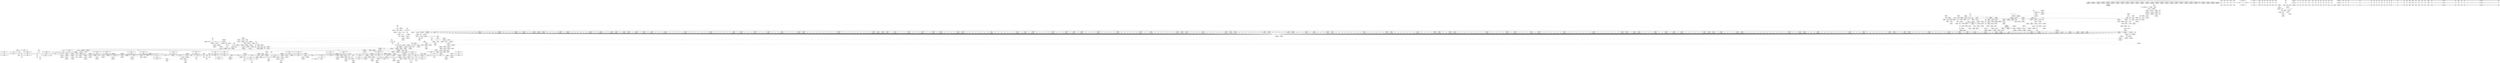 digraph {
	CE0x50247e0 [shape=record,shape=Mrecord,label="{CE0x50247e0|aa_cred_profile:_tmp14|security/apparmor/include/context.h,100|*SummSink*}"]
	CE0x4fd4b00 [shape=record,shape=Mrecord,label="{CE0x4fd4b00|80:_i64,_:_CRE_1664,1665_}"]
	CE0x5027860 [shape=record,shape=Mrecord,label="{CE0x5027860|aa_cred_profile:_tmp32|security/apparmor/include/context.h,101|*SummSource*}"]
	CE0x4fd5270 [shape=record,shape=Mrecord,label="{CE0x4fd5270|80:_i64,_:_CRE_1671,1672_}"]
	CE0x4fa11e0 [shape=record,shape=Mrecord,label="{CE0x4fa11e0|GLOBAL:___llvm_gcov_ctr84|Global_var:__llvm_gcov_ctr84|*SummSink*}"]
	CE0x502e9b0 [shape=record,shape=Mrecord,label="{CE0x502e9b0|aa_cred_profile:_tmp11|security/apparmor/include/context.h,100|*SummSource*}"]
	CE0x4fc9380 [shape=record,shape=Mrecord,label="{CE0x4fc9380|80:_i64,_:_CRE_1251,1252_}"]
	CE0x5022480 [shape=record,shape=Mrecord,label="{CE0x5022480|aa_cred_profile:_tmp25|security/apparmor/include/context.h,100|*SummSource*}"]
	CE0x4fab760 [shape=record,shape=Mrecord,label="{CE0x4fab760|common_perm:_call1|security/apparmor/lsm.c,170|*SummSource*}"]
	CE0x4fc4ef0 [shape=record,shape=Mrecord,label="{CE0x4fc4ef0|80:_i64,_:_CRE_656,664_|*MultipleSource*|security/apparmor/include/apparmor.h,117|*LoadInst*|security/apparmor/include/apparmor.h,117}"]
	CE0x4fc4560 [shape=record,shape=Mrecord,label="{CE0x4fc4560|80:_i64,_:_CRE_627,628_}"]
	CE0x503b210 [shape=record,shape=Mrecord,label="{CE0x503b210|aa_cred_profile:_tmp6|security/apparmor/include/context.h,100}"]
	CE0x4fe56d0 [shape=record,shape=Mrecord,label="{CE0x4fe56d0|i64*_getelementptr_inbounds_(_16_x_i64_,_16_x_i64_*___llvm_gcov_ctr46,_i64_0,_i64_14)|*Constant*|*SummSink*}"]
	CE0x4ffe280 [shape=record,shape=Mrecord,label="{CE0x4ffe280|44:_i32,_48:_i16,_128:_i8*,_:_SCMRE_136,144_|*MultipleSource*|security/apparmor/include/context.h,138|Function::aa_cred_profile&Arg::cred::|security/apparmor/include/context.h,99}"]
	CE0x4fc9d10 [shape=record,shape=Mrecord,label="{CE0x4fc9d10|80:_i64,_:_CRE_1260,1261_}"]
	CE0x4fc0e20 [shape=record,shape=Mrecord,label="{CE0x4fc0e20|80:_i64,_:_CRE_575,576_}"]
	CE0x5018140 [shape=record,shape=Mrecord,label="{CE0x5018140|_ret_%struct.aa_profile*_%tmp34,_!dbg_!15510|security/apparmor/include/context.h,101|*SummSource*}"]
	CE0x4ffe8f0 [shape=record,shape=Mrecord,label="{CE0x4ffe8f0|__aa_current_profile:_do.body|*SummSink*}"]
	CE0x4fa5110 [shape=record,shape=Mrecord,label="{CE0x4fa5110|apparmor_path_chown:_tmp9|*LoadInst*|security/apparmor/lsm.c,361}"]
	CE0x4fa1ed0 [shape=record,shape=Mrecord,label="{CE0x4fa1ed0|mediated_filesystem:_inode|Function::mediated_filesystem&Arg::inode::|*SummSource*}"]
	CE0x4fb9b20 [shape=record,shape=Mrecord,label="{CE0x4fb9b20|__aa_current_profile:_tmp20|security/apparmor/include/context.h,138|*SummSource*}"]
	CE0x4fcf180 [shape=record,shape=Mrecord,label="{CE0x4fcf180|80:_i64,_:_CRE_1358,1359_}"]
	CE0x4fd3b10 [shape=record,shape=Mrecord,label="{CE0x4fd3b10|80:_i64,_:_CRE_1649,1650_}"]
	CE0x4f99640 [shape=record,shape=Mrecord,label="{CE0x4f99640|apparmor_path_chown:_mode|security/apparmor/lsm.c,357}"]
	CE0x4fd58d0 [shape=record,shape=Mrecord,label="{CE0x4fd58d0|80:_i64,_:_CRE_1677,1678_}"]
	CE0x4fcabf0 [shape=record,shape=Mrecord,label="{CE0x4fcabf0|80:_i64,_:_CRE_1274,1275_}"]
	CE0x503ba70 [shape=record,shape=Mrecord,label="{CE0x503ba70|aa_cred_profile:_do.body6}"]
	CE0x5867e10 [shape=record,shape=Mrecord,label="{CE0x5867e10|i64_1|*Constant*|*SummSource*}"]
	CE0x5002940 [shape=record,shape=Mrecord,label="{CE0x5002940|__aa_current_profile:_tmp13|security/apparmor/include/context.h,138|*SummSink*}"]
	CE0x5023470 [shape=record,shape=Mrecord,label="{CE0x5023470|aa_cred_profile:_tmp22|security/apparmor/include/context.h,100|*SummSink*}"]
	CE0x4fe9ae0 [shape=record,shape=Mrecord,label="{CE0x4fe9ae0|__aa_current_profile:_bb}"]
	CE0x4fb3040 [shape=record,shape=Mrecord,label="{CE0x4fb3040|_ret_i32_%retval.0,_!dbg_!15488|security/apparmor/lsm.c,365|*SummSource*}"]
	CE0x4fe1c00 [shape=record,shape=Mrecord,label="{CE0x4fe1c00|common_perm:_tmp6|security/apparmor/lsm.c,169}"]
	CE0x4fac880 [shape=record,shape=Mrecord,label="{CE0x4fac880|apparmor_path_chown:_tmp18|security/apparmor/lsm.c,364}"]
	CE0x4fa0690 [shape=record,shape=Mrecord,label="{CE0x4fa0690|aa_cred_profile:_tmp10|security/apparmor/include/context.h,100|*SummSink*}"]
	CE0x4fa6c80 [shape=record,shape=Mrecord,label="{CE0x4fa6c80|80:_i64,_:_CRE_56,64_|*MultipleSource*|security/apparmor/include/apparmor.h,117|*LoadInst*|security/apparmor/include/apparmor.h,117}"]
	CE0x503cf40 [shape=record,shape=Mrecord,label="{CE0x503cf40|aa_cred_profile:_tmp21|security/apparmor/include/context.h,100|*SummSource*}"]
	CE0x4ffeb50 [shape=record,shape=Mrecord,label="{CE0x4ffeb50|__aa_current_profile:_land.lhs.true2|*SummSource*}"]
	CE0x4f653e0 [shape=record,shape=Mrecord,label="{CE0x4f653e0|i64*_getelementptr_inbounds_(_2_x_i64_,_2_x_i64_*___llvm_gcov_ctr55,_i64_0,_i64_0)|*Constant*|*SummSource*}"]
	CE0x4fb1260 [shape=record,shape=Mrecord,label="{CE0x4fb1260|i32_8|*Constant*|*SummSource*}"]
	CE0x4faf4c0 [shape=record,shape=Mrecord,label="{CE0x4faf4c0|_ret_i32_%error.0,_!dbg_!15483|security/apparmor/lsm.c,172}"]
	CE0x4f6ddc0 [shape=record,shape=Mrecord,label="{CE0x4f6ddc0|apparmor_path_chown:_path|Function::apparmor_path_chown&Arg::path::|*SummSink*}"]
	CE0x4fa6ae0 [shape=record,shape=Mrecord,label="{CE0x4fa6ae0|80:_i64,_:_CRE_48,56_|*MultipleSource*|security/apparmor/include/apparmor.h,117|*LoadInst*|security/apparmor/include/apparmor.h,117}"]
	CE0x4fbc0f0 [shape=record,shape=Mrecord,label="{CE0x4fbc0f0|80:_i64,_:_CRE_441,442_}"]
	CE0x4ff9bd0 [shape=record,shape=Mrecord,label="{CE0x4ff9bd0|aa_cred_profile:_do.cond|*SummSource*}"]
	CE0x4fb36d0 [shape=record,shape=Mrecord,label="{CE0x4fb36d0|i64*_getelementptr_inbounds_(_11_x_i64_,_11_x_i64_*___llvm_gcov_ctr58,_i64_0,_i64_8)|*Constant*|*SummSink*}"]
	CE0x4ffd770 [shape=record,shape=Mrecord,label="{CE0x4ffd770|__aa_current_profile:_bb|*SummSink*}"]
	CE0x4f8e280 [shape=record,shape=Mrecord,label="{CE0x4f8e280|80:_i64,_:_CRE_394,395_}"]
	CE0x4fb50d0 [shape=record,shape=Mrecord,label="{CE0x4fb50d0|i8*_getelementptr_inbounds_(_36_x_i8_,_36_x_i8_*_.str12,_i32_0,_i32_0)|*Constant*}"]
	CE0x4f619f0 [shape=record,shape=Mrecord,label="{CE0x4f619f0|common_perm:_tmp5|security/apparmor/lsm.c,169}"]
	CE0x4f9b300 [shape=record,shape=Mrecord,label="{CE0x4f9b300|apparmor_path_chown:_d_inode4|security/apparmor/lsm.c,358|*SummSink*}"]
	"CONST[source:1(input),value:2(dynamic)][purpose:{object}]"
	CE0x4fa7bb0 [shape=record,shape=Mrecord,label="{CE0x4fa7bb0|80:_i64,_:_CRE_128,132_|*MultipleSource*|security/apparmor/include/apparmor.h,117|*LoadInst*|security/apparmor/include/apparmor.h,117}"]
	CE0x4fab1c0 [shape=record,shape=Mrecord,label="{CE0x4fab1c0|common_perm:_tmp8|security/apparmor/lsm.c,170}"]
	CE0x4f73bf0 [shape=record,shape=Mrecord,label="{CE0x4f73bf0|common_perm:_tmp3|security/apparmor/lsm.c,169}"]
	CE0x4fedd20 [shape=record,shape=Mrecord,label="{CE0x4fedd20|common_perm:_mode|security/apparmor/lsm.c,169|*SummSink*}"]
	"CONST[source:2(external),value:2(dynamic)][purpose:{subject}]"
	CE0x4f8b820 [shape=record,shape=Mrecord,label="{CE0x4f8b820|80:_i64,_:_CRE_240,248_|*MultipleSource*|security/apparmor/include/apparmor.h,117|*LoadInst*|security/apparmor/include/apparmor.h,117}"]
	CE0x4fe2bc0 [shape=record,shape=Mrecord,label="{CE0x4fe2bc0|i64*_getelementptr_inbounds_(_16_x_i64_,_16_x_i64_*___llvm_gcov_ctr46,_i64_0,_i64_13)|*Constant*}"]
	CE0x4fd35c0 [shape=record,shape=Mrecord,label="{CE0x4fd35c0|80:_i64,_:_CRE_1644,1645_}"]
	CE0x4fd5af0 [shape=record,shape=Mrecord,label="{CE0x4fd5af0|80:_i64,_:_CRE_1679,1680_}"]
	CE0x4fb6880 [shape=record,shape=Mrecord,label="{CE0x4fb6880|i8*_getelementptr_inbounds_(_45_x_i8_,_45_x_i8_*_.str14,_i32_0,_i32_0)|*Constant*}"]
	CE0x4ffd1f0 [shape=record,shape=Mrecord,label="{CE0x4ffd1f0|__aa_current_profile:_tmp4|security/apparmor/include/context.h,138|*SummSource*}"]
	CE0x4fbb870 [shape=record,shape=Mrecord,label="{CE0x4fbb870|80:_i64,_:_CRE_433,434_}"]
	CE0x4fc2470 [shape=record,shape=Mrecord,label="{CE0x4fc2470|80:_i64,_:_CRE_596,597_}"]
	CE0x4f7c700 [shape=record,shape=Mrecord,label="{CE0x4f7c700|apparmor_path_chown:_dentry|security/apparmor/lsm.c,357|*SummSink*}"]
	CE0x4fa1ae0 [shape=record,shape=Mrecord,label="{CE0x4fa1ae0|GLOBAL:_mediated_filesystem|*Constant*|*SummSink*}"]
	CE0x4fcbaa0 [shape=record,shape=Mrecord,label="{CE0x4fcbaa0|80:_i64,_:_CRE_1306,1307_}"]
	CE0x4fa8b30 [shape=record,shape=Mrecord,label="{CE0x4fa8b30|80:_i64,_:_CRE_192,200_|*MultipleSource*|security/apparmor/include/apparmor.h,117|*LoadInst*|security/apparmor/include/apparmor.h,117}"]
	CE0x502f5e0 [shape=record,shape=Mrecord,label="{CE0x502f5e0|0:_%struct.aa_profile*,_:_CMRE_0,8_|*MultipleSource*|security/apparmor/include/context.h,99|*LoadInst*|security/apparmor/include/context.h,99|security/apparmor/include/context.h,100}"]
	CE0x4ff0b70 [shape=record,shape=Mrecord,label="{CE0x4ff0b70|common_perm:_if.end}"]
	CE0x4f8ffe0 [shape=record,shape=Mrecord,label="{CE0x4f8ffe0|80:_i64,_:_CRE_422,423_}"]
	CE0x4fdca20 [shape=record,shape=Mrecord,label="{CE0x4fdca20|get_current:_bb}"]
	CE0x4faaa70 [shape=record,shape=Mrecord,label="{CE0x4faaa70|common_perm:_tmp7|security/apparmor/lsm.c,170|*SummSource*}"]
	CE0x4fe6790 [shape=record,shape=Mrecord,label="{CE0x4fe6790|aa_path_perm:_profile|Function::aa_path_perm&Arg::profile::|*SummSource*}"]
	CE0x5003cd0 [shape=record,shape=Mrecord,label="{CE0x5003cd0|aa_cred_profile:_tmp2|*SummSink*}"]
	CE0x4f9ac20 [shape=record,shape=Mrecord,label="{CE0x4f9ac20|apparmor_path_chown:_tmp6|*LoadInst*|security/apparmor/lsm.c,358|*SummSink*}"]
	CE0x4ffd900 [shape=record,shape=Mrecord,label="{CE0x4ffd900|get_current:_tmp2|*SummSink*}"]
	CE0x4fe58c0 [shape=record,shape=Mrecord,label="{CE0x4fe58c0|aa_cred_profile:_tmp29|security/apparmor/include/context.h,100}"]
	CE0x4fcfa00 [shape=record,shape=Mrecord,label="{CE0x4fcfa00|80:_i64,_:_CRE_1366,1367_}"]
	CE0x4f8eaa0 [shape=record,shape=Mrecord,label="{CE0x4f8eaa0|80:_i64,_:_CRE_402,403_}"]
	CE0x4fcc5f0 [shape=record,shape=Mrecord,label="{CE0x4fcc5f0|80:_i64,_:_CRE_1317,1318_}"]
	CE0x5023190 [shape=record,shape=Mrecord,label="{CE0x5023190|aa_cred_profile:_tmp26|security/apparmor/include/context.h,100}"]
	CE0x4f698a0 [shape=record,shape=Mrecord,label="{CE0x4f698a0|apparmor_path_chown:_uid|security/apparmor/lsm.c, 355|*SummSink*}"]
	CE0x4f993a0 [shape=record,shape=Mrecord,label="{CE0x4f993a0|i64_4|*Constant*|*SummSource*}"]
	CE0x4faaa00 [shape=record,shape=Mrecord,label="{CE0x4faaa00|common_perm:_tmp7|security/apparmor/lsm.c,170}"]
	CE0x502dcf0 [shape=record,shape=Mrecord,label="{CE0x502dcf0|aa_cred_profile:_tmp4|*LoadInst*|security/apparmor/include/context.h,99|*SummSink*}"]
	CE0x50316b0 [shape=record,shape=Mrecord,label="{CE0x50316b0|aa_cred_profile:_tmp5|security/apparmor/include/context.h,99|*SummSource*}"]
	CE0x4f602f0 [shape=record,shape=Mrecord,label="{CE0x4f602f0|i32_5|*Constant*|*SummSource*}"]
	CE0x5016180 [shape=record,shape=Mrecord,label="{CE0x5016180|__aa_current_profile:_cred|security/apparmor/include/context.h,138|*SummSink*}"]
	CE0x4fcdd50 [shape=record,shape=Mrecord,label="{CE0x4fcdd50|80:_i64,_:_CRE_1339,1340_}"]
	CE0x4fb1810 [shape=record,shape=Mrecord,label="{CE0x4fb1810|mediated_filesystem:_i_sb|security/apparmor/include/apparmor.h,117|*SummSink*}"]
	CE0x4f9c8d0 [shape=record,shape=Mrecord,label="{CE0x4f9c8d0|80:_i64,_:_CRE_488,496_|*MultipleSource*|security/apparmor/include/apparmor.h,117|*LoadInst*|security/apparmor/include/apparmor.h,117}"]
	CE0x4fca150 [shape=record,shape=Mrecord,label="{CE0x4fca150|80:_i64,_:_CRE_1264,1265_}"]
	CE0x4fa3d90 [shape=record,shape=Mrecord,label="{CE0x4fa3d90|apparmor_path_chown:_i_mode|security/apparmor/lsm.c,358|*SummSource*}"]
	CE0x4fccf80 [shape=record,shape=Mrecord,label="{CE0x4fccf80|80:_i64,_:_CRE_1326,1327_}"]
	CE0x4fae660 [shape=record,shape=Mrecord,label="{CE0x4fae660|common_perm:_path|Function::common_perm&Arg::path::|*SummSink*}"]
	CE0x4f71150 [shape=record,shape=Mrecord,label="{CE0x4f71150|GLOBAL:___aa_current_profile.__warned|Global_var:__aa_current_profile.__warned|*SummSink*}"]
	CE0x4f69760 [shape=record,shape=Mrecord,label="{CE0x4f69760|apparmor_path_chown:_uid|security/apparmor/lsm.c, 355}"]
	CE0x4fedfa0 [shape=record,shape=Mrecord,label="{CE0x4fedfa0|aa_cred_profile:_security|security/apparmor/include/context.h,99|*SummSource*}"]
	CE0x4fa8d20 [shape=record,shape=Mrecord,label="{CE0x4fa8d20|80:_i64,_:_CRE_200,204_|*MultipleSource*|security/apparmor/include/apparmor.h,117|*LoadInst*|security/apparmor/include/apparmor.h,117}"]
	CE0x5003e20 [shape=record,shape=Mrecord,label="{CE0x5003e20|i32_22|*Constant*}"]
	CE0x503b430 [shape=record,shape=Mrecord,label="{CE0x503b430|aa_cred_profile:_do.cond}"]
	CE0x4fb9a20 [shape=record,shape=Mrecord,label="{CE0x4fb9a20|__aa_current_profile:_tmp20|security/apparmor/include/context.h,138}"]
	CE0x50043f0 [shape=record,shape=Mrecord,label="{CE0x50043f0|__aa_current_profile:_tmp9|security/apparmor/include/context.h,138|*SummSource*}"]
	CE0x4fb2bb0 [shape=record,shape=Mrecord,label="{CE0x4fb2bb0|apparmor_path_chown:_tmp20|security/apparmor/lsm.c,365|*SummSource*}"]
	CE0x4fb1640 [shape=record,shape=Mrecord,label="{CE0x4fb1640|mediated_filesystem:_i_sb|security/apparmor/include/apparmor.h,117}"]
	CE0x4f7d6f0 [shape=record,shape=Mrecord,label="{CE0x4f7d6f0|apparmor_path_chown:_gid|security/apparmor/lsm.c, 355|*SummSink*}"]
	CE0x4feaaf0 [shape=record,shape=Mrecord,label="{CE0x4feaaf0|__aa_current_profile:_if.then|*SummSink*}"]
	CE0x4fd8dc0 [shape=record,shape=Mrecord,label="{CE0x4fd8dc0|80:_i64,_:_CRE_1872,1873_}"]
	CE0x4fa77e0 [shape=record,shape=Mrecord,label="{CE0x4fa77e0|80:_i64,_:_CRE_112,120_|*MultipleSource*|security/apparmor/include/apparmor.h,117|*LoadInst*|security/apparmor/include/apparmor.h,117}"]
	CE0x4fc07c0 [shape=record,shape=Mrecord,label="{CE0x4fc07c0|80:_i64,_:_CRE_569,570_}"]
	CE0x4fe6030 [shape=record,shape=Mrecord,label="{CE0x4fe6030|aa_path_perm:_entry|*SummSink*}"]
	CE0x4fb24e0 [shape=record,shape=Mrecord,label="{CE0x4fb24e0|apparmor_path_chown:_tmp19|security/apparmor/lsm.c,365|*SummSink*}"]
	CE0x4fbe230 [shape=record,shape=Mrecord,label="{CE0x4fbe230|get_current:_tmp}"]
	CE0x4f61c90 [shape=record,shape=Mrecord,label="{CE0x4f61c90|i64*_getelementptr_inbounds_(_5_x_i64_,_5_x_i64_*___llvm_gcov_ctr57,_i64_0,_i64_3)|*Constant*|*SummSink*}"]
	CE0x4fa8750 [shape=record,shape=Mrecord,label="{CE0x4fa8750|80:_i64,_:_CRE_176,184_|*MultipleSource*|security/apparmor/include/apparmor.h,117|*LoadInst*|security/apparmor/include/apparmor.h,117}"]
	CE0x4faaae0 [shape=record,shape=Mrecord,label="{CE0x4faaae0|common_perm:_tmp7|security/apparmor/lsm.c,170|*SummSink*}"]
	CE0x4fbbdc0 [shape=record,shape=Mrecord,label="{CE0x4fbbdc0|80:_i64,_:_CRE_438,439_}"]
	CE0x4fe18a0 [shape=record,shape=Mrecord,label="{CE0x4fe18a0|%struct.aa_profile*_null|*Constant*|*SummSource*}"]
	CE0x4fedb20 [shape=record,shape=Mrecord,label="{CE0x4fedb20|i32_11|*Constant*|*SummSink*}"]
	CE0x4f66b10 [shape=record,shape=Mrecord,label="{CE0x4f66b10|_call_void_mcount()_#2|*SummSource*}"]
	CE0x4fa3ff0 [shape=record,shape=Mrecord,label="{CE0x4fa3ff0|apparmor_path_chown:_tmp8|security/apparmor/lsm.c,358|*SummSink*}"]
	CE0x4ff05a0 [shape=record,shape=Mrecord,label="{CE0x4ff05a0|__aa_current_profile:_entry}"]
	CE0x501ff60 [shape=record,shape=Mrecord,label="{CE0x501ff60|aa_cred_profile:_tmp1|*SummSource*}"]
	CE0x50041f0 [shape=record,shape=Mrecord,label="{CE0x50041f0|get_current:_tmp3|*SummSource*}"]
	CE0x4fe7770 [shape=record,shape=Mrecord,label="{CE0x4fe7770|aa_path_perm:_request|Function::aa_path_perm&Arg::request::|*SummSink*}"]
	CE0x4fcc0a0 [shape=record,shape=Mrecord,label="{CE0x4fcc0a0|80:_i64,_:_CRE_1312,1313_}"]
	CE0x4feaa10 [shape=record,shape=Mrecord,label="{CE0x4feaa10|__aa_current_profile:_if.then}"]
	CE0x4f7c690 [shape=record,shape=Mrecord,label="{CE0x4f7c690|apparmor_path_chown:_dentry|security/apparmor/lsm.c,357|*SummSource*}"]
	CE0x4ff2540 [shape=record,shape=Mrecord,label="{CE0x4ff2540|i64_-2147483648|*Constant*}"]
	CE0x4fa6940 [shape=record,shape=Mrecord,label="{CE0x4fa6940|80:_i64,_:_CRE_40,48_|*MultipleSource*|security/apparmor/include/apparmor.h,117|*LoadInst*|security/apparmor/include/apparmor.h,117}"]
	CE0x4faa370 [shape=record,shape=Mrecord,label="{CE0x4faa370|i64*_getelementptr_inbounds_(_5_x_i64_,_5_x_i64_*___llvm_gcov_ctr57,_i64_0,_i64_3)|*Constant*}"]
	CE0x501f8c0 [shape=record,shape=Mrecord,label="{CE0x501f8c0|i64*_getelementptr_inbounds_(_2_x_i64_,_2_x_i64_*___llvm_gcov_ctr112,_i64_0,_i64_0)|*Constant*|*SummSource*}"]
	CE0x4fc96b0 [shape=record,shape=Mrecord,label="{CE0x4fc96b0|80:_i64,_:_CRE_1254,1255_}"]
	CE0x4f696c0 [shape=record,shape=Mrecord,label="{CE0x4f696c0|apparmor_path_chown:_path|Function::apparmor_path_chown&Arg::path::}"]
	CE0x4fe72b0 [shape=record,shape=Mrecord,label="{CE0x4fe72b0|aa_path_perm:_flags|Function::aa_path_perm&Arg::flags::|*SummSink*}"]
	CE0x4fc8b00 [shape=record,shape=Mrecord,label="{CE0x4fc8b00|80:_i64,_:_CRE_1243,1244_}"]
	CE0x4f70e40 [shape=record,shape=Mrecord,label="{CE0x4f70e40|apparmor_path_chown:_uid.coerce|Function::apparmor_path_chown&Arg::uid.coerce::|*SummSource*}"]
	CE0x4fb68f0 [shape=record,shape=Mrecord,label="{CE0x4fb68f0|i8*_getelementptr_inbounds_(_45_x_i8_,_45_x_i8_*_.str14,_i32_0,_i32_0)|*Constant*|*SummSource*}"]
	CE0x5015440 [shape=record,shape=Mrecord,label="{CE0x5015440|get_current:_entry}"]
	CE0x5003a80 [shape=record,shape=Mrecord,label="{CE0x5003a80|__aa_current_profile:_tmp9|security/apparmor/include/context.h,138}"]
	CE0x50236f0 [shape=record,shape=Mrecord,label="{CE0x50236f0|i64*_getelementptr_inbounds_(_16_x_i64_,_16_x_i64_*___llvm_gcov_ctr46,_i64_0,_i64_10)|*Constant*|*SummSink*}"]
	CE0x4fc5110 [shape=record,shape=Mrecord,label="{CE0x4fc5110|80:_i64,_:_CRE_664,672_|*MultipleSource*|security/apparmor/include/apparmor.h,117|*LoadInst*|security/apparmor/include/apparmor.h,117}"]
	CE0x4fd6590 [shape=record,shape=Mrecord,label="{CE0x4fd6590|80:_i64,_:_CRE_1696,1704_|*MultipleSource*|security/apparmor/include/apparmor.h,117|*LoadInst*|security/apparmor/include/apparmor.h,117}"]
	CE0x4fb9460 [shape=record,shape=Mrecord,label="{CE0x4fb9460|__aa_current_profile:_tmp19|security/apparmor/include/context.h,138}"]
	CE0x4ff1660 [shape=record,shape=Mrecord,label="{CE0x4ff1660|common_perm:_mode|security/apparmor/lsm.c,169}"]
	CE0x4fbb180 [shape=record,shape=Mrecord,label="{CE0x4fbb180|__aa_current_profile:_tmp18|security/apparmor/include/context.h,138}"]
	CE0x4fc8f40 [shape=record,shape=Mrecord,label="{CE0x4fc8f40|80:_i64,_:_CRE_1247,1248_}"]
	CE0x4fbad20 [shape=record,shape=Mrecord,label="{CE0x4fbad20|__aa_current_profile:_tmp17|security/apparmor/include/context.h,138}"]
	CE0x4fce190 [shape=record,shape=Mrecord,label="{CE0x4fce190|80:_i64,_:_CRE_1343,1344_}"]
	CE0x4fd5e20 [shape=record,shape=Mrecord,label="{CE0x4fd5e20|80:_i64,_:_CRE_1682,1683_}"]
	CE0x4f8e4a0 [shape=record,shape=Mrecord,label="{CE0x4f8e4a0|80:_i64,_:_CRE_396,397_}"]
	CE0x4fadab0 [shape=record,shape=Mrecord,label="{CE0x4fadab0|common_perm:_entry|*SummSink*}"]
	CE0x4ff0890 [shape=record,shape=Mrecord,label="{CE0x4ff0890|_call_void_mcount()_#2}"]
	CE0x4fd2d40 [shape=record,shape=Mrecord,label="{CE0x4fd2d40|80:_i64,_:_CRE_1636,1637_}"]
	CE0x4feb5d0 [shape=record,shape=Mrecord,label="{CE0x4feb5d0|mediated_filesystem:_tobool|security/apparmor/include/apparmor.h,117|*SummSource*}"]
	CE0x5031640 [shape=record,shape=Mrecord,label="{CE0x5031640|%struct.aa_task_cxt*_null|*Constant*}"]
	CE0x50278d0 [shape=record,shape=Mrecord,label="{CE0x50278d0|aa_cred_profile:_tmp32|security/apparmor/include/context.h,101|*SummSink*}"]
	CE0x4f74ad0 [shape=record,shape=Mrecord,label="{CE0x4f74ad0|apparmor_path_chown:_tmp15|security/apparmor/lsm.c,362}"]
	CE0x5005080 [shape=record,shape=Mrecord,label="{CE0x5005080|GLOBAL:___llvm_gcov_ctr46|Global_var:__llvm_gcov_ctr46|*SummSource*}"]
	CE0x4ff8210 [shape=record,shape=Mrecord,label="{CE0x4ff8210|aa_cred_profile:_do.end8|*SummSink*}"]
	CE0x4faf950 [shape=record,shape=Mrecord,label="{CE0x4faf950|apparmor_path_chown:_retval.0}"]
	CE0x4f8ecc0 [shape=record,shape=Mrecord,label="{CE0x4f8ecc0|80:_i64,_:_CRE_404,405_}"]
	CE0x502f1f0 [shape=record,shape=Mrecord,label="{CE0x502f1f0|aa_cred_profile:_profile|security/apparmor/include/context.h,100|*SummSink*}"]
	CE0x4fd4060 [shape=record,shape=Mrecord,label="{CE0x4fd4060|80:_i64,_:_CRE_1654,1655_}"]
	CE0x4fa5650 [shape=record,shape=Mrecord,label="{CE0x4fa5650|mediated_filesystem:_s_flags|security/apparmor/include/apparmor.h,117|*SummSource*}"]
	CE0x5000b10 [shape=record,shape=Mrecord,label="{CE0x5000b10|__aa_current_profile:_land.lhs.true|*SummSink*}"]
	CE0x4ff7ed0 [shape=record,shape=Mrecord,label="{CE0x4ff7ed0|__aa_current_profile:_tmp|*SummSink*}"]
	CE0x4fe4b90 [shape=record,shape=Mrecord,label="{CE0x4fe4b90|i64*_getelementptr_inbounds_(_16_x_i64_,_16_x_i64_*___llvm_gcov_ctr46,_i64_0,_i64_15)|*Constant*}"]
	CE0x4ff68e0 [shape=record,shape=Mrecord,label="{CE0x4ff68e0|__aa_current_profile:_tmp1}"]
	CE0x4f5eee0 [shape=record,shape=Mrecord,label="{CE0x4f5eee0|apparmor_path_chown:_if.then|*SummSource*}"]
	CE0x4fdc600 [shape=record,shape=Mrecord,label="{CE0x4fdc600|aa_cred_profile:_do.end10|*SummSink*}"]
	CE0x4fa7da0 [shape=record,shape=Mrecord,label="{CE0x4fa7da0|80:_i64,_:_CRE_132,136_|*MultipleSource*|security/apparmor/include/apparmor.h,117|*LoadInst*|security/apparmor/include/apparmor.h,117}"]
	CE0x50277f0 [shape=record,shape=Mrecord,label="{CE0x50277f0|aa_cred_profile:_tmp32|security/apparmor/include/context.h,101}"]
	CE0x4feb010 [shape=record,shape=Mrecord,label="{CE0x4feb010|mediated_filesystem:_and|security/apparmor/include/apparmor.h,117|*SummSink*}"]
	CE0x4f8f540 [shape=record,shape=Mrecord,label="{CE0x4f8f540|80:_i64,_:_CRE_412,413_}"]
	CE0x4faa4f0 [shape=record,shape=Mrecord,label="{CE0x4faa4f0|i64*_getelementptr_inbounds_(_5_x_i64_,_5_x_i64_*___llvm_gcov_ctr57,_i64_0,_i64_3)|*Constant*|*SummSource*}"]
	CE0x4f8b660 [shape=record,shape=Mrecord,label="{CE0x4f8b660|aa_cred_profile:_tmp30|security/apparmor/include/context.h,100|*SummSink*}"]
	CE0x4f9d9f0 [shape=record,shape=Mrecord,label="{CE0x4f9d9f0|i32_4|*Constant*}"]
	CE0x4f8dac0 [shape=record,shape=Mrecord,label="{CE0x4f8dac0|80:_i64,_:_CRE_376,380_|*MultipleSource*|security/apparmor/include/apparmor.h,117|*LoadInst*|security/apparmor/include/apparmor.h,117}"]
	CE0x4fc97c0 [shape=record,shape=Mrecord,label="{CE0x4fc97c0|80:_i64,_:_CRE_1255,1256_}"]
	CE0x50166f0 [shape=record,shape=Mrecord,label="{CE0x50166f0|__aa_current_profile:_tmp21|security/apparmor/include/context.h,138}"]
	CE0x4f9d6e0 [shape=record,shape=Mrecord,label="{CE0x4f9d6e0|apparmor_path_chown:_i_uid|security/apparmor/lsm.c,357|*SummSource*}"]
	CE0x4f7b970 [shape=record,shape=Mrecord,label="{CE0x4f7b970|mediated_filesystem:_tmp1|*SummSink*}"]
	CE0x5028070 [shape=record,shape=Mrecord,label="{CE0x5028070|aa_cred_profile:_tmp33|security/apparmor/include/context.h,101|*SummSource*}"]
	CE0x4f66800 [shape=record,shape=Mrecord,label="{CE0x4f66800|apparmor_path_chown:_tmp6|*LoadInst*|security/apparmor/lsm.c,358}"]
	CE0x4fea9a0 [shape=record,shape=Mrecord,label="{CE0x4fea9a0|i64*_getelementptr_inbounds_(_11_x_i64_,_11_x_i64_*___llvm_gcov_ctr58,_i64_0,_i64_0)|*Constant*|*SummSink*}"]
	CE0x4fa0d50 [shape=record,shape=Mrecord,label="{CE0x4fa0d50|common_perm:_if.then}"]
	CE0x4ff8f90 [shape=record,shape=Mrecord,label="{CE0x4ff8f90|44:_i32,_48:_i16,_128:_i8*,_:_SCMRE_0,4_|*MultipleSource*|security/apparmor/include/context.h,138|Function::aa_cred_profile&Arg::cred::|security/apparmor/include/context.h,99}"]
	CE0x4fbd030 [shape=record,shape=Mrecord,label="{CE0x4fbd030|GLOBAL:___llvm_gcov_ctr58|Global_var:__llvm_gcov_ctr58|*SummSink*}"]
	CE0x4fe7cb0 [shape=record,shape=Mrecord,label="{CE0x4fe7cb0|aa_path_perm:_cond|Function::aa_path_perm&Arg::cond::|*SummSink*}"]
	CE0x4fcbd70 [shape=record,shape=Mrecord,label="{CE0x4fcbd70|80:_i64,_:_CRE_1309,1310_}"]
	CE0x4ff7180 [shape=record,shape=Mrecord,label="{CE0x4ff7180|__aa_current_profile:_tmp12|security/apparmor/include/context.h,138}"]
	CE0x4fffa10 [shape=record,shape=Mrecord,label="{CE0x4fffa10|__aa_current_profile:_if.end|*SummSink*}"]
	CE0x4f8edd0 [shape=record,shape=Mrecord,label="{CE0x4f8edd0|80:_i64,_:_CRE_405,406_}"]
	CE0x4f61880 [shape=record,shape=Mrecord,label="{CE0x4f61880|GLOBAL:___llvm_gcov_ctr57|Global_var:__llvm_gcov_ctr57|*SummSource*}"]
	CE0x4fff240 [shape=record,shape=Mrecord,label="{CE0x4fff240|__aa_current_profile:_tmp6|security/apparmor/include/context.h,138}"]
	CE0x4fa12e0 [shape=record,shape=Mrecord,label="{CE0x4fa12e0|apparmor_path_chown:_tmp11|security/apparmor/lsm.c,361}"]
	CE0x4fc9e20 [shape=record,shape=Mrecord,label="{CE0x4fc9e20|80:_i64,_:_CRE_1261,1262_}"]
	CE0x4fa0e20 [shape=record,shape=Mrecord,label="{CE0x4fa0e20|common_perm:_if.then|*SummSource*}"]
	CE0x50207d0 [shape=record,shape=Mrecord,label="{CE0x50207d0|i32_100|*Constant*|*SummSource*}"]
	CE0x4fd6ec0 [shape=record,shape=Mrecord,label="{CE0x4fd6ec0|80:_i64,_:_CRE_1736,1752_|*MultipleSource*|security/apparmor/include/apparmor.h,117|*LoadInst*|security/apparmor/include/apparmor.h,117}"]
	CE0x4f69480 [shape=record,shape=Mrecord,label="{CE0x4f69480|apparmor_path_chown:_path|Function::apparmor_path_chown&Arg::path::|*SummSource*}"]
	CE0x4fc00b0 [shape=record,shape=Mrecord,label="{CE0x4fc00b0|80:_i64,_:_CRE_562,563_}"]
	CE0x502eeb0 [shape=record,shape=Mrecord,label="{CE0x502eeb0|aa_cred_profile:_profile|security/apparmor/include/context.h,100}"]
	CE0x4fafa80 [shape=record,shape=Mrecord,label="{CE0x4fafa80|apparmor_path_chown:_retval.0|*SummSource*}"]
	CE0x4fcb360 [shape=record,shape=Mrecord,label="{CE0x4fcb360|80:_i64,_:_CRE_1288,1296_|*MultipleSource*|security/apparmor/include/apparmor.h,117|*LoadInst*|security/apparmor/include/apparmor.h,117}"]
	CE0x5032b20 [shape=record,shape=Mrecord,label="{CE0x5032b20|aa_cred_profile:_tmp9|security/apparmor/include/context.h,100|*SummSink*}"]
	CE0x4fd91a0 [shape=record,shape=Mrecord,label="{CE0x4fd91a0|80:_i64,_:_CRE_1874,1875_}"]
	CE0x4fb2400 [shape=record,shape=Mrecord,label="{CE0x4fb2400|apparmor_path_chown:_tmp19|security/apparmor/lsm.c,365}"]
	"CONST[source:0(mediator),value:2(dynamic)][purpose:{object}]"
	CE0x4f8b5f0 [shape=record,shape=Mrecord,label="{CE0x4f8b5f0|aa_cred_profile:_tmp30|security/apparmor/include/context.h,100|*SummSource*}"]
	CE0x502d970 [shape=record,shape=Mrecord,label="{CE0x502d970|aa_cred_profile:_lnot.ext|security/apparmor/include/context.h,100|*SummSink*}"]
	CE0x4f9c9a0 [shape=record,shape=Mrecord,label="{CE0x4f9c9a0|80:_i64,_:_CRE_496,504_|*MultipleSource*|security/apparmor/include/apparmor.h,117|*LoadInst*|security/apparmor/include/apparmor.h,117}"]
	CE0x4fc4cd0 [shape=record,shape=Mrecord,label="{CE0x4fc4cd0|80:_i64,_:_CRE_648,656_|*MultipleSource*|security/apparmor/include/apparmor.h,117|*LoadInst*|security/apparmor/include/apparmor.h,117}"]
	CE0x4f56be0 [shape=record,shape=Mrecord,label="{CE0x4f56be0|apparmor_path_chown:_entry|*SummSink*}"]
	CE0x4f707e0 [shape=record,shape=Mrecord,label="{CE0x4f707e0|mediated_filesystem:_tmp2|*SummSource*}"]
	CE0x4fb70c0 [shape=record,shape=Mrecord,label="{CE0x4fb70c0|__aa_current_profile:_tmp15|security/apparmor/include/context.h,138|*SummSink*}"]
	CE0x4f7e920 [shape=record,shape=Mrecord,label="{CE0x4f7e920|i64*_getelementptr_inbounds_(_16_x_i64_,_16_x_i64_*___llvm_gcov_ctr46,_i64_0,_i64_1)|*Constant*|*SummSink*}"]
	CE0x5021df0 [shape=record,shape=Mrecord,label="{CE0x5021df0|aa_cred_profile:_tmp24|security/apparmor/include/context.h,100|*SummSource*}"]
	CE0x4ffdec0 [shape=record,shape=Mrecord,label="{CE0x4ffdec0|_call_void_mcount()_#2|*SummSink*}"]
	CE0x4fa6e20 [shape=record,shape=Mrecord,label="{CE0x4fa6e20|80:_i64,_:_CRE_64,72_|*MultipleSource*|security/apparmor/include/apparmor.h,117|*LoadInst*|security/apparmor/include/apparmor.h,117}"]
	CE0x4fd2190 [shape=record,shape=Mrecord,label="{CE0x4fd2190|80:_i64,_:_CRE_1625,1626_}"]
	CE0x4fd1e60 [shape=record,shape=Mrecord,label="{CE0x4fd1e60|80:_i64,_:_CRE_1622,1623_}"]
	CE0x4fd5f30 [shape=record,shape=Mrecord,label="{CE0x4fd5f30|80:_i64,_:_CRE_1683,1684_}"]
	CE0x5002860 [shape=record,shape=Mrecord,label="{CE0x5002860|__aa_current_profile:_tmp13|security/apparmor/include/context.h,138}"]
	CE0x4fe0110 [shape=record,shape=Mrecord,label="{CE0x4fe0110|aa_cred_profile:_tmp13|*SummSource*}"]
	CE0x4f7d070 [shape=record,shape=Mrecord,label="{CE0x4f7d070|mediated_filesystem:_tmp1}"]
	CE0x50417a0 [shape=record,shape=Mrecord,label="{CE0x50417a0|i64*_getelementptr_inbounds_(_16_x_i64_,_16_x_i64_*___llvm_gcov_ctr46,_i64_0,_i64_7)|*Constant*}"]
	CE0x4fc4340 [shape=record,shape=Mrecord,label="{CE0x4fc4340|80:_i64,_:_CRE_625,626_}"]
	CE0x4fc3df0 [shape=record,shape=Mrecord,label="{CE0x4fc3df0|80:_i64,_:_CRE_620,621_}"]
	CE0x503c950 [shape=record,shape=Mrecord,label="{CE0x503c950|i64*_getelementptr_inbounds_(_16_x_i64_,_16_x_i64_*___llvm_gcov_ctr46,_i64_0,_i64_8)|*Constant*|*SummSource*}"]
	CE0x4fd3c20 [shape=record,shape=Mrecord,label="{CE0x4fd3c20|80:_i64,_:_CRE_1650,1651_}"]
	CE0x4fac280 [shape=record,shape=Mrecord,label="{CE0x4fac280|apparmor_path_chown:_tmp17|security/apparmor/lsm.c,364}"]
	CE0x5028b50 [shape=record,shape=Mrecord,label="{CE0x5028b50|aa_cred_profile:_tmp34|security/apparmor/include/context.h,101}"]
	CE0x4f60540 [shape=record,shape=Mrecord,label="{CE0x4f60540|apparmor_path_chown:_d_inode|security/apparmor/lsm.c,357}"]
	CE0x4f8e660 [shape=record,shape=Mrecord,label="{CE0x4f8e660|80:_i64,_:_CRE_398,399_}"]
	CE0x4f9beb0 [shape=record,shape=Mrecord,label="{CE0x4f9beb0|80:_i64,_:_CRE_458,459_}"]
	CE0x4fc4780 [shape=record,shape=Mrecord,label="{CE0x4fc4780|80:_i64,_:_CRE_629,630_}"]
	CE0x4fd66a0 [shape=record,shape=Mrecord,label="{CE0x4fd66a0|80:_i64,_:_CRE_1704,1712_|*MultipleSource*|security/apparmor/include/apparmor.h,117|*LoadInst*|security/apparmor/include/apparmor.h,117}"]
	CE0x4fcde60 [shape=record,shape=Mrecord,label="{CE0x4fcde60|80:_i64,_:_CRE_1340,1341_}"]
	CE0x4ffe040 [shape=record,shape=Mrecord,label="{CE0x4ffe040|44:_i32,_48:_i16,_128:_i8*,_:_SCMRE_128,136_|*MultipleSource*|security/apparmor/include/context.h,138|Function::aa_cred_profile&Arg::cred::|security/apparmor/include/context.h,99}"]
	CE0x4fe9000 [shape=record,shape=Mrecord,label="{CE0x4fe9000|common_perm:_tmp10|security/apparmor/lsm.c,172|*SummSink*}"]
	CE0x4fd1d50 [shape=record,shape=Mrecord,label="{CE0x4fd1d50|80:_i64,_:_CRE_1621,1622_}"]
	CE0x4fdff90 [shape=record,shape=Mrecord,label="{CE0x4fdff90|aa_cred_profile:_tmp13}"]
	CE0x4f79a20 [shape=record,shape=Mrecord,label="{CE0x4f79a20|apparmor_path_chown:_gid.coerce|Function::apparmor_path_chown&Arg::gid.coerce::|*SummSource*}"]
	CE0x5030490 [shape=record,shape=Mrecord,label="{CE0x5030490|aa_cred_profile:_conv|security/apparmor/include/context.h,100|*SummSource*}"]
	CE0x5032290 [shape=record,shape=Mrecord,label="{CE0x5032290|aa_cred_profile:_tmp8|security/apparmor/include/context.h,100}"]
	CE0x4fbbed0 [shape=record,shape=Mrecord,label="{CE0x4fbbed0|80:_i64,_:_CRE_439,440_}"]
	CE0x4fbbfe0 [shape=record,shape=Mrecord,label="{CE0x4fbbfe0|80:_i64,_:_CRE_440,441_}"]
	CE0x4fa56c0 [shape=record,shape=Mrecord,label="{CE0x4fa56c0|mediated_filesystem:_s_flags|security/apparmor/include/apparmor.h,117}"]
	CE0x4fe2090 [shape=record,shape=Mrecord,label="{CE0x4fe2090|aa_cred_profile:_tmp26|security/apparmor/include/context.h,100|*SummSink*}"]
	CE0x5042150 [shape=record,shape=Mrecord,label="{CE0x5042150|aa_cred_profile:_tmp18|security/apparmor/include/context.h,100|*SummSink*}"]
	CE0x4fcb690 [shape=record,shape=Mrecord,label="{CE0x4fcb690|80:_i64,_:_CRE_1304,1305_}"]
	CE0x4f9e570 [shape=record,shape=Mrecord,label="{CE0x4f9e570|apparmor_path_chown:_mode|security/apparmor/lsm.c,357|*SummSink*}"]
	CE0x4f744a0 [shape=record,shape=Mrecord,label="{CE0x4f744a0|i64*_getelementptr_inbounds_(_6_x_i64_,_6_x_i64_*___llvm_gcov_ctr84,_i64_0,_i64_3)|*Constant*|*SummSource*}"]
	CE0x4f8fa90 [shape=record,shape=Mrecord,label="{CE0x4f8fa90|80:_i64,_:_CRE_417,418_}"]
	CE0x5021000 [shape=record,shape=Mrecord,label="{CE0x5021000|i64*_getelementptr_inbounds_(_16_x_i64_,_16_x_i64_*___llvm_gcov_ctr46,_i64_0,_i64_9)|*Constant*}"]
	CE0x4f9bc90 [shape=record,shape=Mrecord,label="{CE0x4f9bc90|80:_i64,_:_CRE_456,457_}"]
	"CONST[source:2(external),value:0(static)][purpose:{object}]"
	CE0x4ff9340 [shape=record,shape=Mrecord,label="{CE0x4ff9340|get_current:_tmp4|./arch/x86/include/asm/current.h,14|*SummSink*}"]
	CE0x4fa0ce0 [shape=record,shape=Mrecord,label="{CE0x4fa0ce0|i64*_getelementptr_inbounds_(_5_x_i64_,_5_x_i64_*___llvm_gcov_ctr57,_i64_0,_i64_0)|*Constant*|*SummSink*}"]
	CE0x4f671b0 [shape=record,shape=Mrecord,label="{CE0x4f671b0|aa_cred_profile:_lor.end|*SummSink*}"]
	CE0x4f7c620 [shape=record,shape=Mrecord,label="{CE0x4f7c620|8:_%struct.dentry*,_:_CRE_0,8_|*MultipleSource*|security/apparmor/lsm.c,357|Function::apparmor_path_chown&Arg::path::}"]
	CE0x4f9c2f0 [shape=record,shape=Mrecord,label="{CE0x4f9c2f0|80:_i64,_:_CRE_462,463_}"]
	CE0x4fbfcd0 [shape=record,shape=Mrecord,label="{CE0x4fbfcd0|80:_i64,_:_CRE_560,561_}"]
	CE0x4fc0d10 [shape=record,shape=Mrecord,label="{CE0x4fc0d10|80:_i64,_:_CRE_574,575_}"]
	CE0x5017800 [shape=record,shape=Mrecord,label="{CE0x5017800|aa_cred_profile:_entry|*SummSink*}"]
	CE0x4ffa4d0 [shape=record,shape=Mrecord,label="{CE0x4ffa4d0|aa_cred_profile:_lor.rhs|*SummSource*}"]
	CE0x4f7f2a0 [shape=record,shape=Mrecord,label="{CE0x4f7f2a0|44:_i32,_48:_i16,_128:_i8*,_:_SCMRE_36,40_|*MultipleSource*|security/apparmor/include/context.h,138|Function::aa_cred_profile&Arg::cred::|security/apparmor/include/context.h,99}"]
	CE0x503b2e0 [shape=record,shape=Mrecord,label="{CE0x503b2e0|GLOBAL:___llvm_gcov_ctr46|Global_var:__llvm_gcov_ctr46|*SummSink*}"]
	CE0x4f79910 [shape=record,shape=Mrecord,label="{CE0x4f79910|apparmor_path_chown:_gid.coerce|Function::apparmor_path_chown&Arg::gid.coerce::}"]
	CE0x4fc2ad0 [shape=record,shape=Mrecord,label="{CE0x4fc2ad0|80:_i64,_:_CRE_602,603_}"]
	CE0x4fd0060 [shape=record,shape=Mrecord,label="{CE0x4fd0060|80:_i64,_:_CRE_1372,1373_}"]
	CE0x5000d50 [shape=record,shape=Mrecord,label="{CE0x5000d50|44:_i32,_48:_i16,_128:_i8*,_:_SCMRE_20,24_|*MultipleSource*|security/apparmor/include/context.h,138|Function::aa_cred_profile&Arg::cred::|security/apparmor/include/context.h,99}"]
	CE0x4f8f210 [shape=record,shape=Mrecord,label="{CE0x4f8f210|80:_i64,_:_CRE_409,410_}"]
	CE0x4fdf460 [shape=record,shape=Mrecord,label="{CE0x4fdf460|i64_3|*Constant*|*SummSource*}"]
	CE0x503e9f0 [shape=record,shape=Mrecord,label="{CE0x503e9f0|void_(i8*,_i32,_i64)*_asm_sideeffect_1:_09ud2_0A.pushsection___bug_table,_22a_22_0A2:_09.long_1b_-_2b,_$_0:c_-_2b_0A_09.word_$_1:c_,_0_0A_09.org_2b+$_2:c_0A.popsection_,_i,i,i,_dirflag_,_fpsr_,_flags_|*SummSource*}"]
	CE0x50210c0 [shape=record,shape=Mrecord,label="{CE0x50210c0|i64*_getelementptr_inbounds_(_16_x_i64_,_16_x_i64_*___llvm_gcov_ctr46,_i64_0,_i64_9)|*Constant*|*SummSource*}"]
	CE0x4fc3240 [shape=record,shape=Mrecord,label="{CE0x4fc3240|80:_i64,_:_CRE_609,610_}"]
	CE0x4fb1c80 [shape=record,shape=Mrecord,label="{CE0x4fb1c80|mediated_filesystem:_tmp4|*LoadInst*|security/apparmor/include/apparmor.h,117}"]
	CE0x5022360 [shape=record,shape=Mrecord,label="{CE0x5022360|aa_cred_profile:_tmp25|security/apparmor/include/context.h,100}"]
	CE0x4fcfc20 [shape=record,shape=Mrecord,label="{CE0x4fcfc20|80:_i64,_:_CRE_1368,1369_}"]
	CE0x4fda1e0 [shape=record,shape=Mrecord,label="{CE0x4fda1e0|80:_i64,_:_CRE_2056,2112_|*MultipleSource*|security/apparmor/include/apparmor.h,117|*LoadInst*|security/apparmor/include/apparmor.h,117}"]
	CE0x4ffa3d0 [shape=record,shape=Mrecord,label="{CE0x4ffa3d0|aa_cred_profile:_lor.rhs}"]
	CE0x4feb960 [shape=record,shape=Mrecord,label="{CE0x4feb960|i1_true|*Constant*}"]
	CE0x4f9b790 [shape=record,shape=Mrecord,label="{CE0x4f9b790|apparmor_path_chown:_tmp7|security/apparmor/lsm.c,358}"]
	CE0x4f90200 [shape=record,shape=Mrecord,label="{CE0x4f90200|80:_i64,_:_CRE_424,425_}"]
	CE0x5022170 [shape=record,shape=Mrecord,label="{CE0x5022170|i64*_getelementptr_inbounds_(_16_x_i64_,_16_x_i64_*___llvm_gcov_ctr46,_i64_0,_i64_12)|*Constant*|*SummSink*}"]
	CE0x4ffc2e0 [shape=record,shape=Mrecord,label="{CE0x4ffc2e0|44:_i32,_48:_i16,_128:_i8*,_:_SCMRE_48,52_|*MultipleSource*|security/apparmor/include/context.h,138|Function::aa_cred_profile&Arg::cred::|security/apparmor/include/context.h,99}"]
	CE0x50420e0 [shape=record,shape=Mrecord,label="{CE0x50420e0|aa_cred_profile:_tmp18|security/apparmor/include/context.h,100|*SummSource*}"]
	CE0x4fcc810 [shape=record,shape=Mrecord,label="{CE0x4fcc810|80:_i64,_:_CRE_1319,1320_}"]
	CE0x5024170 [shape=record,shape=Mrecord,label="{CE0x5024170|i64_6|*Constant*}"]
	CE0x4fd2c30 [shape=record,shape=Mrecord,label="{CE0x4fd2c30|80:_i64,_:_CRE_1635,1636_}"]
	CE0x4f9e3d0 [shape=record,shape=Mrecord,label="{CE0x4f9e3d0|i32_4|*Constant*|*SummSink*}"]
	CE0x4fedb90 [shape=record,shape=Mrecord,label="{CE0x4fedb90|i32_11|*Constant*|*SummSource*}"]
	CE0x4fc4010 [shape=record,shape=Mrecord,label="{CE0x4fc4010|80:_i64,_:_CRE_622,623_}"]
	CE0x4f66580 [shape=record,shape=Mrecord,label="{CE0x4f66580|apparmor_path_chown:_dentry3|security/apparmor/lsm.c,358|*SummSink*}"]
	CE0x4f63fc0 [shape=record,shape=Mrecord,label="{CE0x4f63fc0|i32_0|*Constant*|*SummSink*}"]
	CE0x4fb6fe0 [shape=record,shape=Mrecord,label="{CE0x4fb6fe0|__aa_current_profile:_tmp15|security/apparmor/include/context.h,138}"]
	CE0x4fcd5e0 [shape=record,shape=Mrecord,label="{CE0x4fcd5e0|80:_i64,_:_CRE_1332,1333_}"]
	CE0x4fa19d0 [shape=record,shape=Mrecord,label="{CE0x4fa19d0|GLOBAL:_mediated_filesystem|*Constant*|*SummSource*}"]
	CE0x4ffd4a0 [shape=record,shape=Mrecord,label="{CE0x4ffd4a0|44:_i32,_48:_i16,_128:_i8*,_:_SCMRE_44,48_|*MultipleSource*|security/apparmor/include/context.h,138|Function::aa_cred_profile&Arg::cred::|security/apparmor/include/context.h,99}"]
	CE0x4f99220 [shape=record,shape=Mrecord,label="{CE0x4f99220|apparmor_path_chown:_i_uid|security/apparmor/lsm.c,357}"]
	CE0x4f8cd30 [shape=record,shape=Mrecord,label="{CE0x4f8cd30|80:_i64,_:_CRE_320,328_|*MultipleSource*|security/apparmor/include/apparmor.h,117|*LoadInst*|security/apparmor/include/apparmor.h,117}"]
	CE0x4fa5490 [shape=record,shape=Mrecord,label="{CE0x4fa5490|80:_i64,_:_CRE_430,431_}"]
	CE0x4fdb480 [shape=record,shape=Mrecord,label="{CE0x4fdb480|__aa_current_profile:_entry|*SummSource*}"]
	CE0x4fd5160 [shape=record,shape=Mrecord,label="{CE0x4fd5160|80:_i64,_:_CRE_1670,1671_}"]
	CE0x4fbdf60 [shape=record,shape=Mrecord,label="{CE0x4fbdf60|aa_cred_profile:_lor.end}"]
	CE0x5022b30 [shape=record,shape=Mrecord,label="{CE0x5022b30|i64*_getelementptr_inbounds_(_16_x_i64_,_16_x_i64_*___llvm_gcov_ctr46,_i64_0,_i64_12)|*Constant*|*SummSource*}"]
	CE0x4f74270 [shape=record,shape=Mrecord,label="{CE0x4f74270|GLOBAL:___llvm_gcov_ctr57|Global_var:__llvm_gcov_ctr57}"]
	CE0x4fdc800 [shape=record,shape=Mrecord,label="{CE0x4fdc800|aa_cred_profile:_do.body|*SummSource*}"]
	CE0x5028480 [shape=record,shape=Mrecord,label="{CE0x5028480|aa_cred_profile:_profile11|security/apparmor/include/context.h,101}"]
	CE0x4f9a560 [shape=record,shape=Mrecord,label="{CE0x4f9a560|i64*_getelementptr_inbounds_(_6_x_i64_,_6_x_i64_*___llvm_gcov_ctr84,_i64_0,_i64_4)|*Constant*|*SummSource*}"]
	CE0x4fbc750 [shape=record,shape=Mrecord,label="{CE0x4fbc750|80:_i64,_:_CRE_447,448_}"]
	CE0x4fefbe0 [shape=record,shape=Mrecord,label="{CE0x4fefbe0|COLLAPSED:_GCMRE___llvm_gcov_ctr57_internal_global_5_x_i64_zeroinitializer:_elem_0:default:}"]
	CE0x4f61b20 [shape=record,shape=Mrecord,label="{CE0x4f61b20|common_perm:_tmp4|security/apparmor/lsm.c,169|*SummSink*}"]
	CE0x4fee240 [shape=record,shape=Mrecord,label="{CE0x4fee240|aa_cred_profile:_security|security/apparmor/include/context.h,99}"]
	CE0x4fcf4b0 [shape=record,shape=Mrecord,label="{CE0x4fcf4b0|80:_i64,_:_CRE_1361,1362_}"]
	CE0x4fd7870 [shape=record,shape=Mrecord,label="{CE0x4fd7870|80:_i64,_:_CRE_1784,1792_|*MultipleSource*|security/apparmor/include/apparmor.h,117|*LoadInst*|security/apparmor/include/apparmor.h,117}"]
	CE0x4fcf7e0 [shape=record,shape=Mrecord,label="{CE0x4fcf7e0|80:_i64,_:_CRE_1364,1365_}"]
	CE0x4fadc90 [shape=record,shape=Mrecord,label="{CE0x4fadc90|i32_13|*Constant*}"]
	CE0x4fd87f0 [shape=record,shape=Mrecord,label="{CE0x4fd87f0|80:_i64,_:_CRE_1848,1856_|*MultipleSource*|security/apparmor/include/apparmor.h,117|*LoadInst*|security/apparmor/include/apparmor.h,117}"]
	CE0x4ffea20 [shape=record,shape=Mrecord,label="{CE0x4ffea20|__aa_current_profile:_land.lhs.true2}"]
	CE0x4f740f0 [shape=record,shape=Mrecord,label="{CE0x4f740f0|common_perm:_tmp4|security/apparmor/lsm.c,169}"]
	CE0x5003250 [shape=record,shape=Mrecord,label="{CE0x5003250|aa_cred_profile:_tmp3|*SummSource*}"]
	CE0x4fb13c0 [shape=record,shape=Mrecord,label="{CE0x4fb13c0|mediated_filesystem:_i_sb|security/apparmor/include/apparmor.h,117|*SummSource*}"]
	CE0x4fbb980 [shape=record,shape=Mrecord,label="{CE0x4fbb980|80:_i64,_:_CRE_434,435_}"]
	CE0x4f8fba0 [shape=record,shape=Mrecord,label="{CE0x4f8fba0|80:_i64,_:_CRE_418,419_}"]
	CE0x4fdf2e0 [shape=record,shape=Mrecord,label="{CE0x4fdf2e0|i64_3|*Constant*}"]
	CE0x4f9a450 [shape=record,shape=Mrecord,label="{CE0x4f9a450|i64*_getelementptr_inbounds_(_6_x_i64_,_6_x_i64_*___llvm_gcov_ctr84,_i64_0,_i64_4)|*Constant*}"]
	CE0x503b070 [shape=record,shape=Mrecord,label="{CE0x503b070|i64_2|*Constant*}"]
	CE0x4ff7810 [shape=record,shape=Mrecord,label="{CE0x4ff7810|i64*_getelementptr_inbounds_(_11_x_i64_,_11_x_i64_*___llvm_gcov_ctr58,_i64_0,_i64_6)|*Constant*}"]
	CE0x5017cd0 [shape=record,shape=Mrecord,label="{CE0x5017cd0|aa_cred_profile:_cred|Function::aa_cred_profile&Arg::cred::}"]
	CE0x4fb94d0 [shape=record,shape=Mrecord,label="{CE0x4fb94d0|__aa_current_profile:_tmp19|security/apparmor/include/context.h,138|*SummSource*}"]
	CE0x4fa49c0 [shape=record,shape=Mrecord,label="{CE0x4fa49c0|apparmor_path_chown:_dentry5|security/apparmor/lsm.c,361|*SummSource*}"]
	CE0x4fdad80 [shape=record,shape=Mrecord,label="{CE0x4fdad80|80:_i64,_:_CRE_2268,2304_|*MultipleSource*|security/apparmor/include/apparmor.h,117|*LoadInst*|security/apparmor/include/apparmor.h,117}"]
	CE0x4f99750 [shape=record,shape=Mrecord,label="{CE0x4f99750|apparmor_path_chown:_mode|security/apparmor/lsm.c,357|*SummSource*}"]
	CE0x4ffa9a0 [shape=record,shape=Mrecord,label="{CE0x4ffa9a0|i64*_getelementptr_inbounds_(_11_x_i64_,_11_x_i64_*___llvm_gcov_ctr58,_i64_0,_i64_1)|*Constant*|*SummSource*}"]
	CE0x4fa7640 [shape=record,shape=Mrecord,label="{CE0x4fa7640|80:_i64,_:_CRE_104,112_|*MultipleSource*|security/apparmor/include/apparmor.h,117|*LoadInst*|security/apparmor/include/apparmor.h,117}"]
	CE0x4fc54f0 [shape=record,shape=Mrecord,label="{CE0x4fc54f0|80:_i64,_:_CRE_680,696_|*MultipleSource*|security/apparmor/include/apparmor.h,117|*LoadInst*|security/apparmor/include/apparmor.h,117}"]
	CE0x4fa3e50 [shape=record,shape=Mrecord,label="{CE0x4fa3e50|apparmor_path_chown:_i_mode|security/apparmor/lsm.c,358|*SummSink*}"]
	CE0x4f9e100 [shape=record,shape=Mrecord,label="{CE0x4f9e100|apparmor_path_chown:_tmp5|security/apparmor/lsm.c,357|*SummSink*}"]
	CE0x4fd36d0 [shape=record,shape=Mrecord,label="{CE0x4fd36d0|80:_i64,_:_CRE_1645,1646_}"]
	CE0x4ffc050 [shape=record,shape=Mrecord,label="{CE0x4ffc050|__aa_current_profile:_tobool|security/apparmor/include/context.h,138}"]
	CE0x4fc0f30 [shape=record,shape=Mrecord,label="{CE0x4fc0f30|80:_i64,_:_CRE_576,577_}"]
	CE0x4fe52e0 [shape=record,shape=Mrecord,label="{CE0x4fe52e0|aa_cred_profile:_tmp28|security/apparmor/include/context.h,100}"]
	CE0x4fe0650 [shape=record,shape=Mrecord,label="{CE0x4fe0650|aa_cred_profile:_if.end|*SummSink*}"]
	CE0x4f7eb90 [shape=record,shape=Mrecord,label="{CE0x4f7eb90|i64*_getelementptr_inbounds_(_16_x_i64_,_16_x_i64_*___llvm_gcov_ctr46,_i64_0,_i64_1)|*Constant*}"]
	CE0x4fa45d0 [shape=record,shape=Mrecord,label="{CE0x4fa45d0|apparmor_path_chown:_tmp8|security/apparmor/lsm.c,358|*SummSource*}"]
	CE0x4fcdb30 [shape=record,shape=Mrecord,label="{CE0x4fcdb30|80:_i64,_:_CRE_1337,1338_}"]
	CE0x4fd4e30 [shape=record,shape=Mrecord,label="{CE0x4fd4e30|80:_i64,_:_CRE_1667,1668_}"]
	CE0x4fec550 [shape=record,shape=Mrecord,label="{CE0x4fec550|common_perm:_bb|*SummSource*}"]
	CE0x4fcb250 [shape=record,shape=Mrecord,label="{CE0x4fcb250|80:_i64,_:_CRE_1280,1288_|*MultipleSource*|security/apparmor/include/apparmor.h,117|*LoadInst*|security/apparmor/include/apparmor.h,117}"]
	CE0x4fb0ea0 [shape=record,shape=Mrecord,label="{CE0x4fb0ea0|_call_void_mcount()_#2|*SummSink*}"]
	CE0x4fc38a0 [shape=record,shape=Mrecord,label="{CE0x4fc38a0|80:_i64,_:_CRE_615,616_}"]
	CE0x4ff09b0 [shape=record,shape=Mrecord,label="{CE0x4ff09b0|_call_void_mcount()_#2|*SummSource*}"]
	CE0x4fd8600 [shape=record,shape=Mrecord,label="{CE0x4fd8600|80:_i64,_:_CRE_1840,1848_|*MultipleSource*|security/apparmor/include/apparmor.h,117|*LoadInst*|security/apparmor/include/apparmor.h,117}"]
	CE0x4f7dc10 [shape=record,shape=Mrecord,label="{CE0x4f7dc10|8:_%struct.dentry*,_:_CRE_8,16_|*MultipleSource*|security/apparmor/lsm.c,357|Function::apparmor_path_chown&Arg::path::}"]
	CE0x5015a20 [shape=record,shape=Mrecord,label="{CE0x5015a20|_ret_%struct.task_struct*_%tmp4,_!dbg_!15471|./arch/x86/include/asm/current.h,14|*SummSink*}"]
	CE0x4fc84a0 [shape=record,shape=Mrecord,label="{CE0x4fc84a0|80:_i64,_:_CRE_1237,1238_}"]
	CE0x4feaa80 [shape=record,shape=Mrecord,label="{CE0x4feaa80|__aa_current_profile:_if.then|*SummSource*}"]
	CE0x4fb9ce0 [shape=record,shape=Mrecord,label="{CE0x4fb9ce0|__aa_current_profile:_tmp20|security/apparmor/include/context.h,138|*SummSink*}"]
	CE0x4f8f870 [shape=record,shape=Mrecord,label="{CE0x4f8f870|80:_i64,_:_CRE_415,416_}"]
	CE0x5023400 [shape=record,shape=Mrecord,label="{CE0x5023400|aa_cred_profile:_tmp22|security/apparmor/include/context.h,100|*SummSource*}"]
	CE0x5015d90 [shape=record,shape=Mrecord,label="{CE0x5015d90|i32_78|*Constant*|*SummSource*}"]
	CE0x4fd44a0 [shape=record,shape=Mrecord,label="{CE0x4fd44a0|80:_i64,_:_CRE_1658,1659_}"]
	CE0x4fba1e0 [shape=record,shape=Mrecord,label="{CE0x4fba1e0|__aa_current_profile:_call3|security/apparmor/include/context.h,138|*SummSource*}"]
	CE0x4f9bda0 [shape=record,shape=Mrecord,label="{CE0x4f9bda0|80:_i64,_:_CRE_457,458_}"]
	CE0x5016d40 [shape=record,shape=Mrecord,label="{CE0x5016d40|__aa_current_profile:_call4|security/apparmor/include/context.h,138}"]
	CE0x4f9cf40 [shape=record,shape=Mrecord,label="{CE0x4f9cf40|i64_0|*Constant*}"]
	CE0x4fc1bf0 [shape=record,shape=Mrecord,label="{CE0x4fc1bf0|80:_i64,_:_CRE_588,589_}"]
	CE0x503bb50 [shape=record,shape=Mrecord,label="{CE0x503bb50|44:_i32,_48:_i16,_128:_i8*,_:_SCMRE_104,112_|*MultipleSource*|security/apparmor/include/context.h,138|Function::aa_cred_profile&Arg::cred::|security/apparmor/include/context.h,99}"]
	CE0x4fc69c0 [shape=record,shape=Mrecord,label="{CE0x4fc69c0|80:_i64,_:_CRE_1211,1212_}"]
	CE0x4ffb4e0 [shape=record,shape=Mrecord,label="{CE0x4ffb4e0|i64*_getelementptr_inbounds_(_2_x_i64_,_2_x_i64_*___llvm_gcov_ctr112,_i64_0,_i64_1)|*Constant*|*SummSource*}"]
	CE0x50410f0 [shape=record,shape=Mrecord,label="{CE0x50410f0|aa_cred_profile:_tmp17|security/apparmor/include/context.h,100}"]
	CE0x4fd6480 [shape=record,shape=Mrecord,label="{CE0x4fd6480|80:_i64,_:_CRE_1688,1696_|*MultipleSource*|security/apparmor/include/apparmor.h,117|*LoadInst*|security/apparmor/include/apparmor.h,117}"]
	CE0x4ffe700 [shape=record,shape=Mrecord,label="{CE0x4ffe700|44:_i32,_48:_i16,_128:_i8*,_:_SCMRE_152,160_|*MultipleSource*|security/apparmor/include/context.h,138|Function::aa_cred_profile&Arg::cred::|security/apparmor/include/context.h,99}"]
	CE0x4f8fed0 [shape=record,shape=Mrecord,label="{CE0x4f8fed0|80:_i64,_:_CRE_421,422_}"]
	CE0x50217f0 [shape=record,shape=Mrecord,label="{CE0x50217f0|i64*_getelementptr_inbounds_(_16_x_i64_,_16_x_i64_*___llvm_gcov_ctr46,_i64_0,_i64_10)|*Constant*|*SummSource*}"]
	CE0x4faf2b0 [shape=record,shape=Mrecord,label="{CE0x4faf2b0|common_perm:_cond|Function::common_perm&Arg::cond::|*SummSink*}"]
	CE0x4ffcf10 [shape=record,shape=Mrecord,label="{CE0x4ffcf10|i64_2|*Constant*}"]
	CE0x4f8f760 [shape=record,shape=Mrecord,label="{CE0x4f8f760|80:_i64,_:_CRE_414,415_}"]
	CE0x50152e0 [shape=record,shape=Mrecord,label="{CE0x50152e0|GLOBAL:_get_current|*Constant*|*SummSink*}"]
	CE0x5021300 [shape=record,shape=Mrecord,label="{CE0x5021300|aa_cred_profile:_tmp23|security/apparmor/include/context.h,100|*SummSink*}"]
	CE0x4fdb160 [shape=record,shape=Mrecord,label="{CE0x4fdb160|mediated_filesystem:_tmp5|security/apparmor/include/apparmor.h,117|*SummSource*}"]
	CE0x4f9c730 [shape=record,shape=Mrecord,label="{CE0x4f9c730|80:_i64,_:_CRE_480,488_|*MultipleSource*|security/apparmor/include/apparmor.h,117|*LoadInst*|security/apparmor/include/apparmor.h,117}"]
	CE0x4fc74b0 [shape=record,shape=Mrecord,label="{CE0x4fc74b0|80:_i64,_:_CRE_1222,1223_}"]
	CE0x4fc8e30 [shape=record,shape=Mrecord,label="{CE0x4fc8e30|80:_i64,_:_CRE_1246,1247_}"]
	CE0x4fd06c0 [shape=record,shape=Mrecord,label="{CE0x4fd06c0|80:_i64,_:_CRE_1392,1536_|*MultipleSource*|security/apparmor/include/apparmor.h,117|*LoadInst*|security/apparmor/include/apparmor.h,117}"]
	CE0x50318f0 [shape=record,shape=Mrecord,label="{CE0x50318f0|aa_cred_profile:_tobool|security/apparmor/include/context.h,100|*SummSource*}"]
	CE0x4f8cf20 [shape=record,shape=Mrecord,label="{CE0x4f8cf20|80:_i64,_:_CRE_328,336_|*MultipleSource*|security/apparmor/include/apparmor.h,117|*LoadInst*|security/apparmor/include/apparmor.h,117}"]
	CE0x50001d0 [shape=record,shape=Mrecord,label="{CE0x50001d0|__aa_current_profile:_tmp6|security/apparmor/include/context.h,138|*SummSink*}"]
	CE0x4fb6960 [shape=record,shape=Mrecord,label="{CE0x4fb6960|i8*_getelementptr_inbounds_(_45_x_i8_,_45_x_i8_*_.str14,_i32_0,_i32_0)|*Constant*|*SummSink*}"]
	CE0x4fcd2b0 [shape=record,shape=Mrecord,label="{CE0x4fcd2b0|80:_i64,_:_CRE_1329,1330_}"]
	CE0x4f717f0 [shape=record,shape=Mrecord,label="{CE0x4f717f0|_call_void_mcount()_#2|*SummSink*}"]
	CE0x4f8c760 [shape=record,shape=Mrecord,label="{CE0x4f8c760|80:_i64,_:_CRE_296,304_|*MultipleSource*|security/apparmor/include/apparmor.h,117|*LoadInst*|security/apparmor/include/apparmor.h,117}"]
	CE0x4fbf8f0 [shape=record,shape=Mrecord,label="{CE0x4fbf8f0|80:_i64,_:_CRE_544,552_|*MultipleSource*|security/apparmor/include/apparmor.h,117|*LoadInst*|security/apparmor/include/apparmor.h,117}"]
	CE0x4f766e0 [shape=record,shape=Mrecord,label="{CE0x4f766e0|apparmor_path_chown:_tmp10|security/apparmor/lsm.c,361|*SummSource*}"]
	CE0x5001260 [shape=record,shape=Mrecord,label="{CE0x5001260|__aa_current_profile:_tmp7|security/apparmor/include/context.h,138|*SummSource*}"]
	CE0x4fcdf70 [shape=record,shape=Mrecord,label="{CE0x4fcdf70|80:_i64,_:_CRE_1341,1342_}"]
	CE0x4fb5410 [shape=record,shape=Mrecord,label="{CE0x4fb5410|i8*_getelementptr_inbounds_(_36_x_i8_,_36_x_i8_*_.str12,_i32_0,_i32_0)|*Constant*|*SummSource*}"]
	CE0x4f9d750 [shape=record,shape=Mrecord,label="{CE0x4f9d750|apparmor_path_chown:_i_uid|security/apparmor/lsm.c,357|*SummSink*}"]
	CE0x4fb1bb0 [shape=record,shape=Mrecord,label="{CE0x4fb1bb0|i32_10|*Constant*}"]
	CE0x4fd9e00 [shape=record,shape=Mrecord,label="{CE0x4fd9e00|80:_i64,_:_CRE_1920,1928_|*MultipleSource*|security/apparmor/include/apparmor.h,117|*LoadInst*|security/apparmor/include/apparmor.h,117}"]
	CE0x4fac080 [shape=record,shape=Mrecord,label="{CE0x4fac080|aa_path_perm:_entry|*SummSource*}"]
	CE0x4fb7d90 [shape=record,shape=Mrecord,label="{CE0x4fb7d90|i8_1|*Constant*|*SummSource*}"]
	CE0x4fa4840 [shape=record,shape=Mrecord,label="{CE0x4fa4840|apparmor_path_chown:_call|security/apparmor/lsm.c,361|*SummSink*}"]
	CE0x4fed910 [shape=record,shape=Mrecord,label="{CE0x4fed910|__aa_current_profile:_tmp8|security/apparmor/include/context.h,138|*SummSink*}"]
	CE0x4fd1890 [shape=record,shape=Mrecord,label="{CE0x4fd1890|80:_i64,_:_CRE_1617,1618_}"]
	CE0x4fd8030 [shape=record,shape=Mrecord,label="{CE0x4fd8030|80:_i64,_:_CRE_1816,1824_|*MultipleSource*|security/apparmor/include/apparmor.h,117|*LoadInst*|security/apparmor/include/apparmor.h,117}"]
	CE0x4fc0c00 [shape=record,shape=Mrecord,label="{CE0x4fc0c00|80:_i64,_:_CRE_573,574_}"]
	CE0x5041430 [shape=record,shape=Mrecord,label="{CE0x5041430|aa_cred_profile:_tmp17|security/apparmor/include/context.h,100|*SummSink*}"]
	CE0x4fdbbf0 [shape=record,shape=Mrecord,label="{CE0x4fdbbf0|__aa_current_profile:_tmp5|security/apparmor/include/context.h,138}"]
	CE0x4fb1e00 [shape=record,shape=Mrecord,label="{CE0x4fb1e00|mediated_filesystem:_tmp4|*LoadInst*|security/apparmor/include/apparmor.h,117|*SummSource*}"]
	CE0x5032960 [shape=record,shape=Mrecord,label="{CE0x5032960|aa_cred_profile:_tmp9|security/apparmor/include/context.h,100|*SummSource*}"]
	CE0x5022640 [shape=record,shape=Mrecord,label="{CE0x5022640|aa_cred_profile:_tmp25|security/apparmor/include/context.h,100|*SummSink*}"]
	CE0x4fe1eb0 [shape=record,shape=Mrecord,label="{CE0x4fe1eb0|common_perm:_tmp6|security/apparmor/lsm.c,169|*SummSink*}"]
	CE0x4fa6600 [shape=record,shape=Mrecord,label="{CE0x4fa6600|80:_i64,_:_CRE_24,32_|*MultipleSource*|security/apparmor/include/apparmor.h,117|*LoadInst*|security/apparmor/include/apparmor.h,117}"]
	CE0x4f8e990 [shape=record,shape=Mrecord,label="{CE0x4f8e990|80:_i64,_:_CRE_401,402_}"]
	CE0x4fc86c0 [shape=record,shape=Mrecord,label="{CE0x4fc86c0|80:_i64,_:_CRE_1239,1240_}"]
	CE0x5867ef0 [shape=record,shape=Mrecord,label="{CE0x5867ef0|_call_void_mcount()_#2}"]
	CE0x4fd4d20 [shape=record,shape=Mrecord,label="{CE0x4fd4d20|80:_i64,_:_CRE_1666,1667_}"]
	CE0x4fb7050 [shape=record,shape=Mrecord,label="{CE0x4fb7050|__aa_current_profile:_tmp15|security/apparmor/include/context.h,138|*SummSource*}"]
	CE0x4fd89e0 [shape=record,shape=Mrecord,label="{CE0x4fd89e0|80:_i64,_:_CRE_1856,1864_|*MultipleSource*|security/apparmor/include/apparmor.h,117|*LoadInst*|security/apparmor/include/apparmor.h,117}"]
	CE0x4f64c70 [shape=record,shape=Mrecord,label="{CE0x4f64c70|apparmor_path_chown:_tmp|*SummSource*}"]
	CE0x4fce7f0 [shape=record,shape=Mrecord,label="{CE0x4fce7f0|80:_i64,_:_CRE_1349,1350_}"]
	CE0x5023dc0 [shape=record,shape=Mrecord,label="{CE0x5023dc0|aa_cred_profile:_tobool4|security/apparmor/include/context.h,100|*SummSource*}"]
	CE0x4fcaf20 [shape=record,shape=Mrecord,label="{CE0x4fcaf20|80:_i64,_:_CRE_1277,1278_}"]
	CE0x4fbb280 [shape=record,shape=Mrecord,label="{CE0x4fbb280|__aa_current_profile:_tmp18|security/apparmor/include/context.h,138|*SummSource*}"]
	CE0x4f7d000 [shape=record,shape=Mrecord,label="{CE0x4f7d000|i64_1|*Constant*}"]
	CE0x4ff78b0 [shape=record,shape=Mrecord,label="{CE0x4ff78b0|_call_void_mcount()_#2}"]
	CE0x4fd5050 [shape=record,shape=Mrecord,label="{CE0x4fd5050|80:_i64,_:_CRE_1669,1670_}"]
	CE0x4fee960 [shape=record,shape=Mrecord,label="{CE0x4fee960|__aa_current_profile:_tmp2|*SummSink*}"]
	CE0x4fe2570 [shape=record,shape=Mrecord,label="{CE0x4fe2570|aa_cred_profile:_tmp27|security/apparmor/include/context.h,100}"]
	CE0x4fba8b0 [shape=record,shape=Mrecord,label="{CE0x4fba8b0|GLOBAL:_get_current|*Constant*|*SummSource*}"]
	CE0x4fe6280 [shape=record,shape=Mrecord,label="{CE0x4fe6280|aa_path_perm:_op|Function::aa_path_perm&Arg::op::|*SummSource*}"]
	CE0x4f7dd80 [shape=record,shape=Mrecord,label="{CE0x4f7dd80|apparmor_path_chown:_tmp2|*LoadInst*|security/apparmor/lsm.c,357}"]
	CE0x4f8f980 [shape=record,shape=Mrecord,label="{CE0x4f8f980|80:_i64,_:_CRE_416,417_}"]
	CE0x5001190 [shape=record,shape=Mrecord,label="{CE0x5001190|__aa_current_profile:_tmp7|security/apparmor/include/context.h,138}"]
	CE0x4fdbca0 [shape=record,shape=Mrecord,label="{CE0x4fdbca0|GLOBAL:___llvm_gcov_ctr57|Global_var:__llvm_gcov_ctr57|*SummSink*}"]
	CE0x4faca20 [shape=record,shape=Mrecord,label="{CE0x4faca20|apparmor_path_chown:_tmp18|security/apparmor/lsm.c,364|*SummSource*}"]
	CE0x5020cd0 [shape=record,shape=Mrecord,label="{CE0x5020cd0|i64_12|*Constant*|*SummSource*}"]
	CE0x4fc9490 [shape=record,shape=Mrecord,label="{CE0x4fc9490|80:_i64,_:_CRE_1252,1253_}"]
	CE0x4fd8bd0 [shape=record,shape=Mrecord,label="{CE0x4fd8bd0|80:_i64,_:_CRE_1864,1872_|*MultipleSource*|security/apparmor/include/apparmor.h,117|*LoadInst*|security/apparmor/include/apparmor.h,117}"]
	CE0x4fc3350 [shape=record,shape=Mrecord,label="{CE0x4fc3350|80:_i64,_:_CRE_610,611_}"]
	CE0x4f8e770 [shape=record,shape=Mrecord,label="{CE0x4f8e770|80:_i64,_:_CRE_399,400_}"]
	CE0x4fb6d70 [shape=record,shape=Mrecord,label="{CE0x4fb6d70|i64*_getelementptr_inbounds_(_11_x_i64_,_11_x_i64_*___llvm_gcov_ctr58,_i64_0,_i64_9)|*Constant*}"]
	CE0x4ff00c0 [shape=record,shape=Mrecord,label="{CE0x4ff00c0|i32_22|*Constant*|*SummSource*}"]
	CE0x5030a00 [shape=record,shape=Mrecord,label="{CE0x5030a00|GLOBAL:_llvm.expect.i64|*Constant*|*SummSink*}"]
	CE0x4faecd0 [shape=record,shape=Mrecord,label="{CE0x4faecd0|common_perm:_mask|Function::common_perm&Arg::mask::|*SummSource*}"]
	CE0x4fcd1a0 [shape=record,shape=Mrecord,label="{CE0x4fcd1a0|80:_i64,_:_CRE_1328,1329_}"]
	CE0x4fd9470 [shape=record,shape=Mrecord,label="{CE0x4fd9470|80:_i64,_:_CRE_1877,1878_}"]
	CE0x4fd2080 [shape=record,shape=Mrecord,label="{CE0x4fd2080|80:_i64,_:_CRE_1624,1625_}"]
	CE0x5000dc0 [shape=record,shape=Mrecord,label="{CE0x5000dc0|aa_cred_profile:_security|security/apparmor/include/context.h,99|*SummSink*}"]
	CE0x4fe6c90 [shape=record,shape=Mrecord,label="{CE0x4fe6c90|aa_path_perm:_path|Function::aa_path_perm&Arg::path::|*SummSource*}"]
	CE0x4ff6870 [shape=record,shape=Mrecord,label="{CE0x4ff6870|i64_1|*Constant*}"]
	CE0x502d1e0 [shape=record,shape=Mrecord,label="{CE0x502d1e0|aa_cred_profile:_lnot3|security/apparmor/include/context.h,100|*SummSource*}"]
	CE0x4f7ce70 [shape=record,shape=Mrecord,label="{CE0x4f7ce70|apparmor_path_chown:_coerce.dive1|*SummSink*}"]
	CE0x4fbc310 [shape=record,shape=Mrecord,label="{CE0x4fbc310|80:_i64,_:_CRE_443,444_}"]
	CE0x4fc2f10 [shape=record,shape=Mrecord,label="{CE0x4fc2f10|80:_i64,_:_CRE_606,607_}"]
	CE0x4fb38d0 [shape=record,shape=Mrecord,label="{CE0x4fb38d0|__aa_current_profile:_tmp14|security/apparmor/include/context.h,138}"]
	CE0x4fe7600 [shape=record,shape=Mrecord,label="{CE0x4fe7600|aa_path_perm:_request|Function::aa_path_perm&Arg::request::|*SummSource*}"]
	CE0x4fd98b0 [shape=record,shape=Mrecord,label="{CE0x4fd98b0|80:_i64,_:_CRE_1888,1896_|*MultipleSource*|security/apparmor/include/apparmor.h,117|*LoadInst*|security/apparmor/include/apparmor.h,117}"]
	CE0x4f9a0d0 [shape=record,shape=Mrecord,label="{CE0x4f9a0d0|apparmor_path_chown:_tmp16|security/apparmor/lsm.c,362|*SummSource*}"]
	CE0x5021670 [shape=record,shape=Mrecord,label="{CE0x5021670|i64*_getelementptr_inbounds_(_16_x_i64_,_16_x_i64_*___llvm_gcov_ctr46,_i64_0,_i64_10)|*Constant*}"]
	CE0x4fb60e0 [shape=record,shape=Mrecord,label="{CE0x4fb60e0|i32_138|*Constant*}"]
	CE0x4fcd910 [shape=record,shape=Mrecord,label="{CE0x4fcd910|80:_i64,_:_CRE_1335,1336_}"]
	CE0x4f68750 [shape=record,shape=Mrecord,label="{CE0x4f68750|%struct.task_struct*_(%struct.task_struct**)*_asm_movq_%gs:$_1:P_,$0_,_r,im,_dirflag_,_fpsr_,_flags_|*SummSource*}"]
	CE0x4fce080 [shape=record,shape=Mrecord,label="{CE0x4fce080|80:_i64,_:_CRE_1342,1343_}"]
	CE0x5031c20 [shape=record,shape=Mrecord,label="{CE0x5031c20|%struct.aa_task_cxt*_null|*Constant*|*SummSource*}"]
	CE0x4f9c400 [shape=record,shape=Mrecord,label="{CE0x4f9c400|80:_i64,_:_CRE_463,464_}"]
	CE0x5028e30 [shape=record,shape=Mrecord,label="{CE0x5028e30|aa_cred_profile:_tmp34|security/apparmor/include/context.h,101|*SummSink*}"]
	CE0x4fc4120 [shape=record,shape=Mrecord,label="{CE0x4fc4120|80:_i64,_:_CRE_623,624_}"]
	CE0x4ffd820 [shape=record,shape=Mrecord,label="{CE0x4ffd820|get_current:_tmp2}"]
	CE0x4fd37e0 [shape=record,shape=Mrecord,label="{CE0x4fd37e0|80:_i64,_:_CRE_1646,1647_}"]
	CE0x4fe4820 [shape=record,shape=Mrecord,label="{CE0x4fe4820|aa_cred_profile:_tmp31|security/apparmor/include/context.h,100|*SummSink*}"]
	CE0x503b6c0 [shape=record,shape=Mrecord,label="{CE0x503b6c0|44:_i32,_48:_i16,_128:_i8*,_:_SCMRE_72,80_|*MultipleSource*|security/apparmor/include/context.h,138|Function::aa_cred_profile&Arg::cred::|security/apparmor/include/context.h,99}"]
	CE0x4fc7c20 [shape=record,shape=Mrecord,label="{CE0x4fc7c20|80:_i64,_:_CRE_1229,1230_}"]
	CE0x4f8bdb0 [shape=record,shape=Mrecord,label="{CE0x4f8bdb0|80:_i64,_:_CRE_264,268_|*MultipleSource*|security/apparmor/include/apparmor.h,117|*LoadInst*|security/apparmor/include/apparmor.h,117}"]
	CE0x4f8ebb0 [shape=record,shape=Mrecord,label="{CE0x4f8ebb0|80:_i64,_:_CRE_403,404_}"]
	CE0x4fbd0a0 [shape=record,shape=Mrecord,label="{CE0x4fbd0a0|i64_3|*Constant*}"]
	CE0x4fd7490 [shape=record,shape=Mrecord,label="{CE0x4fd7490|80:_i64,_:_CRE_1768,1776_|*MultipleSource*|security/apparmor/include/apparmor.h,117|*LoadInst*|security/apparmor/include/apparmor.h,117}"]
	"CONST[source:0(mediator),value:2(dynamic)][purpose:{subject}]"
	CE0x4f8fcb0 [shape=record,shape=Mrecord,label="{CE0x4f8fcb0|80:_i64,_:_CRE_419,420_}"]
	CE0x4fe9500 [shape=record,shape=Mrecord,label="{CE0x4fe9500|common_perm:_tmp10|security/apparmor/lsm.c,172|*SummSource*}"]
	CE0x503e0c0 [shape=record,shape=Mrecord,label="{CE0x503e0c0|i8*_getelementptr_inbounds_(_36_x_i8_,_36_x_i8_*_.str12,_i32_0,_i32_0)|*Constant*}"]
	CE0x4fce3b0 [shape=record,shape=Mrecord,label="{CE0x4fce3b0|80:_i64,_:_CRE_1345,1346_}"]
	CE0x4fc9af0 [shape=record,shape=Mrecord,label="{CE0x4fc9af0|80:_i64,_:_CRE_1258,1259_}"]
	CE0x4fd7a60 [shape=record,shape=Mrecord,label="{CE0x4fd7a60|80:_i64,_:_CRE_1792,1800_|*MultipleSource*|security/apparmor/include/apparmor.h,117|*LoadInst*|security/apparmor/include/apparmor.h,117}"]
	CE0x4fa1470 [shape=record,shape=Mrecord,label="{CE0x4fa1470|GLOBAL:_mediated_filesystem|*Constant*}"]
	CE0x4fa0ee0 [shape=record,shape=Mrecord,label="{CE0x4fa0ee0|common_perm:_if.then|*SummSink*}"]
	CE0x5004ab0 [shape=record,shape=Mrecord,label="{CE0x5004ab0|aa_cred_profile:_tmp6|security/apparmor/include/context.h,100|*SummSource*}"]
	CE0x4ffae90 [shape=record,shape=Mrecord,label="{CE0x4ffae90|__aa_current_profile:_call|security/apparmor/include/context.h,138|*SummSource*}"]
	CE0x4f90310 [shape=record,shape=Mrecord,label="{CE0x4f90310|80:_i64,_:_CRE_425,426_}"]
	CE0x4fcd3c0 [shape=record,shape=Mrecord,label="{CE0x4fcd3c0|80:_i64,_:_CRE_1330,1331_}"]
	CE0x4fc02d0 [shape=record,shape=Mrecord,label="{CE0x4fc02d0|80:_i64,_:_CRE_564,565_}"]
	CE0x4fbf130 [shape=record,shape=Mrecord,label="{CE0x4fbf130|80:_i64,_:_CRE_504,512_|*MultipleSource*|security/apparmor/include/apparmor.h,117|*LoadInst*|security/apparmor/include/apparmor.h,117}"]
	CE0x4fa3640 [shape=record,shape=Mrecord,label="{CE0x4fa3640|common_perm:_cmp|security/apparmor/lsm.c,169}"]
	CE0x4fcf5c0 [shape=record,shape=Mrecord,label="{CE0x4fcf5c0|80:_i64,_:_CRE_1362,1363_}"]
	CE0x503b870 [shape=record,shape=Mrecord,label="{CE0x503b870|44:_i32,_48:_i16,_128:_i8*,_:_SCMRE_80,88_|*MultipleSource*|security/apparmor/include/context.h,138|Function::aa_cred_profile&Arg::cred::|security/apparmor/include/context.h,99}"]
	CE0x4faec60 [shape=record,shape=Mrecord,label="{CE0x4faec60|common_perm:_mask|Function::common_perm&Arg::mask::}"]
	CE0x5002a30 [shape=record,shape=Mrecord,label="{CE0x5002a30|i64*_getelementptr_inbounds_(_16_x_i64_,_16_x_i64_*___llvm_gcov_ctr46,_i64_0,_i64_0)|*Constant*}"]
	CE0x50030c0 [shape=record,shape=Mrecord,label="{CE0x50030c0|i64*_getelementptr_inbounds_(_2_x_i64_,_2_x_i64_*___llvm_gcov_ctr112,_i64_0,_i64_1)|*Constant*|*SummSink*}"]
	CE0x4ff0e80 [shape=record,shape=Mrecord,label="{CE0x4ff0e80|_ret_%struct.aa_profile*_%call4,_!dbg_!15494|security/apparmor/include/context.h,138}"]
	CE0x5017770 [shape=record,shape=Mrecord,label="{CE0x5017770|aa_cred_profile:_entry}"]
	CE0x4fefb70 [shape=record,shape=Mrecord,label="{CE0x4fefb70|common_perm:_tmp}"]
	CE0x4fbc970 [shape=record,shape=Mrecord,label="{CE0x4fbc970|80:_i64,_:_CRE_449,450_}"]
	CE0x4facd30 [shape=record,shape=Mrecord,label="{CE0x4facd30|i64*_getelementptr_inbounds_(_6_x_i64_,_6_x_i64_*___llvm_gcov_ctr84,_i64_0,_i64_5)|*Constant*|*SummSink*}"]
	CE0x4fdecb0 [shape=record,shape=Mrecord,label="{CE0x4fdecb0|i64*_getelementptr_inbounds_(_2_x_i64_,_2_x_i64_*___llvm_gcov_ctr112,_i64_0,_i64_0)|*Constant*}"]
	CE0x4fb2f30 [shape=record,shape=Mrecord,label="{CE0x4fb2f30|_ret_i32_%retval.0,_!dbg_!15488|security/apparmor/lsm.c,365}"]
	CE0x4fc3020 [shape=record,shape=Mrecord,label="{CE0x4fc3020|80:_i64,_:_CRE_607,608_}"]
	CE0x5015660 [shape=record,shape=Mrecord,label="{CE0x5015660|get_current:_entry|*SummSink*}"]
	CE0x4fa6fc0 [shape=record,shape=Mrecord,label="{CE0x4fa6fc0|80:_i64,_:_CRE_72,80_|*MultipleSource*|security/apparmor/include/apparmor.h,117|*LoadInst*|security/apparmor/include/apparmor.h,117}"]
	CE0x4fe6900 [shape=record,shape=Mrecord,label="{CE0x4fe6900|aa_path_perm:_profile|Function::aa_path_perm&Arg::profile::|*SummSink*}"]
	CE0x4f7e4a0 [shape=record,shape=Mrecord,label="{CE0x4f7e4a0|apparmor_path_chown:_dentry|security/apparmor/lsm.c,357}"]
	CE0x4faeb00 [shape=record,shape=Mrecord,label="{CE0x4faeb00|i32_512|*Constant*|*SummSink*}"]
	CE0x4fd4170 [shape=record,shape=Mrecord,label="{CE0x4fd4170|80:_i64,_:_CRE_1655,1656_}"]
	CE0x5030df0 [shape=record,shape=Mrecord,label="{CE0x5030df0|aa_cred_profile:_expval|security/apparmor/include/context.h,100|*SummSink*}"]
	CE0x4fe4580 [shape=record,shape=Mrecord,label="{CE0x4fe4580|aa_cred_profile:_tmp31|security/apparmor/include/context.h,100}"]
	CE0x4fc7b10 [shape=record,shape=Mrecord,label="{CE0x4fc7b10|80:_i64,_:_CRE_1228,1229_}"]
	CE0x4fd26e0 [shape=record,shape=Mrecord,label="{CE0x4fd26e0|80:_i64,_:_CRE_1630,1631_}"]
	CE0x4fd27f0 [shape=record,shape=Mrecord,label="{CE0x4fd27f0|80:_i64,_:_CRE_1631,1632_}"]
	CE0x4f8c570 [shape=record,shape=Mrecord,label="{CE0x4f8c570|80:_i64,_:_CRE_288,296_|*MultipleSource*|security/apparmor/include/apparmor.h,117|*LoadInst*|security/apparmor/include/apparmor.h,117}"]
	CE0x4fad510 [shape=record,shape=Mrecord,label="{CE0x4fad510|GLOBAL:_common_perm|*Constant*|*SummSource*}"]
	CE0x5001890 [shape=record,shape=Mrecord,label="{CE0x5001890|i64*_getelementptr_inbounds_(_16_x_i64_,_16_x_i64_*___llvm_gcov_ctr46,_i64_0,_i64_1)|*Constant*|*SummSource*}"]
	CE0x4fd14b0 [shape=record,shape=Mrecord,label="{CE0x4fd14b0|80:_i64,_:_CRE_1608,1612_|*MultipleSource*|security/apparmor/include/apparmor.h,117|*LoadInst*|security/apparmor/include/apparmor.h,117}"]
	CE0x5003980 [shape=record,shape=Mrecord,label="{CE0x5003980|i64_5|*Constant*|*SummSink*}"]
	CE0x4ffad30 [shape=record,shape=Mrecord,label="{CE0x4ffad30|aa_cred_profile:_if.then|*SummSink*}"]
	CE0x5027ef0 [shape=record,shape=Mrecord,label="{CE0x5027ef0|aa_cred_profile:_tmp33|security/apparmor/include/context.h,101}"]
	CE0x4fd9690 [shape=record,shape=Mrecord,label="{CE0x4fd9690|80:_i64,_:_CRE_1879,1880_}"]
	CE0x4fabd40 [shape=record,shape=Mrecord,label="{CE0x4fabd40|GLOBAL:_aa_path_perm|*Constant*|*SummSource*}"]
	CE0x4f900f0 [shape=record,shape=Mrecord,label="{CE0x4f900f0|80:_i64,_:_CRE_423,424_}"]
	CE0x4ffab20 [shape=record,shape=Mrecord,label="{CE0x4ffab20|aa_cred_profile:_if.then}"]
	CE0x4f9bb80 [shape=record,shape=Mrecord,label="{CE0x4f9bb80|80:_i64,_:_CRE_455,456_}"]
	CE0x4fc75c0 [shape=record,shape=Mrecord,label="{CE0x4fc75c0|80:_i64,_:_CRE_1223,1224_}"]
	CE0x4fbe060 [shape=record,shape=Mrecord,label="{CE0x4fbe060|aa_cred_profile:_lor.end|*SummSource*}"]
	CE0x4fcee50 [shape=record,shape=Mrecord,label="{CE0x4fcee50|80:_i64,_:_CRE_1355,1356_}"]
	CE0x4f7e3e0 [shape=record,shape=Mrecord,label="{CE0x4f7e3e0|0:_i16,_4:_i32,_8:_i16,_40:_%struct.super_block*,_72:_i32,_:_SCMRE_4,6_|*MultipleSource*|security/apparmor/lsm.c,357|security/apparmor/lsm.c, 357}"]
	CE0x4feef50 [shape=record,shape=Mrecord,label="{CE0x4feef50|GLOBAL:___aa_current_profile|*Constant*}"]
	CE0x4fcf8f0 [shape=record,shape=Mrecord,label="{CE0x4fcf8f0|80:_i64,_:_CRE_1365,1366_}"]
	CE0x4fd9310 [shape=record,shape=Mrecord,label="{CE0x4fd9310|80:_i64,_:_CRE_1875,1876_}"]
	CE0x4fb17a0 [shape=record,shape=Mrecord,label="{CE0x4fb17a0|mediated_filesystem:_tmp4|*LoadInst*|security/apparmor/include/apparmor.h,117|*SummSink*}"]
	CE0x503ef60 [shape=record,shape=Mrecord,label="{CE0x503ef60|aa_cred_profile:_tmp20|security/apparmor/include/context.h,100|*SummSource*}"]
	CE0x4fcd6f0 [shape=record,shape=Mrecord,label="{CE0x4fcd6f0|80:_i64,_:_CRE_1333,1334_}"]
	CE0x503bf90 [shape=record,shape=Mrecord,label="{CE0x503bf90|44:_i32,_48:_i16,_128:_i8*,_:_SCMRE_120,128_|*MultipleSource*|security/apparmor/include/context.h,138|Function::aa_cred_profile&Arg::cred::|security/apparmor/include/context.h,99}"]
	CE0x4ff7920 [shape=record,shape=Mrecord,label="{CE0x4ff7920|_call_void_mcount()_#2|*SummSource*}"]
	CE0x503eef0 [shape=record,shape=Mrecord,label="{CE0x503eef0|aa_cred_profile:_tmp20|security/apparmor/include/context.h,100}"]
	CE0x4f66e40 [shape=record,shape=Mrecord,label="{CE0x4f66e40|__aa_current_profile:_tmp5|security/apparmor/include/context.h,138|*SummSource*}"]
	CE0x4fd38f0 [shape=record,shape=Mrecord,label="{CE0x4fd38f0|80:_i64,_:_CRE_1647,1648_}"]
	CE0x4f69830 [shape=record,shape=Mrecord,label="{CE0x4f69830|apparmor_path_chown:_uid|security/apparmor/lsm.c, 355|*SummSource*}"]
	CE0x5002d40 [shape=record,shape=Mrecord,label="{CE0x5002d40|aa_cred_profile:_tmp}"]
	CE0x4f8eff0 [shape=record,shape=Mrecord,label="{CE0x4f8eff0|80:_i64,_:_CRE_407,408_}"]
	CE0x4f8d4f0 [shape=record,shape=Mrecord,label="{CE0x4f8d4f0|80:_i64,_:_CRE_352,360_|*MultipleSource*|security/apparmor/include/apparmor.h,117|*LoadInst*|security/apparmor/include/apparmor.h,117}"]
	CE0x4fe5f10 [shape=record,shape=Mrecord,label="{CE0x4fe5f10|i64*_getelementptr_inbounds_(_16_x_i64_,_16_x_i64_*___llvm_gcov_ctr46,_i64_0,_i64_14)|*Constant*}"]
	CE0x4f9dc70 [shape=record,shape=Mrecord,label="{CE0x4f9dc70|apparmor_path_chown:_tmp4|security/apparmor/lsm.c,357|*SummSource*}"]
	CE0x502d060 [shape=record,shape=Mrecord,label="{CE0x502d060|aa_cred_profile:_lnot3|security/apparmor/include/context.h,100}"]
	CE0x4fd2900 [shape=record,shape=Mrecord,label="{CE0x4fd2900|80:_i64,_:_CRE_1632,1633_}"]
	CE0x4fd2e50 [shape=record,shape=Mrecord,label="{CE0x4fd2e50|80:_i64,_:_CRE_1637,1638_}"]
	CE0x5023390 [shape=record,shape=Mrecord,label="{CE0x5023390|aa_cred_profile:_tmp22|security/apparmor/include/context.h,100}"]
	CE0x502e4a0 [shape=record,shape=Mrecord,label="{CE0x502e4a0|44:_i32,_48:_i16,_128:_i8*,_:_SCMRE_88,89_|*MultipleSource*|security/apparmor/include/context.h,138|Function::aa_cred_profile&Arg::cred::|security/apparmor/include/context.h,99}"]
	CE0x4fc7070 [shape=record,shape=Mrecord,label="{CE0x4fc7070|80:_i64,_:_CRE_1218,1219_}"]
	CE0x4fa3a40 [shape=record,shape=Mrecord,label="{CE0x4fa3a40|i64_2|*Constant*}"]
	CE0x4fbcca0 [shape=record,shape=Mrecord,label="{CE0x4fbcca0|80:_i64,_:_CRE_452,453_}"]
	CE0x4f8f430 [shape=record,shape=Mrecord,label="{CE0x4f8f430|80:_i64,_:_CRE_411,412_}"]
	CE0x5024490 [shape=record,shape=Mrecord,label="{CE0x5024490|i64_6|*Constant*|*SummSink*}"]
	CE0x4fd3d30 [shape=record,shape=Mrecord,label="{CE0x4fd3d30|80:_i64,_:_CRE_1651,1652_}"]
	CE0x4ff0510 [shape=record,shape=Mrecord,label="{CE0x4ff0510|GLOBAL:___aa_current_profile|*Constant*|*SummSink*}"]
	CE0x4fc7290 [shape=record,shape=Mrecord,label="{CE0x4fc7290|80:_i64,_:_CRE_1220,1221_}"]
	CE0x4fa31d0 [shape=record,shape=Mrecord,label="{CE0x4fa31d0|_ret_i1_%lnot,_!dbg_!15473|security/apparmor/include/apparmor.h,117}"]
	CE0x4fce4c0 [shape=record,shape=Mrecord,label="{CE0x4fce4c0|80:_i64,_:_CRE_1346,1347_}"]
	CE0x4fb0660 [shape=record,shape=Mrecord,label="{CE0x4fb0660|mediated_filesystem:_bb|*SummSink*}"]
	CE0x4fbfec0 [shape=record,shape=Mrecord,label="{CE0x4fbfec0|80:_i64,_:_CRE_561,562_}"]
	CE0x4fc0490 [shape=record,shape=Mrecord,label="{CE0x4fc0490|80:_i64,_:_CRE_566,567_}"]
	CE0x4fd08e0 [shape=record,shape=Mrecord,label="{CE0x4fd08e0|80:_i64,_:_CRE_1536,1568_|*MultipleSource*|security/apparmor/include/apparmor.h,117|*LoadInst*|security/apparmor/include/apparmor.h,117}"]
	CE0x4f9df90 [shape=record,shape=Mrecord,label="{CE0x4f9df90|apparmor_path_chown:_tmp5|security/apparmor/lsm.c,357|*SummSource*}"]
	CE0x4f66390 [shape=record,shape=Mrecord,label="{CE0x4f66390|apparmor_path_chown:_dentry3|security/apparmor/lsm.c,358}"]
	CE0x4fd72a0 [shape=record,shape=Mrecord,label="{CE0x4fd72a0|80:_i64,_:_CRE_1760,1764_|*MultipleSource*|security/apparmor/include/apparmor.h,117|*LoadInst*|security/apparmor/include/apparmor.h,117}"]
	CE0x4fd6ae0 [shape=record,shape=Mrecord,label="{CE0x4fd6ae0|80:_i64,_:_CRE_1720,1728_|*MultipleSource*|security/apparmor/include/apparmor.h,117|*LoadInst*|security/apparmor/include/apparmor.h,117}"]
	CE0x503efd0 [shape=record,shape=Mrecord,label="{CE0x503efd0|aa_cred_profile:_tmp20|security/apparmor/include/context.h,100|*SummSink*}"]
	CE0x4f5fa60 [shape=record,shape=Mrecord,label="{CE0x4f5fa60|apparmor_path_chown:_return|*SummSink*}"]
	CE0x4facda0 [shape=record,shape=Mrecord,label="{CE0x4facda0|apparmor_path_chown:_call7|security/apparmor/lsm.c,364}"]
	CE0x4f66fb0 [shape=record,shape=Mrecord,label="{CE0x4f66fb0|__aa_current_profile:_tmp8|security/apparmor/include/context.h,138}"]
	CE0x5030d20 [shape=record,shape=Mrecord,label="{CE0x5030d20|aa_cred_profile:_expval|security/apparmor/include/context.h,100}"]
	CE0x4fa92f0 [shape=record,shape=Mrecord,label="{CE0x4fa92f0|80:_i64,_:_CRE_224,240_|*MultipleSource*|security/apparmor/include/apparmor.h,117|*LoadInst*|security/apparmor/include/apparmor.h,117}"]
	CE0x4fe61e0 [shape=record,shape=Mrecord,label="{CE0x4fe61e0|aa_path_perm:_op|Function::aa_path_perm&Arg::op::}"]
	CE0x4fd48e0 [shape=record,shape=Mrecord,label="{CE0x4fd48e0|80:_i64,_:_CRE_1662,1663_}"]
	CE0x4fc4bc0 [shape=record,shape=Mrecord,label="{CE0x4fc4bc0|80:_i64,_:_CRE_640,648_|*MultipleSource*|security/apparmor/include/apparmor.h,117|*LoadInst*|security/apparmor/include/apparmor.h,117}"]
	CE0x4fc7e40 [shape=record,shape=Mrecord,label="{CE0x4fc7e40|80:_i64,_:_CRE_1231,1232_}"]
	CE0x4fdb5f0 [shape=record,shape=Mrecord,label="{CE0x4fdb5f0|__aa_current_profile:_entry|*SummSink*}"]
	CE0x5020950 [shape=record,shape=Mrecord,label="{CE0x5020950|i32_100|*Constant*|*SummSink*}"]
	CE0x4fa10e0 [shape=record,shape=Mrecord,label="{CE0x4fa10e0|i64_2|*Constant*|*SummSource*}"]
	CE0x4fc78f0 [shape=record,shape=Mrecord,label="{CE0x4fc78f0|80:_i64,_:_CRE_1226,1227_}"]
	CE0x4f61a60 [shape=record,shape=Mrecord,label="{CE0x4f61a60|common_perm:_tmp4|security/apparmor/lsm.c,169|*SummSource*}"]
	CE0x4fbc200 [shape=record,shape=Mrecord,label="{CE0x4fbc200|80:_i64,_:_CRE_442,443_}"]
	CE0x4f5ef80 [shape=record,shape=Mrecord,label="{CE0x4f5ef80|apparmor_path_chown:_if.then|*SummSink*}"]
	CE0x4f9fa60 [shape=record,shape=Mrecord,label="{CE0x4f9fa60|apparmor_path_chown:_d_inode6|security/apparmor/lsm.c,361|*SummSink*}"]
	CE0x50229b0 [shape=record,shape=Mrecord,label="{CE0x50229b0|i64*_getelementptr_inbounds_(_16_x_i64_,_16_x_i64_*___llvm_gcov_ctr46,_i64_0,_i64_12)|*Constant*}"]
	CE0x4ff9e50 [shape=record,shape=Mrecord,label="{CE0x4ff9e50|__aa_current_profile:_tobool|security/apparmor/include/context.h,138|*SummSink*}"]
	CE0x4ff2030 [shape=record,shape=Mrecord,label="{CE0x4ff2030|common_perm:_call|security/apparmor/lsm.c,168}"]
	CE0x4f8d110 [shape=record,shape=Mrecord,label="{CE0x4f8d110|80:_i64,_:_CRE_336,344_|*MultipleSource*|security/apparmor/include/apparmor.h,117|*LoadInst*|security/apparmor/include/apparmor.h,117}"]
	CE0x4fe53c0 [shape=record,shape=Mrecord,label="{CE0x4fe53c0|aa_cred_profile:_tmp28|security/apparmor/include/context.h,100|*SummSink*}"]
	CE0x4fec390 [shape=record,shape=Mrecord,label="{CE0x4fec390|common_perm:_bb}"]
	CE0x5004840 [shape=record,shape=Mrecord,label="{CE0x5004840|__aa_current_profile:_tmp10|security/apparmor/include/context.h,138}"]
	CE0x4fd1bf0 [shape=record,shape=Mrecord,label="{CE0x4fd1bf0|80:_i64,_:_CRE_1619,1620_}"]
	CE0x4fbd370 [shape=record,shape=Mrecord,label="{CE0x4fbd370|aa_cred_profile:_tmp|*SummSink*}"]
	CE0x4fbb440 [shape=record,shape=Mrecord,label="{CE0x4fbb440|__aa_current_profile:_tmp18|security/apparmor/include/context.h,138|*SummSink*}"]
	CE0x5015d20 [shape=record,shape=Mrecord,label="{CE0x5015d20|i32_78|*Constant*|*SummSink*}"]
	CE0x4f73920 [shape=record,shape=Mrecord,label="{CE0x4f73920|i64*_getelementptr_inbounds_(_6_x_i64_,_6_x_i64_*___llvm_gcov_ctr84,_i64_0,_i64_3)|*Constant*|*SummSink*}"]
	CE0x50245d0 [shape=record,shape=Mrecord,label="{CE0x50245d0|i64_5|*Constant*}"]
	CE0x50028d0 [shape=record,shape=Mrecord,label="{CE0x50028d0|__aa_current_profile:_tmp13|security/apparmor/include/context.h,138|*SummSource*}"]
	CE0x4fca8c0 [shape=record,shape=Mrecord,label="{CE0x4fca8c0|80:_i64,_:_CRE_1271,1272_}"]
	CE0x4fb31e0 [shape=record,shape=Mrecord,label="{CE0x4fb31e0|_ret_i32_%retval.0,_!dbg_!15488|security/apparmor/lsm.c,365|*SummSink*}"]
	CE0x4f8fdc0 [shape=record,shape=Mrecord,label="{CE0x4f8fdc0|80:_i64,_:_CRE_420,421_}"]
	CE0x4fe05b0 [shape=record,shape=Mrecord,label="{CE0x4fe05b0|aa_cred_profile:_if.end|*SummSource*}"]
	CE0x4ff8420 [shape=record,shape=Mrecord,label="{CE0x4ff8420|aa_cred_profile:_do.end}"]
	CE0x4fa05b0 [shape=record,shape=Mrecord,label="{CE0x4fa05b0|aa_cred_profile:_tmp10|security/apparmor/include/context.h,100}"]
	CE0x4fa5e90 [shape=record,shape=Mrecord,label="{CE0x4fa5e90|80:_i64,_:_CRE_8,16_|*MultipleSource*|security/apparmor/include/apparmor.h,117|*LoadInst*|security/apparmor/include/apparmor.h,117}"]
	CE0x4fd3a00 [shape=record,shape=Mrecord,label="{CE0x4fd3a00|80:_i64,_:_CRE_1648,1649_}"]
	CE0x4f70fd0 [shape=record,shape=Mrecord,label="{CE0x4f70fd0|GLOBAL:___aa_current_profile.__warned|Global_var:__aa_current_profile.__warned|*SummSource*}"]
	CE0x4f63380 [shape=record,shape=Mrecord,label="{CE0x4f63380|apparmor_path_chown:_coerce.dive}"]
	CE0x4fd3070 [shape=record,shape=Mrecord,label="{CE0x4fd3070|80:_i64,_:_CRE_1639,1640_}"]
	CE0x4f8aff0 [shape=record,shape=Mrecord,label="{CE0x4f8aff0|i64*_getelementptr_inbounds_(_16_x_i64_,_16_x_i64_*___llvm_gcov_ctr46,_i64_0,_i64_14)|*Constant*|*SummSource*}"]
	CE0x502f030 [shape=record,shape=Mrecord,label="{CE0x502f030|aa_cred_profile:_profile|security/apparmor/include/context.h,100|*SummSource*}"]
	CE0x4ffb2a0 [shape=record,shape=Mrecord,label="{CE0x4ffb2a0|get_current:_tmp1}"]
	CE0x4fa74a0 [shape=record,shape=Mrecord,label="{CE0x4fa74a0|80:_i64,_:_CRE_96,104_|*MultipleSource*|security/apparmor/include/apparmor.h,117|*LoadInst*|security/apparmor/include/apparmor.h,117}"]
	CE0x5024ea0 [shape=record,shape=Mrecord,label="{CE0x5024ea0|aa_cred_profile:_tmp15|security/apparmor/include/context.h,100|*SummSink*}"]
	CE0x502cae0 [shape=record,shape=Mrecord,label="{CE0x502cae0|aa_cred_profile:_do.end8|*SummSource*}"]
	CE0x4f786e0 [shape=record,shape=Mrecord,label="{CE0x4f786e0|i32_1|*Constant*|*SummSink*}"]
	CE0x4fbc640 [shape=record,shape=Mrecord,label="{CE0x4fbc640|80:_i64,_:_CRE_446,447_}"]
	CE0x4ffa880 [shape=record,shape=Mrecord,label="{CE0x4ffa880|i64*_getelementptr_inbounds_(_11_x_i64_,_11_x_i64_*___llvm_gcov_ctr58,_i64_0,_i64_1)|*Constant*}"]
	CE0x4fc4ab0 [shape=record,shape=Mrecord,label="{CE0x4fc4ab0|80:_i64,_:_CRE_632,640_|*MultipleSource*|security/apparmor/include/apparmor.h,117|*LoadInst*|security/apparmor/include/apparmor.h,117}"]
	CE0x4fbeb00 [shape=record,shape=Mrecord,label="{CE0x4fbeb00|__aa_current_profile:_do.end}"]
	CE0x4f8abb0 [shape=record,shape=Mrecord,label="{CE0x4f8abb0|aa_cred_profile:_tmp7|security/apparmor/include/context.h,100|*SummSink*}"]
	CE0x4fd4390 [shape=record,shape=Mrecord,label="{CE0x4fd4390|80:_i64,_:_CRE_1657,1658_}"]
	CE0x4fe59e0 [shape=record,shape=Mrecord,label="{CE0x4fe59e0|aa_cred_profile:_tmp29|security/apparmor/include/context.h,100|*SummSource*}"]
	CE0x4fcef60 [shape=record,shape=Mrecord,label="{CE0x4fcef60|80:_i64,_:_CRE_1356,1357_}"]
	CE0x4fc6c30 [shape=record,shape=Mrecord,label="{CE0x4fc6c30|80:_i64,_:_CRE_1214,1215_}"]
	CE0x4fd2f60 [shape=record,shape=Mrecord,label="{CE0x4fd2f60|80:_i64,_:_CRE_1638,1639_}"]
	CE0x4fc58d0 [shape=record,shape=Mrecord,label="{CE0x4fc58d0|80:_i64,_:_CRE_704,708_|*MultipleSource*|security/apparmor/include/apparmor.h,117|*LoadInst*|security/apparmor/include/apparmor.h,117}"]
	CE0x4f784d0 [shape=record,shape=Mrecord,label="{CE0x4f784d0|72:_%struct.hlist_bl_node**,_80:_%struct.dentry*,_104:_%struct.inode*,_:_CRE_104,112_|*MultipleSource*|*LoadInst*|security/apparmor/lsm.c,357|security/apparmor/lsm.c,357}"]
	CE0x5024640 [shape=record,shape=Mrecord,label="{CE0x5024640|aa_cred_profile:_tmp14|security/apparmor/include/context.h,100}"]
	CE0x4fe5350 [shape=record,shape=Mrecord,label="{CE0x4fe5350|aa_cred_profile:_tmp28|security/apparmor/include/context.h,100|*SummSource*}"]
	CE0x4fbfae0 [shape=record,shape=Mrecord,label="{CE0x4fbfae0|80:_i64,_:_CRE_552,556_|*MultipleSource*|security/apparmor/include/apparmor.h,117|*LoadInst*|security/apparmor/include/apparmor.h,117}"]
	CE0x4fc1480 [shape=record,shape=Mrecord,label="{CE0x4fc1480|80:_i64,_:_CRE_581,582_}"]
	CE0x4fbe5d0 [shape=record,shape=Mrecord,label="{CE0x4fbe5d0|__aa_current_profile:_tmp3|*SummSink*}"]
	CE0x4fd4f40 [shape=record,shape=Mrecord,label="{CE0x4fd4f40|80:_i64,_:_CRE_1668,1669_}"]
	CE0x4f70d30 [shape=record,shape=Mrecord,label="{CE0x4f70d30|apparmor_path_chown:_tmp13|security/apparmor/lsm.c,361|*SummSink*}"]
	CE0x4fbb540 [shape=record,shape=Mrecord,label="{CE0x4fbb540|common_perm:_bb|*SummSink*}"]
	CE0x4ff2610 [shape=record,shape=Mrecord,label="{CE0x4ff2610|i64_-2147483648|*Constant*|*SummSource*}"]
	CE0x4fe0470 [shape=record,shape=Mrecord,label="{CE0x4fe0470|aa_cred_profile:_lnot2|security/apparmor/include/context.h,100}"]
	CE0x4fdcad0 [shape=record,shape=Mrecord,label="{CE0x4fdcad0|get_current:_bb|*SummSink*}"]
	CE0x4fcc4e0 [shape=record,shape=Mrecord,label="{CE0x4fcc4e0|80:_i64,_:_CRE_1316,1317_}"]
	CE0x5015c70 [shape=record,shape=Mrecord,label="{CE0x5015c70|i32_78|*Constant*}"]
	CE0x5003c60 [shape=record,shape=Mrecord,label="{CE0x5003c60|aa_cred_profile:_tmp2|*SummSource*}"]
	CE0x4fd59e0 [shape=record,shape=Mrecord,label="{CE0x4fd59e0|80:_i64,_:_CRE_1678,1679_}"]
	CE0x4f63b20 [shape=record,shape=Mrecord,label="{CE0x4f63b20|apparmor_path_chown:_tmp}"]
	CE0x502d7b0 [shape=record,shape=Mrecord,label="{CE0x502d7b0|aa_cred_profile:_lnot.ext|security/apparmor/include/context.h,100|*SummSource*}"]
	CE0x4fc1370 [shape=record,shape=Mrecord,label="{CE0x4fc1370|80:_i64,_:_CRE_580,581_}"]
	CE0x4fb5a50 [shape=record,shape=Mrecord,label="{CE0x4fb5a50|GLOBAL:_lockdep_rcu_suspicious|*Constant*}"]
	CE0x4f7be40 [shape=record,shape=Mrecord,label="{CE0x4f7be40|apparmor_path_chown:_cond|security/apparmor/lsm.c, 357|*SummSource*}"]
	CE0x4f750c0 [shape=record,shape=Mrecord,label="{CE0x4f750c0|apparmor_path_chown:_tmp12|security/apparmor/lsm.c,361|*SummSink*}"]
	CE0x4f8f650 [shape=record,shape=Mrecord,label="{CE0x4f8f650|80:_i64,_:_CRE_413,414_}"]
	CE0x4fd49f0 [shape=record,shape=Mrecord,label="{CE0x4fd49f0|80:_i64,_:_CRE_1663,1664_}"]
	CE0x4fbebb0 [shape=record,shape=Mrecord,label="{CE0x4fbebb0|__aa_current_profile:_do.end|*SummSource*}"]
	CE0x4fca370 [shape=record,shape=Mrecord,label="{CE0x4fca370|80:_i64,_:_CRE_1266,1267_}"]
	CE0x4fbf320 [shape=record,shape=Mrecord,label="{CE0x4fbf320|80:_i64,_:_CRE_512,528_|*MultipleSource*|security/apparmor/include/apparmor.h,117|*LoadInst*|security/apparmor/include/apparmor.h,117}"]
	CE0x4fced40 [shape=record,shape=Mrecord,label="{CE0x4fced40|80:_i64,_:_CRE_1354,1355_}"]
	CE0x4fa96e0 [shape=record,shape=Mrecord,label="{CE0x4fa96e0|mediated_filesystem:_inode|Function::mediated_filesystem&Arg::inode::}"]
	CE0x4f74b40 [shape=record,shape=Mrecord,label="{CE0x4f74b40|apparmor_path_chown:_tmp15|security/apparmor/lsm.c,362|*SummSource*}"]
	CE0x4f7cee0 [shape=record,shape=Mrecord,label="{CE0x4f7cee0|apparmor_path_chown:_coerce.dive1|*SummSource*}"]
	CE0x4fc0af0 [shape=record,shape=Mrecord,label="{CE0x4fc0af0|80:_i64,_:_CRE_572,573_}"]
	CE0x4ffb740 [shape=record,shape=Mrecord,label="{CE0x4ffb740|COLLAPSED:_GCMRE___llvm_gcov_ctr58_internal_global_11_x_i64_zeroinitializer:_elem_0:default:}"]
	CE0x5024ce0 [shape=record,shape=Mrecord,label="{CE0x5024ce0|aa_cred_profile:_tmp15|security/apparmor/include/context.h,100|*SummSource*}"]
	CE0x50246e0 [shape=record,shape=Mrecord,label="{CE0x50246e0|aa_cred_profile:_tmp14|security/apparmor/include/context.h,100|*SummSource*}"]
	CE0x4fae0e0 [shape=record,shape=Mrecord,label="{CE0x4fae0e0|common_perm:_op|Function::common_perm&Arg::op::|*SummSink*}"]
	CE0x4fe79f0 [shape=record,shape=Mrecord,label="{CE0x4fe79f0|aa_path_perm:_cond|Function::aa_path_perm&Arg::cond::}"]
	CE0x4fca6a0 [shape=record,shape=Mrecord,label="{CE0x4fca6a0|80:_i64,_:_CRE_1269,1270_}"]
	CE0x50160e0 [shape=record,shape=Mrecord,label="{CE0x50160e0|__aa_current_profile:_cred|security/apparmor/include/context.h,138|*SummSource*}"]
	CE0x4fb9540 [shape=record,shape=Mrecord,label="{CE0x4fb9540|__aa_current_profile:_tmp19|security/apparmor/include/context.h,138|*SummSink*}"]
	CE0x4fd2a10 [shape=record,shape=Mrecord,label="{CE0x4fd2a10|80:_i64,_:_CRE_1633,1634_}"]
	CE0x4fce6e0 [shape=record,shape=Mrecord,label="{CE0x4fce6e0|80:_i64,_:_CRE_1348,1349_}"]
	CE0x5002b00 [shape=record,shape=Mrecord,label="{CE0x5002b00|i64*_getelementptr_inbounds_(_16_x_i64_,_16_x_i64_*___llvm_gcov_ctr46,_i64_0,_i64_0)|*Constant*|*SummSource*}"]
	CE0x4fa1d90 [shape=record,shape=Mrecord,label="{CE0x4fa1d90|mediated_filesystem:_entry|*SummSource*}"]
	CE0x4fb8d20 [shape=record,shape=Mrecord,label="{CE0x4fb8d20|i64*_getelementptr_inbounds_(_11_x_i64_,_11_x_i64_*___llvm_gcov_ctr58,_i64_0,_i64_10)|*Constant*}"]
	CE0x4fe4390 [shape=record,shape=Mrecord,label="{CE0x4fe4390|i64*_getelementptr_inbounds_(_16_x_i64_,_16_x_i64_*___llvm_gcov_ctr46,_i64_0,_i64_15)|*Constant*|*SummSink*}"]
	CE0x4fcda20 [shape=record,shape=Mrecord,label="{CE0x4fcda20|80:_i64,_:_CRE_1336,1337_}"]
	CE0x4fb83d0 [shape=record,shape=Mrecord,label="{CE0x4fb83d0|_call_void_lockdep_rcu_suspicious(i8*_getelementptr_inbounds_(_36_x_i8_,_36_x_i8_*_.str12,_i32_0,_i32_0),_i32_138,_i8*_getelementptr_inbounds_(_45_x_i8_,_45_x_i8_*_.str14,_i32_0,_i32_0))_#7,_!dbg_!15483|security/apparmor/include/context.h,138|*SummSource*}"]
	CE0x4f7bd50 [shape=record,shape=Mrecord,label="{CE0x4f7bd50|apparmor_path_chown:_cond|security/apparmor/lsm.c, 357}"]
	CE0x5002230 [shape=record,shape=Mrecord,label="{CE0x5002230|i64*_getelementptr_inbounds_(_11_x_i64_,_11_x_i64_*___llvm_gcov_ctr58,_i64_0,_i64_6)|*Constant*|*SummSource*}"]
	CE0x5016590 [shape=record,shape=Mrecord,label="{CE0x5016590|COLLAPSED:_GCRE_current_task_external_global_%struct.task_struct*:_elem_0::|security/apparmor/include/context.h,138}"]
	CE0x4f58fb0 [shape=record,shape=Mrecord,label="{CE0x4f58fb0|i64*_getelementptr_inbounds_(_6_x_i64_,_6_x_i64_*___llvm_gcov_ctr84,_i64_0,_i64_0)|*Constant*|*SummSink*}"]
	CE0x5015f60 [shape=record,shape=Mrecord,label="{CE0x5015f60|aa_cred_profile:_entry|*SummSource*}"]
	CE0x4f9ba70 [shape=record,shape=Mrecord,label="{CE0x4f9ba70|80:_i64,_:_CRE_454,455_}"]
	CE0x501f740 [shape=record,shape=Mrecord,label="{CE0x501f740|aa_cred_profile:_do.end|*SummSource*}"]
	CE0x4fd7680 [shape=record,shape=Mrecord,label="{CE0x4fd7680|80:_i64,_:_CRE_1776,1784_|*MultipleSource*|security/apparmor/include/apparmor.h,117|*LoadInst*|security/apparmor/include/apparmor.h,117}"]
	CE0x4f5e0c0 [shape=record,shape=Mrecord,label="{CE0x4f5e0c0|apparmor_path_chown:_tmp1|*SummSource*}"]
	CE0x50317a0 [shape=record,shape=Mrecord,label="{CE0x50317a0|aa_cred_profile:_tmp5|security/apparmor/include/context.h,99|*SummSink*}"]
	CE0x4fcc3d0 [shape=record,shape=Mrecord,label="{CE0x4fcc3d0|80:_i64,_:_CRE_1315,1316_}"]
	CE0x502e6e0 [shape=record,shape=Mrecord,label="{CE0x502e6e0|44:_i32,_48:_i16,_128:_i8*,_:_SCMRE_96,104_|*MultipleSource*|security/apparmor/include/context.h,138|Function::aa_cred_profile&Arg::cred::|security/apparmor/include/context.h,99}"]
	CE0x4fa1c50 [shape=record,shape=Mrecord,label="{CE0x4fa1c50|i64_2|*Constant*}"]
	CE0x4ffb7b0 [shape=record,shape=Mrecord,label="{CE0x4ffb7b0|__aa_current_profile:_tmp|*SummSource*}"]
	CE0x4ff72e0 [shape=record,shape=Mrecord,label="{CE0x4ff72e0|__aa_current_profile:_tmp12|security/apparmor/include/context.h,138|*SummSource*}"]
	CE0x4fa6010 [shape=record,shape=Mrecord,label="{CE0x4fa6010|80:_i64,_:_CRE_16,20_|*MultipleSource*|security/apparmor/include/apparmor.h,117|*LoadInst*|security/apparmor/include/apparmor.h,117}"]
	CE0x4fb5d80 [shape=record,shape=Mrecord,label="{CE0x4fb5d80|i32_138|*Constant*|*SummSink*}"]
	CE0x4fa21a0 [shape=record,shape=Mrecord,label="{CE0x4fa21a0|apparmor_path_chown:_tmp12|security/apparmor/lsm.c,361}"]
	CE0x4fd6150 [shape=record,shape=Mrecord,label="{CE0x4fd6150|80:_i64,_:_CRE_1685,1686_}"]
	CE0x4f8d300 [shape=record,shape=Mrecord,label="{CE0x4f8d300|80:_i64,_:_CRE_344,352_|*MultipleSource*|security/apparmor/include/apparmor.h,117|*LoadInst*|security/apparmor/include/apparmor.h,117}"]
	CE0x5024b60 [shape=record,shape=Mrecord,label="{CE0x5024b60|aa_cred_profile:_tmp15|security/apparmor/include/context.h,100}"]
	CE0x4ffc900 [shape=record,shape=Mrecord,label="{CE0x4ffc900|i64*_getelementptr_inbounds_(_11_x_i64_,_11_x_i64_*___llvm_gcov_ctr58,_i64_0,_i64_0)|*Constant*|*SummSource*}"]
	CE0x4fa3760 [shape=record,shape=Mrecord,label="{CE0x4fa3760|common_perm:_cmp|security/apparmor/lsm.c,169|*SummSink*}"]
	CE0x4faceb0 [shape=record,shape=Mrecord,label="{CE0x4faceb0|apparmor_path_chown:_call7|security/apparmor/lsm.c,364|*SummSource*}"]
	CE0x4f99070 [shape=record,shape=Mrecord,label="{CE0x4f99070|apparmor_path_chown:_tmp3|security/apparmor/lsm.c,357|*SummSource*}"]
	CE0x503c2f0 [shape=record,shape=Mrecord,label="{CE0x503c2f0|aa_cred_profile:_tmp19|security/apparmor/include/context.h,100|*SummSource*}"]
	CE0x4f8dea0 [shape=record,shape=Mrecord,label="{CE0x4f8dea0|80:_i64,_:_CRE_392,393_}"]
	CE0x4fbecd0 [shape=record,shape=Mrecord,label="{CE0x4fbecd0|__aa_current_profile:_do.end|*SummSink*}"]
	CE0x4fc8280 [shape=record,shape=Mrecord,label="{CE0x4fc8280|80:_i64,_:_CRE_1235,1236_}"]
	CE0x4f9fde0 [shape=record,shape=Mrecord,label="{CE0x4f9fde0|i64*_getelementptr_inbounds_(_16_x_i64_,_16_x_i64_*___llvm_gcov_ctr46,_i64_0,_i64_4)|*Constant*}"]
	CE0x4f73d00 [shape=record,shape=Mrecord,label="{CE0x4f73d00|common_perm:_tmp3|security/apparmor/lsm.c,169|*SummSource*}"]
	CE0x4f75380 [shape=record,shape=Mrecord,label="{CE0x4f75380|_ret_i1_%lnot,_!dbg_!15473|security/apparmor/include/apparmor.h,117|*SummSource*}"]
	CE0x4fd4c10 [shape=record,shape=Mrecord,label="{CE0x4fd4c10|80:_i64,_:_CRE_1665,1666_}"]
	CE0x4fffb10 [shape=record,shape=Mrecord,label="{CE0x4fffb10|__aa_current_profile:_do.body}"]
	CE0x4fb2660 [shape=record,shape=Mrecord,label="{CE0x4fb2660|apparmor_path_chown:_tmp20|security/apparmor/lsm.c,365|*SummSink*}"]
	CE0x4ff0350 [shape=record,shape=Mrecord,label="{CE0x4ff0350|GLOBAL:___aa_current_profile|*Constant*|*SummSource*}"]
	CE0x4f9db00 [shape=record,shape=Mrecord,label="{CE0x4f9db00|apparmor_path_chown:_tmp4|security/apparmor/lsm.c,357}"]
	CE0x4fb6de0 [shape=record,shape=Mrecord,label="{CE0x4fb6de0|i64*_getelementptr_inbounds_(_11_x_i64_,_11_x_i64_*___llvm_gcov_ctr58,_i64_0,_i64_9)|*Constant*|*SummSource*}"]
	CE0x4fe1a50 [shape=record,shape=Mrecord,label="{CE0x4fe1a50|common_perm:_tmp5|security/apparmor/lsm.c,169|*SummSink*}"]
	CE0x4fe85f0 [shape=record,shape=Mrecord,label="{CE0x4fe85f0|common_perm:_error.0|*SummSink*}"]
	CE0x4fc9f30 [shape=record,shape=Mrecord,label="{CE0x4fc9f30|80:_i64,_:_CRE_1262,1263_}"]
	CE0x4fc9c00 [shape=record,shape=Mrecord,label="{CE0x4fc9c00|80:_i64,_:_CRE_1259,1260_}"]
	CE0x4fd6cd0 [shape=record,shape=Mrecord,label="{CE0x4fd6cd0|80:_i64,_:_CRE_1728,1736_|*MultipleSource*|security/apparmor/include/apparmor.h,117|*LoadInst*|security/apparmor/include/apparmor.h,117}"]
	CE0x503bd50 [shape=record,shape=Mrecord,label="{CE0x503bd50|44:_i32,_48:_i16,_128:_i8*,_:_SCMRE_112,120_|*MultipleSource*|security/apparmor/include/context.h,138|Function::aa_cred_profile&Arg::cred::|security/apparmor/include/context.h,99}"]
	CE0x4fc18c0 [shape=record,shape=Mrecord,label="{CE0x4fc18c0|80:_i64,_:_CRE_585,586_}"]
	CE0x4ffac20 [shape=record,shape=Mrecord,label="{CE0x4ffac20|aa_cred_profile:_if.then|*SummSource*}"]
	CE0x503ac70 [shape=record,shape=Mrecord,label="{CE0x503ac70|aa_cred_profile:_tmp4|*LoadInst*|security/apparmor/include/context.h,99}"]
	CE0x4fa1070 [shape=record,shape=Mrecord,label="{CE0x4fa1070|i64*_getelementptr_inbounds_(_5_x_i64_,_5_x_i64_*___llvm_gcov_ctr57,_i64_0,_i64_0)|*Constant*|*SummSource*}"]
	CE0x4fa16d0 [shape=record,shape=Mrecord,label="{CE0x4fa16d0|apparmor_path_chown:_call|security/apparmor/lsm.c,361|*SummSource*}"]
	CE0x4febf10 [shape=record,shape=Mrecord,label="{CE0x4febf10|mediated_filesystem:_lnot|security/apparmor/include/apparmor.h,117|*SummSink*}"]
	CE0x502eb70 [shape=record,shape=Mrecord,label="{CE0x502eb70|aa_cred_profile:_tmp11|security/apparmor/include/context.h,100|*SummSink*}"]
	CE0x50287c0 [shape=record,shape=Mrecord,label="{CE0x50287c0|aa_cred_profile:_profile11|security/apparmor/include/context.h,101|*SummSink*}"]
	CE0x4fc6e50 [shape=record,shape=Mrecord,label="{CE0x4fc6e50|80:_i64,_:_CRE_1216,1217_}"]
	CE0x4f9f320 [shape=record,shape=Mrecord,label="{CE0x4f9f320|i32_2|*Constant*|*SummSink*}"]
	CE0x5023b50 [shape=record,shape=Mrecord,label="{CE0x5023b50|aa_cred_profile:_tmp23|security/apparmor/include/context.h,100|*SummSource*}"]
	CE0x4fc2580 [shape=record,shape=Mrecord,label="{CE0x4fc2580|80:_i64,_:_CRE_597,598_}"]
	CE0x4febaf0 [shape=record,shape=Mrecord,label="{CE0x4febaf0|i1_true|*Constant*|*SummSource*}"]
	CE0x4fecb20 [shape=record,shape=Mrecord,label="{CE0x4fecb20|44:_i32,_48:_i16,_128:_i8*,_:_SCMRE_56,64_|*MultipleSource*|security/apparmor/include/context.h,138|Function::aa_cred_profile&Arg::cred::|security/apparmor/include/context.h,99}"]
	CE0x4fb5b90 [shape=record,shape=Mrecord,label="{CE0x4fb5b90|GLOBAL:_lockdep_rcu_suspicious|*Constant*|*SummSource*}"]
	CE0x4fd8220 [shape=record,shape=Mrecord,label="{CE0x4fd8220|80:_i64,_:_CRE_1824,1828_|*MultipleSource*|security/apparmor/include/apparmor.h,117|*LoadInst*|security/apparmor/include/apparmor.h,117}"]
	CE0x4fc19d0 [shape=record,shape=Mrecord,label="{CE0x4fc19d0|80:_i64,_:_CRE_586,587_}"]
	CE0x4f56d40 [shape=record,shape=Mrecord,label="{CE0x4f56d40|apparmor_path_chown:_bb|*SummSource*}"]
	CE0x4fff8f0 [shape=record,shape=Mrecord,label="{CE0x4fff8f0|__aa_current_profile:_if.end|*SummSource*}"]
	CE0x4fadd30 [shape=record,shape=Mrecord,label="{CE0x4fadd30|i32_13|*Constant*|*SummSource*}"]
	CE0x4fb3f30 [shape=record,shape=Mrecord,label="{CE0x4fb3f30|i1_true|*Constant*}"]
	CE0x4fb0cc0 [shape=record,shape=Mrecord,label="{CE0x4fb0cc0|_call_void_mcount()_#2}"]
	CE0x4fa5d30 [shape=record,shape=Mrecord,label="{CE0x4fa5d30|80:_i64,_:_CRE_0,8_|*MultipleSource*|security/apparmor/include/apparmor.h,117|*LoadInst*|security/apparmor/include/apparmor.h,117}"]
	CE0x4fcfd30 [shape=record,shape=Mrecord,label="{CE0x4fcfd30|80:_i64,_:_CRE_1369,1370_}"]
	CE0x4fda5c0 [shape=record,shape=Mrecord,label="{CE0x4fda5c0|80:_i64,_:_CRE_2120,2248_|*MultipleSource*|security/apparmor/include/apparmor.h,117|*LoadInst*|security/apparmor/include/apparmor.h,117}"]
	CE0x4fb2ec0 [shape=record,shape=Mrecord,label="{CE0x4fb2ec0|i64*_getelementptr_inbounds_(_2_x_i64_,_2_x_i64_*___llvm_gcov_ctr55,_i64_0,_i64_0)|*Constant*|*SummSink*}"]
	CE0x4fd1ca0 [shape=record,shape=Mrecord,label="{CE0x4fd1ca0|80:_i64,_:_CRE_1620,1621_}"]
	CE0x4f62090 [shape=record,shape=Mrecord,label="{CE0x4f62090|apparmor_path_chown:_tmp11|security/apparmor/lsm.c,361|*SummSource*}"]
	CE0x4f67cf0 [shape=record,shape=Mrecord,label="{CE0x4f67cf0|i64_0|*Constant*}"]
	CE0x4fb8360 [shape=record,shape=Mrecord,label="{CE0x4fb8360|_call_void_lockdep_rcu_suspicious(i8*_getelementptr_inbounds_(_36_x_i8_,_36_x_i8_*_.str12,_i32_0,_i32_0),_i32_138,_i8*_getelementptr_inbounds_(_45_x_i8_,_45_x_i8_*_.str14,_i32_0,_i32_0))_#7,_!dbg_!15483|security/apparmor/include/context.h,138}"]
	CE0x501fe80 [shape=record,shape=Mrecord,label="{CE0x501fe80|aa_cred_profile:_tmp2}"]
	CE0x4fca040 [shape=record,shape=Mrecord,label="{CE0x4fca040|80:_i64,_:_CRE_1263,1264_}"]
	CE0x4ff8860 [shape=record,shape=Mrecord,label="{CE0x4ff8860|__aa_current_profile:_tmp11|security/apparmor/include/context.h,138}"]
	CE0x4fae830 [shape=record,shape=Mrecord,label="{CE0x4fae830|i32_512|*Constant*}"]
	CE0x503ce20 [shape=record,shape=Mrecord,label="{CE0x503ce20|aa_cred_profile:_tmp21|security/apparmor/include/context.h,100}"]
	CE0x5017050 [shape=record,shape=Mrecord,label="{CE0x5017050|__aa_current_profile:_call4|security/apparmor/include/context.h,138|*SummSink*}"]
	CE0x4fc1f20 [shape=record,shape=Mrecord,label="{CE0x4fc1f20|80:_i64,_:_CRE_591,592_}"]
	CE0x501fb80 [shape=record,shape=Mrecord,label="{CE0x501fb80|_call_void_mcount()_#2}"]
	CE0x4fc2e00 [shape=record,shape=Mrecord,label="{CE0x4fc2e00|80:_i64,_:_CRE_605,606_}"]
	CE0x4f5f380 [shape=record,shape=Mrecord,label="{CE0x4f5f380|apparmor_path_chown:_tmp14|security/apparmor/lsm.c,361|*SummSource*}"]
	CE0x4fe9810 [shape=record,shape=Mrecord,label="{CE0x4fe9810|__aa_current_profile:_bb|*SummSource*}"]
	CE0x4fd7c50 [shape=record,shape=Mrecord,label="{CE0x4fd7c50|80:_i64,_:_CRE_1800,1804_|*MultipleSource*|security/apparmor/include/apparmor.h,117|*LoadInst*|security/apparmor/include/apparmor.h,117}"]
	CE0x4ff74a0 [shape=record,shape=Mrecord,label="{CE0x4ff74a0|__aa_current_profile:_tmp12|security/apparmor/include/context.h,138|*SummSink*}"]
	CE0x4fdbd10 [shape=record,shape=Mrecord,label="{CE0x4fdbd10|COLLAPSED:_CRE:_elem_0::|security/apparmor/lsm.c,169}"]
	CE0x4f7cd90 [shape=record,shape=Mrecord,label="{CE0x4f7cd90|apparmor_path_chown:_coerce.dive1}"]
	CE0x4fe6b40 [shape=record,shape=Mrecord,label="{CE0x4fe6b40|aa_path_perm:_path|Function::aa_path_perm&Arg::path::}"]
	CE0x4f9aab0 [shape=record,shape=Mrecord,label="{CE0x4f9aab0|apparmor_path_chown:_tmp7|security/apparmor/lsm.c,358|*SummSink*}"]
	CE0x4f5d580 [shape=record,shape=Mrecord,label="{CE0x4f5d580|apparmor_path_chown:_tmp|*SummSink*}"]
	CE0x4ffa2d0 [shape=record,shape=Mrecord,label="{CE0x4ffa2d0|aa_cred_profile:_do.body|*SummSink*}"]
	CE0x4fe8920 [shape=record,shape=Mrecord,label="{CE0x4fe8920|i64*_getelementptr_inbounds_(_5_x_i64_,_5_x_i64_*___llvm_gcov_ctr57,_i64_0,_i64_4)|*Constant*}"]
	CE0x5015870 [shape=record,shape=Mrecord,label="{CE0x5015870|_ret_%struct.task_struct*_%tmp4,_!dbg_!15471|./arch/x86/include/asm/current.h,14|*SummSource*}"]
	CE0x5017490 [shape=record,shape=Mrecord,label="{CE0x5017490|GLOBAL:_aa_cred_profile|*Constant*|*SummSink*}"]
	CE0x4fbc860 [shape=record,shape=Mrecord,label="{CE0x4fbc860|80:_i64,_:_CRE_448,449_}"]
	CE0x5017d90 [shape=record,shape=Mrecord,label="{CE0x5017d90|aa_cred_profile:_cred|Function::aa_cred_profile&Arg::cred::|*SummSource*}"]
	CE0x4f63c10 [shape=record,shape=Mrecord,label="{CE0x4f63c10|apparmor_path_chown:_if.end|*SummSource*}"]
	CE0x4ffc4e0 [shape=record,shape=Mrecord,label="{CE0x4ffc4e0|44:_i32,_48:_i16,_128:_i8*,_:_SCMRE_52,56_|*MultipleSource*|security/apparmor/include/context.h,138|Function::aa_cred_profile&Arg::cred::|security/apparmor/include/context.h,99}"]
	CE0x4fc1150 [shape=record,shape=Mrecord,label="{CE0x4fc1150|80:_i64,_:_CRE_578,579_}"]
	CE0x4f7c150 [shape=record,shape=Mrecord,label="{CE0x4f7c150|COLLAPSED:_GCMRE___llvm_gcov_ctr55_internal_global_2_x_i64_zeroinitializer:_elem_0:default:}"]
	CE0x4fc2250 [shape=record,shape=Mrecord,label="{CE0x4fc2250|80:_i64,_:_CRE_594,595_}"]
	CE0x4fceb20 [shape=record,shape=Mrecord,label="{CE0x4fceb20|80:_i64,_:_CRE_1352,1353_}"]
	CE0x502c4b0 [shape=record,shape=Mrecord,label="{CE0x502c4b0|44:_i32,_48:_i16,_128:_i8*,_:_SCMRE_160,168_|*MultipleSource*|security/apparmor/include/context.h,138|Function::aa_cred_profile&Arg::cred::|security/apparmor/include/context.h,99}"]
	CE0x4fcca30 [shape=record,shape=Mrecord,label="{CE0x4fcca30|80:_i64,_:_CRE_1321,1322_}"]
	CE0x5018490 [shape=record,shape=Mrecord,label="{CE0x5018490|_ret_%struct.aa_profile*_%tmp34,_!dbg_!15510|security/apparmor/include/context.h,101|*SummSink*}"]
	CE0x4fecd60 [shape=record,shape=Mrecord,label="{CE0x4fecd60|44:_i32,_48:_i16,_128:_i8*,_:_SCMRE_64,72_|*MultipleSource*|security/apparmor/include/context.h,138|Function::aa_cred_profile&Arg::cred::|security/apparmor/include/context.h,99}"]
	CE0x4fd05b0 [shape=record,shape=Mrecord,label="{CE0x4fd05b0|80:_i64,_:_CRE_1384,1392_|*MultipleSource*|security/apparmor/include/apparmor.h,117|*LoadInst*|security/apparmor/include/apparmor.h,117}"]
	CE0x4f9f4c0 [shape=record,shape=Mrecord,label="{CE0x4f9f4c0|apparmor_path_chown:_tmp4|security/apparmor/lsm.c,357|*SummSink*}"]
	CE0x4fba750 [shape=record,shape=Mrecord,label="{CE0x4fba750|GLOBAL:_get_current|*Constant*}"]
	CE0x4f76950 [shape=record,shape=Mrecord,label="{CE0x4f76950|mediated_filesystem:_inode|Function::mediated_filesystem&Arg::inode::|*SummSink*}"]
	CE0x4fb75d0 [shape=record,shape=Mrecord,label="{CE0x4fb75d0|__aa_current_profile:_tmp16|security/apparmor/include/context.h,138}"]
	CE0x4fb0890 [shape=record,shape=Mrecord,label="{CE0x4fb0890|mediated_filesystem:_tmp3}"]
	CE0x50013e0 [shape=record,shape=Mrecord,label="{CE0x50013e0|__aa_current_profile:_tmp7|security/apparmor/include/context.h,138|*SummSink*}"]
	CE0x4f90640 [shape=record,shape=Mrecord,label="{CE0x4f90640|80:_i64,_:_CRE_428,429_}"]
	CE0x5042a10 [shape=record,shape=Mrecord,label="{CE0x5042a10|44:_i32,_48:_i16,_128:_i8*,_:_SCMRE_16,20_|*MultipleSource*|security/apparmor/include/context.h,138|Function::aa_cred_profile&Arg::cred::|security/apparmor/include/context.h,99}"]
	CE0x4fb6270 [shape=record,shape=Mrecord,label="{CE0x4fb6270|i32_138|*Constant*|*SummSource*}"]
	CE0x4f7f750 [shape=record,shape=Mrecord,label="{CE0x4f7f750|apparmor_path_chown:_uid.coerce|Function::apparmor_path_chown&Arg::uid.coerce::}"]
	CE0x4fe12c0 [shape=record,shape=Mrecord,label="{CE0x4fe12c0|aa_cred_profile:_tobool1|security/apparmor/include/context.h,100|*SummSink*}"]
	CE0x503d100 [shape=record,shape=Mrecord,label="{CE0x503d100|aa_cred_profile:_tmp21|security/apparmor/include/context.h,100|*SummSink*}"]
	CE0x502c930 [shape=record,shape=Mrecord,label="{CE0x502c930|aa_cred_profile:_tmp5|security/apparmor/include/context.h,99}"]
	CE0x4f991b0 [shape=record,shape=Mrecord,label="{CE0x4f991b0|i32_2|*Constant*|*SummSource*}"]
	CE0x4fc8390 [shape=record,shape=Mrecord,label="{CE0x4fc8390|80:_i64,_:_CRE_1236,1237_}"]
	CE0x4fac570 [shape=record,shape=Mrecord,label="{CE0x4fac570|apparmor_path_chown:_tmp18|security/apparmor/lsm.c,364|*SummSink*}"]
	CE0x4fcf290 [shape=record,shape=Mrecord,label="{CE0x4fcf290|80:_i64,_:_CRE_1359,1360_}"]
	CE0x4fad950 [shape=record,shape=Mrecord,label="{CE0x4fad950|common_perm:_entry|*SummSource*}"]
	CE0x4fe8160 [shape=record,shape=Mrecord,label="{CE0x4fe8160|_ret_i32_%call17,_!dbg_!15526|security/apparmor/file.c,307|*SummSink*}"]
	CE0x4f80610 [shape=record,shape=Mrecord,label="{CE0x4f80610|apparmor_path_chown:_tmp14|security/apparmor/lsm.c,361|*SummSink*}"]
	CE0x4fdc730 [shape=record,shape=Mrecord,label="{CE0x4fdc730|aa_cred_profile:_do.body}"]
	CE0x4fa5910 [shape=record,shape=Mrecord,label="{CE0x4fa5910|mediated_filesystem:_s_flags|security/apparmor/include/apparmor.h,117|*SummSink*}"]
	CE0x4fcbf90 [shape=record,shape=Mrecord,label="{CE0x4fcbf90|80:_i64,_:_CRE_1311,1312_}"]
	CE0x4fa2b30 [shape=record,shape=Mrecord,label="{CE0x4fa2b30|i64_0|*Constant*|*SummSink*}"]
	CE0x4f90530 [shape=record,shape=Mrecord,label="{CE0x4f90530|80:_i64,_:_CRE_427,428_}"]
	CE0x4ffaf30 [shape=record,shape=Mrecord,label="{CE0x4ffaf30|__aa_current_profile:_call|security/apparmor/include/context.h,138|*SummSink*}"]
	CE0x4fd9580 [shape=record,shape=Mrecord,label="{CE0x4fd9580|80:_i64,_:_CRE_1878,1879_}"]
	CE0x5042360 [shape=record,shape=Mrecord,label="{CE0x5042360|i64*_getelementptr_inbounds_(_16_x_i64_,_16_x_i64_*___llvm_gcov_ctr46,_i64_0,_i64_8)|*Constant*|*SummSink*}"]
	CE0x50042b0 [shape=record,shape=Mrecord,label="{CE0x50042b0|get_current:_tmp3|*SummSink*}"]
	CE0x4fe7e90 [shape=record,shape=Mrecord,label="{CE0x4fe7e90|_ret_i32_%call17,_!dbg_!15526|security/apparmor/file.c,307}"]
	CE0x4f73e10 [shape=record,shape=Mrecord,label="{CE0x4f73e10|common_perm:_tmp3|security/apparmor/lsm.c,169|*SummSink*}"]
	CE0x4fe8d80 [shape=record,shape=Mrecord,label="{CE0x4fe8d80|common_perm:_tmp9|security/apparmor/lsm.c,172|*SummSink*}"]
	CE0x4f8bbc0 [shape=record,shape=Mrecord,label="{CE0x4f8bbc0|80:_i64,_:_CRE_256,264_|*MultipleSource*|security/apparmor/include/apparmor.h,117|*LoadInst*|security/apparmor/include/apparmor.h,117}"]
	CE0x4f66a40 [shape=record,shape=Mrecord,label="{CE0x4f66a40|_call_void_mcount()_#2}"]
	CE0x4fad050 [shape=record,shape=Mrecord,label="{CE0x4fad050|apparmor_path_chown:_call7|security/apparmor/lsm.c,364|*SummSink*}"]
	CE0x4f7c0e0 [shape=record,shape=Mrecord,label="{CE0x4f7c0e0|mediated_filesystem:_tmp}"]
	CE0x4f7e5f0 [shape=record,shape=Mrecord,label="{CE0x4f7e5f0|i32_0|*Constant*|*SummSource*}"]
	CE0x4f9d1c0 [shape=record,shape=Mrecord,label="{CE0x4f9d1c0|GLOBAL:___llvm_gcov_ctr84|Global_var:__llvm_gcov_ctr84|*SummSource*}"]
	CE0x502d630 [shape=record,shape=Mrecord,label="{CE0x502d630|aa_cred_profile:_lnot.ext|security/apparmor/include/context.h,100}"]
	CE0x4f66c20 [shape=record,shape=Mrecord,label="{CE0x4f66c20|_call_void_mcount()_#2|*SummSink*}"]
	CE0x5003660 [shape=record,shape=Mrecord,label="{CE0x5003660|i64_5|*Constant*}"]
	CE0x4fc29c0 [shape=record,shape=Mrecord,label="{CE0x4fc29c0|80:_i64,_:_CRE_601,602_}"]
	CE0x4fc7d30 [shape=record,shape=Mrecord,label="{CE0x4fc7d30|80:_i64,_:_CRE_1230,1231_}"]
	CE0x4f8c950 [shape=record,shape=Mrecord,label="{CE0x4f8c950|80:_i64,_:_CRE_304,312_|*MultipleSource*|security/apparmor/include/apparmor.h,117|*LoadInst*|security/apparmor/include/apparmor.h,117}"]
	CE0x4fc9270 [shape=record,shape=Mrecord,label="{CE0x4fc9270|80:_i64,_:_CRE_1250,1251_}"]
	CE0x5000c40 [shape=record,shape=Mrecord,label="{CE0x5000c40|__aa_current_profile:_if.end}"]
	CE0x5017ea0 [shape=record,shape=Mrecord,label="{CE0x5017ea0|aa_cred_profile:_cred|Function::aa_cred_profile&Arg::cred::|*SummSink*}"]
	CE0x4ff7a70 [shape=record,shape=Mrecord,label="{CE0x4ff7a70|_call_void_mcount()_#2|*SummSink*}"]
	CE0x4faf790 [shape=record,shape=Mrecord,label="{CE0x4faf790|_ret_i32_%error.0,_!dbg_!15483|security/apparmor/lsm.c,172|*SummSink*}"]
	CE0x4fcf3a0 [shape=record,shape=Mrecord,label="{CE0x4fcf3a0|80:_i64,_:_CRE_1360,1361_}"]
	CE0x4fccc50 [shape=record,shape=Mrecord,label="{CE0x4fccc50|80:_i64,_:_CRE_1323,1324_}"]
	CE0x4fd23b0 [shape=record,shape=Mrecord,label="{CE0x4fd23b0|80:_i64,_:_CRE_1627,1628_}"]
	CE0x4fd25d0 [shape=record,shape=Mrecord,label="{CE0x4fd25d0|80:_i64,_:_CRE_1629,1630_}"]
	CE0x4ffd890 [shape=record,shape=Mrecord,label="{CE0x4ffd890|get_current:_tmp2|*SummSource*}"]
	CE0x4fe1720 [shape=record,shape=Mrecord,label="{CE0x4fe1720|%struct.aa_profile*_null|*Constant*|*SummSink*}"]
	CE0x4ff9540 [shape=record,shape=Mrecord,label="{CE0x4ff9540|__aa_current_profile:_tobool1|security/apparmor/include/context.h,138|*SummSink*}"]
	CE0x5023a30 [shape=record,shape=Mrecord,label="{CE0x5023a30|aa_cred_profile:_tmp23|security/apparmor/include/context.h,100}"]
	CE0x4b54b50 [shape=record,shape=Mrecord,label="{CE0x4b54b50|_call_void_mcount()_#2|*SummSink*}"]
	CE0x4ff1de0 [shape=record,shape=Mrecord,label="{CE0x4ff1de0|aa_cred_profile:_do.end10}"]
	CE0x4f688c0 [shape=record,shape=Mrecord,label="{CE0x4f688c0|COLLAPSED:_GCMRE___llvm_gcov_ctr112_internal_global_2_x_i64_zeroinitializer:_elem_0:default:}"]
	CE0x4fb2a10 [shape=record,shape=Mrecord,label="{CE0x4fb2a10|apparmor_path_chown:_tmp20|security/apparmor/lsm.c,365}"]
	CE0x4fd34b0 [shape=record,shape=Mrecord,label="{CE0x4fd34b0|80:_i64,_:_CRE_1643,1644_}"]
	CE0x4fbc530 [shape=record,shape=Mrecord,label="{CE0x4fbc530|80:_i64,_:_CRE_445,446_}"]
	CE0x4fcb470 [shape=record,shape=Mrecord,label="{CE0x4fcb470|80:_i64,_:_CRE_1296,1300_|*MultipleSource*|security/apparmor/include/apparmor.h,117|*LoadInst*|security/apparmor/include/apparmor.h,117}"]
	CE0x4fafeb0 [shape=record,shape=Mrecord,label="{CE0x4fafeb0|i64*_getelementptr_inbounds_(_6_x_i64_,_6_x_i64_*___llvm_gcov_ctr84,_i64_0,_i64_5)|*Constant*}"]
	CE0x4fa5220 [shape=record,shape=Mrecord,label="{CE0x4fa5220|apparmor_path_chown:_tmp9|*LoadInst*|security/apparmor/lsm.c,361|*SummSource*}"]
	CE0x4ff1730 [shape=record,shape=Mrecord,label="{CE0x4ff1730|common_perm:_mode|security/apparmor/lsm.c,169|*SummSource*}"]
	CE0x4f55a20 [shape=record,shape=Mrecord,label="{CE0x4f55a20|__aa_current_profile:_tobool1|security/apparmor/include/context.h,138}"]
	CE0x4fb7f50 [shape=record,shape=Mrecord,label="{CE0x4fb7f50|i8_1|*Constant*|*SummSink*}"]
	CE0x4ff85a0 [shape=record,shape=Mrecord,label="{CE0x4ff85a0|__aa_current_profile:_tmp10|security/apparmor/include/context.h,138|*SummSink*}"]
	CE0x4fa8940 [shape=record,shape=Mrecord,label="{CE0x4fa8940|80:_i64,_:_CRE_184,188_|*MultipleSource*|security/apparmor/include/apparmor.h,117|*LoadInst*|security/apparmor/include/apparmor.h,117}"]
	CE0x4fc5ea0 [shape=record,shape=Mrecord,label="{CE0x4fc5ea0|80:_i64,_:_CRE_736,880_|*MultipleSource*|security/apparmor/include/apparmor.h,117|*LoadInst*|security/apparmor/include/apparmor.h,117}"]
	CE0x50049a0 [shape=record,shape=Mrecord,label="{CE0x50049a0|__aa_current_profile:_tmp10|security/apparmor/include/context.h,138|*SummSource*}"]
	CE0x4f8f320 [shape=record,shape=Mrecord,label="{CE0x4f8f320|80:_i64,_:_CRE_410,411_}"]
	CE0x4fd3e40 [shape=record,shape=Mrecord,label="{CE0x4fd3e40|80:_i64,_:_CRE_1652,1653_}"]
	CE0x4ff0130 [shape=record,shape=Mrecord,label="{CE0x4ff0130|i32_22|*Constant*|*SummSink*}"]
	CE0x4fc16a0 [shape=record,shape=Mrecord,label="{CE0x4fc16a0|80:_i64,_:_CRE_583,584_}"]
	CE0x4fab890 [shape=record,shape=Mrecord,label="{CE0x4fab890|common_perm:_call1|security/apparmor/lsm.c,170|*SummSink*}"]
	CE0x4f8e3f0 [shape=record,shape=Mrecord,label="{CE0x4f8e3f0|80:_i64,_:_CRE_395,396_}"]
	CE0x4fa4b60 [shape=record,shape=Mrecord,label="{CE0x4fa4b60|apparmor_path_chown:_dentry5|security/apparmor/lsm.c,361|*SummSink*}"]
	CE0x4fa67a0 [shape=record,shape=Mrecord,label="{CE0x4fa67a0|80:_i64,_:_CRE_32,40_|*MultipleSource*|security/apparmor/include/apparmor.h,117|*LoadInst*|security/apparmor/include/apparmor.h,117}"]
	CE0x4fd3180 [shape=record,shape=Mrecord,label="{CE0x4fd3180|80:_i64,_:_CRE_1640,1641_}"]
	CE0x4fdcb40 [shape=record,shape=Mrecord,label="{CE0x4fdcb40|get_current:_bb|*SummSource*}"]
	CE0x4f672b0 [shape=record,shape=Mrecord,label="{CE0x4f672b0|aa_cred_profile:_bb}"]
	CE0x4fd5380 [shape=record,shape=Mrecord,label="{CE0x4fd5380|80:_i64,_:_CRE_1672,1673_}"]
	CE0x4fd93c0 [shape=record,shape=Mrecord,label="{CE0x4fd93c0|80:_i64,_:_CRE_1876,1877_}"]
	CE0x501fef0 [shape=record,shape=Mrecord,label="{CE0x501fef0|aa_cred_profile:_tmp1}"]
	CE0x4fdbb80 [shape=record,shape=Mrecord,label="{CE0x4fdbb80|__aa_current_profile:_tmp5|security/apparmor/include/context.h,138|*SummSink*}"]
	CE0x4ff9400 [shape=record,shape=Mrecord,label="{CE0x4ff9400|GLOBAL:_current_task|Global_var:current_task}"]
	CE0x4fc85b0 [shape=record,shape=Mrecord,label="{CE0x4fc85b0|80:_i64,_:_CRE_1238,1239_}"]
	CE0x5021e60 [shape=record,shape=Mrecord,label="{CE0x5021e60|aa_cred_profile:_tmp24|security/apparmor/include/context.h,100|*SummSink*}"]
	CE0x4f76850 [shape=record,shape=Mrecord,label="{CE0x4f76850|apparmor_path_chown:_tmp10|security/apparmor/lsm.c,361|*SummSink*}"]
	CE0x4fc2140 [shape=record,shape=Mrecord,label="{CE0x4fc2140|80:_i64,_:_CRE_593,594_}"]
	CE0x4f78010 [shape=record,shape=Mrecord,label="{CE0x4f78010|apparmor_path_chown:_coerce.dive|*SummSource*}"]
	CE0x4fc6f60 [shape=record,shape=Mrecord,label="{CE0x4fc6f60|80:_i64,_:_CRE_1217,1218_}"]
	CE0x4fab570 [shape=record,shape=Mrecord,label="{CE0x4fab570|i64*_getelementptr_inbounds_(_5_x_i64_,_5_x_i64_*___llvm_gcov_ctr57,_i64_0,_i64_4)|*Constant*|*SummSink*}"]
	CE0x4fdf5e0 [shape=record,shape=Mrecord,label="{CE0x4fdf5e0|aa_cred_profile:_expval|security/apparmor/include/context.h,100|*SummSource*}"]
	CE0x4f9a3e0 [shape=record,shape=Mrecord,label="{CE0x4f9a3e0|i64*_getelementptr_inbounds_(_6_x_i64_,_6_x_i64_*___llvm_gcov_ctr84,_i64_0,_i64_4)|*Constant*|*SummSink*}"]
	CE0x502c6f0 [shape=record,shape=Mrecord,label="{CE0x502c6f0|44:_i32,_48:_i16,_128:_i8*,_:_SCMRE_168,176_|*MultipleSource*|security/apparmor/include/context.h,138|Function::aa_cred_profile&Arg::cred::|security/apparmor/include/context.h,99}"]
	CE0x4fd7e40 [shape=record,shape=Mrecord,label="{CE0x4fd7e40|80:_i64,_:_CRE_1808,1816_|*MultipleSource*|security/apparmor/include/apparmor.h,117|*LoadInst*|security/apparmor/include/apparmor.h,117}"]
	CE0x4ff1a70 [shape=record,shape=Mrecord,label="{CE0x4ff1a70|aa_cred_profile:_bb|*SummSink*}"]
	CE0x4fe1250 [shape=record,shape=Mrecord,label="{CE0x4fe1250|aa_cred_profile:_tobool1|security/apparmor/include/context.h,100}"]
	CE0x4fc5cb0 [shape=record,shape=Mrecord,label="{CE0x4fc5cb0|80:_i64,_:_CRE_720,736_|*MultipleSource*|security/apparmor/include/apparmor.h,117|*LoadInst*|security/apparmor/include/apparmor.h,117}"]
	CE0x502d3a0 [shape=record,shape=Mrecord,label="{CE0x502d3a0|aa_cred_profile:_lnot3|security/apparmor/include/context.h,100|*SummSink*}"]
	CE0x4f76620 [shape=record,shape=Mrecord,label="{CE0x4f76620|apparmor_path_chown:_tmp10|security/apparmor/lsm.c,361}"]
	CE0x4ffa120 [shape=record,shape=Mrecord,label="{CE0x4ffa120|i32_0|*Constant*}"]
	CE0x4febea0 [shape=record,shape=Mrecord,label="{CE0x4febea0|mediated_filesystem:_lnot|security/apparmor/include/apparmor.h,117|*SummSource*}"]
	CE0x4fc5300 [shape=record,shape=Mrecord,label="{CE0x4fc5300|80:_i64,_:_CRE_672,680_|*MultipleSource*|security/apparmor/include/apparmor.h,117|*LoadInst*|security/apparmor/include/apparmor.h,117}"]
	CE0x4fc95a0 [shape=record,shape=Mrecord,label="{CE0x4fc95a0|80:_i64,_:_CRE_1253,1254_}"]
	CE0x4fcc1b0 [shape=record,shape=Mrecord,label="{CE0x4fcc1b0|80:_i64,_:_CRE_1313,1314_}"]
	CE0x4fca9d0 [shape=record,shape=Mrecord,label="{CE0x4fca9d0|80:_i64,_:_CRE_1272,1273_}"]
	CE0x5030bc0 [shape=record,shape=Mrecord,label="{CE0x5030bc0|GLOBAL:_llvm.expect.i64|*Constant*|*SummSource*}"]
	CE0x4ffe4c0 [shape=record,shape=Mrecord,label="{CE0x4ffe4c0|44:_i32,_48:_i16,_128:_i8*,_:_SCMRE_144,152_|*MultipleSource*|security/apparmor/include/context.h,138|Function::aa_cred_profile&Arg::cred::|security/apparmor/include/context.h,99}"]
	CE0x4fc87d0 [shape=record,shape=Mrecord,label="{CE0x4fc87d0|80:_i64,_:_CRE_1240,1241_}"]
	CE0x4fb8440 [shape=record,shape=Mrecord,label="{CE0x4fb8440|_call_void_lockdep_rcu_suspicious(i8*_getelementptr_inbounds_(_36_x_i8_,_36_x_i8_*_.str12,_i32_0,_i32_0),_i32_138,_i8*_getelementptr_inbounds_(_45_x_i8_,_45_x_i8_*_.str14,_i32_0,_i32_0))_#7,_!dbg_!15483|security/apparmor/include/context.h,138|*SummSink*}"]
	CE0x4fdaf70 [shape=record,shape=Mrecord,label="{CE0x4fdaf70|mediated_filesystem:_tmp5|security/apparmor/include/apparmor.h,117}"]
	CE0x4f7d820 [shape=record,shape=Mrecord,label="{CE0x4f7d820|common_perm:_tmp1|*SummSource*}"]
	CE0x502fa10 [shape=record,shape=Mrecord,label="{CE0x502fa10|i64*_getelementptr_inbounds_(_16_x_i64_,_16_x_i64_*___llvm_gcov_ctr46,_i64_0,_i64_0)|*Constant*|*SummSink*}"]
	CE0x4f8e090 [shape=record,shape=Mrecord,label="{CE0x4f8e090|80:_i64,_:_CRE_393,394_}"]
	CE0x4f7f4c0 [shape=record,shape=Mrecord,label="{CE0x4f7f4c0|apparmor_path_chown:_tmp13|security/apparmor/lsm.c,361}"]
	CE0x4ff8b40 [shape=record,shape=Mrecord,label="{CE0x4ff8b40|__aa_current_profile:_tmp11|security/apparmor/include/context.h,138|*SummSink*}"]
	CE0x4f8eee0 [shape=record,shape=Mrecord,label="{CE0x4f8eee0|80:_i64,_:_CRE_406,407_}"]
	CE0x4fc6d40 [shape=record,shape=Mrecord,label="{CE0x4fc6d40|80:_i64,_:_CRE_1215,1216_}"]
	CE0x4f80aa0 [shape=record,shape=Mrecord,label="{CE0x4f80aa0|0:_i32,_:_SCM_0,4_|*MultipleSource*|security/apparmor/lsm.c, 355}"]
	CE0x4fd3290 [shape=record,shape=Mrecord,label="{CE0x4fd3290|80:_i64,_:_CRE_1641,1642_}"]
	CE0x4ff2700 [shape=record,shape=Mrecord,label="{CE0x4ff2700|i64_-2147483648|*Constant*|*SummSink*}"]
	CE0x4fb7c30 [shape=record,shape=Mrecord,label="{CE0x4fb7c30|i8_1|*Constant*}"]
	CE0x4fec8f0 [shape=record,shape=Mrecord,label="{CE0x4fec8f0|common_perm:_call|security/apparmor/lsm.c,168|*SummSource*}"]
	CE0x4fad680 [shape=record,shape=Mrecord,label="{CE0x4fad680|GLOBAL:_common_perm|*Constant*|*SummSink*}"]
	CE0x4fbd260 [shape=record,shape=Mrecord,label="{CE0x4fbd260|aa_cred_profile:_tmp|*SummSource*}"]
	CE0x4f9afc0 [shape=record,shape=Mrecord,label="{CE0x4f9afc0|apparmor_path_chown:_d_inode4|security/apparmor/lsm.c,358}"]
	CE0x5032410 [shape=record,shape=Mrecord,label="{CE0x5032410|aa_cred_profile:_tmp8|security/apparmor/include/context.h,100|*SummSource*}"]
	CE0x4ff0be0 [shape=record,shape=Mrecord,label="{CE0x4ff0be0|common_perm:_if.end|*SummSource*}"]
	CE0x4ff6d20 [shape=record,shape=Mrecord,label="{CE0x4ff6d20|get_current:_tmp1|*SummSink*}"]
	CE0x4fff3a0 [shape=record,shape=Mrecord,label="{CE0x4fff3a0|__aa_current_profile:_tmp6|security/apparmor/include/context.h,138|*SummSource*}"]
	CE0x4fa8370 [shape=record,shape=Mrecord,label="{CE0x4fa8370|80:_i64,_:_CRE_152,160_|*MultipleSource*|security/apparmor/include/apparmor.h,117|*LoadInst*|security/apparmor/include/apparmor.h,117}"]
	CE0x4fda3d0 [shape=record,shape=Mrecord,label="{CE0x4fda3d0|80:_i64,_:_CRE_2112,2120_|*MultipleSource*|security/apparmor/include/apparmor.h,117|*LoadInst*|security/apparmor/include/apparmor.h,117}"]
	CE0x4f7fa00 [shape=record,shape=Mrecord,label="{CE0x4f7fa00|i32_11|*Constant*}"]
	CE0x4fd0390 [shape=record,shape=Mrecord,label="{CE0x4fd0390|80:_i64,_:_CRE_1375,1376_}"]
	CE0x4f98ec0 [shape=record,shape=Mrecord,label="{CE0x4f98ec0|apparmor_path_chown:_tmp3|security/apparmor/lsm.c,357}"]
	CE0x4fe10f0 [shape=record,shape=Mrecord,label="{CE0x4fe10f0|aa_cred_profile:_tmp12|security/apparmor/include/context.h,100|*SummSink*}"]
	CE0x4fe4d10 [shape=record,shape=Mrecord,label="{CE0x4fe4d10|i64*_getelementptr_inbounds_(_16_x_i64_,_16_x_i64_*___llvm_gcov_ctr46,_i64_0,_i64_15)|*Constant*|*SummSource*}"]
	CE0x4fbb650 [shape=record,shape=Mrecord,label="{CE0x4fbb650|80:_i64,_:_CRE_431,432_}"]
	CE0x4fc0380 [shape=record,shape=Mrecord,label="{CE0x4fc0380|80:_i64,_:_CRE_565,566_}"]
	CE0x4f64d50 [shape=record,shape=Mrecord,label="{CE0x4f64d50|i64_1|*Constant*}"]
	CE0x4f99f30 [shape=record,shape=Mrecord,label="{CE0x4f99f30|apparmor_path_chown:_tmp16|security/apparmor/lsm.c,362}"]
	CE0x4fc39b0 [shape=record,shape=Mrecord,label="{CE0x4fc39b0|80:_i64,_:_CRE_616,617_}"]
	CE0x50009f0 [shape=record,shape=Mrecord,label="{CE0x50009f0|__aa_current_profile:_land.lhs.true|*SummSource*}"]
	CE0x4fc4450 [shape=record,shape=Mrecord,label="{CE0x4fc4450|80:_i64,_:_CRE_626,627_}"]
	CE0x4fd12c0 [shape=record,shape=Mrecord,label="{CE0x4fd12c0|80:_i64,_:_CRE_1600,1604_|*MultipleSource*|security/apparmor/include/apparmor.h,117|*LoadInst*|security/apparmor/include/apparmor.h,117}"]
	CE0x5004f00 [shape=record,shape=Mrecord,label="{CE0x5004f00|GLOBAL:___llvm_gcov_ctr46|Global_var:__llvm_gcov_ctr46}"]
	CE0x4f5e470 [shape=record,shape=Mrecord,label="{CE0x4f5e470|apparmor_path_chown:_entry|*SummSource*}"]
	CE0x5003f70 [shape=record,shape=Mrecord,label="{CE0x5003f70|aa_cred_profile:_tmp3}"]
	CE0x4fa8180 [shape=record,shape=Mrecord,label="{CE0x4fa8180|80:_i64,_:_CRE_144,152_|*MultipleSource*|security/apparmor/include/apparmor.h,117|*LoadInst*|security/apparmor/include/apparmor.h,117}"]
	CE0x4fc2be0 [shape=record,shape=Mrecord,label="{CE0x4fc2be0|80:_i64,_:_CRE_603,604_}"]
	CE0x4fef0a0 [shape=record,shape=Mrecord,label="{CE0x4fef0a0|__aa_current_profile:_tmp4|security/apparmor/include/context.h,138|*SummSink*}"]
	CE0x503d7b0 [shape=record,shape=Mrecord,label="{CE0x503d7b0|_call_void_asm_sideeffect_1:_09ud2_0A.pushsection___bug_table,_22a_22_0A2:_09.long_1b_-_2b,_$_0:c_-_2b_0A_09.word_$_1:c_,_0_0A_09.org_2b+$_2:c_0A.popsection_,_i,i,i,_dirflag_,_fpsr_,_flags_(i8*_getelementptr_inbounds_(_36_x_i8_,_36_x_i8_*_.str12,_i32_0,_i32_0),_i32_100,_i64_12)_#2,_!dbg_!15490,_!srcloc_!15493|security/apparmor/include/context.h,100|*SummSink*}"]
	CE0x4fe8480 [shape=record,shape=Mrecord,label="{CE0x4fe8480|common_perm:_error.0|*SummSource*}"]
	CE0x4fcbc10 [shape=record,shape=Mrecord,label="{CE0x4fcbc10|80:_i64,_:_CRE_1307,1308_}"]
	CE0x4fe46a0 [shape=record,shape=Mrecord,label="{CE0x4fe46a0|aa_cred_profile:_tmp31|security/apparmor/include/context.h,100|*SummSource*}"]
	CE0x4fee880 [shape=record,shape=Mrecord,label="{CE0x4fee880|__aa_current_profile:_tmp2}"]
	CE0x50327e0 [shape=record,shape=Mrecord,label="{CE0x50327e0|aa_cred_profile:_tmp9|security/apparmor/include/context.h,100}"]
	CE0x4f70850 [shape=record,shape=Mrecord,label="{CE0x4f70850|mediated_filesystem:_tmp2|*SummSink*}"]
	CE0x4f5fe90 [shape=record,shape=Mrecord,label="{CE0x4f5fe90|apparmor_path_chown:_tmp2|*LoadInst*|security/apparmor/lsm.c,357|*SummSink*}"]
	CE0x4fc17b0 [shape=record,shape=Mrecord,label="{CE0x4fc17b0|80:_i64,_:_CRE_584,585_}"]
	CE0x4faadf0 [shape=record,shape=Mrecord,label="{CE0x4faadf0|common_perm:_tmp8|security/apparmor/lsm.c,170|*SummSink*}"]
	CE0x4fe23a0 [shape=record,shape=Mrecord,label="{CE0x4fe23a0|i64*_getelementptr_inbounds_(_16_x_i64_,_16_x_i64_*___llvm_gcov_ctr46,_i64_0,_i64_13)|*Constant*|*SummSink*}"]
	CE0x4fc6280 [shape=record,shape=Mrecord,label="{CE0x4fc6280|80:_i64,_:_CRE_896,1208_|*MultipleSource*|security/apparmor/include/apparmor.h,117|*LoadInst*|security/apparmor/include/apparmor.h,117}"]
	CE0x4f7d7b0 [shape=record,shape=Mrecord,label="{CE0x4f7d7b0|common_perm:_tmp1}"]
	CE0x4faed70 [shape=record,shape=Mrecord,label="{CE0x4faed70|common_perm:_mask|Function::common_perm&Arg::mask::|*SummSink*}"]
	CE0x5016e10 [shape=record,shape=Mrecord,label="{CE0x5016e10|__aa_current_profile:_call4|security/apparmor/include/context.h,138|*SummSource*}"]
	CE0x4fd5490 [shape=record,shape=Mrecord,label="{CE0x4fd5490|80:_i64,_:_CRE_1673,1674_}"]
	CE0x4fdfda0 [shape=record,shape=Mrecord,label="{CE0x4fdfda0|aa_cred_profile:_lnot|security/apparmor/include/context.h,100|*SummSink*}"]
	CE0x4fb39d0 [shape=record,shape=Mrecord,label="{CE0x4fb39d0|__aa_current_profile:_tmp14|security/apparmor/include/context.h,138|*SummSource*}"]
	CE0x4fa9100 [shape=record,shape=Mrecord,label="{CE0x4fa9100|80:_i64,_:_CRE_216,224_|*MultipleSource*|security/apparmor/include/apparmor.h,117|*LoadInst*|security/apparmor/include/apparmor.h,117}"]
	CE0x4f56a80 [shape=record,shape=Mrecord,label="{CE0x4f56a80|i64_1|*Constant*|*SummSink*}"]
	CE0x4f7c1c0 [shape=record,shape=Mrecord,label="{CE0x4f7c1c0|mediated_filesystem:_tmp|*SummSource*}"]
	CE0x5042580 [shape=record,shape=Mrecord,label="{CE0x5042580|aa_cred_profile:_tmp19|security/apparmor/include/context.h,100}"]
	CE0x4fc3ce0 [shape=record,shape=Mrecord,label="{CE0x4fc3ce0|80:_i64,_:_CRE_619,620_}"]
	CE0x4f9d050 [shape=record,shape=Mrecord,label="{CE0x4f9d050|GLOBAL:___llvm_gcov_ctr84|Global_var:__llvm_gcov_ctr84}"]
	CE0x4f9c0d0 [shape=record,shape=Mrecord,label="{CE0x4f9c0d0|80:_i64,_:_CRE_460,461_}"]
	CE0x4ff91e0 [shape=record,shape=Mrecord,label="{CE0x4ff91e0|44:_i32,_48:_i16,_128:_i8*,_:_SCMRE_8,16_|*MultipleSource*|security/apparmor/include/context.h,138|Function::aa_cred_profile&Arg::cred::|security/apparmor/include/context.h,99}"]
	CE0x502cc70 [shape=record,shape=Mrecord,label="{CE0x502cc70|aa_cred_profile:_lnot2|security/apparmor/include/context.h,100|*SummSink*}"]
	CE0x4fcce70 [shape=record,shape=Mrecord,label="{CE0x4fcce70|80:_i64,_:_CRE_1325,1326_}"]
	CE0x4fae070 [shape=record,shape=Mrecord,label="{CE0x4fae070|common_perm:_op|Function::common_perm&Arg::op::|*SummSource*}"]
	CE0x4fa0620 [shape=record,shape=Mrecord,label="{CE0x4fa0620|aa_cred_profile:_tmp10|security/apparmor/include/context.h,100|*SummSource*}"]
	CE0x4f70bc0 [shape=record,shape=Mrecord,label="{CE0x4f70bc0|apparmor_path_chown:_tmp13|security/apparmor/lsm.c,361|*SummSource*}"]
	CE0x4fd04a0 [shape=record,shape=Mrecord,label="{CE0x4fd04a0|80:_i64,_:_CRE_1376,1384_|*MultipleSource*|security/apparmor/include/apparmor.h,117|*LoadInst*|security/apparmor/include/apparmor.h,117}"]
	CE0x4f56f20 [shape=record,shape=Mrecord,label="{CE0x4f56f20|apparmor_path_chown:_tmp1}"]
	"CONST[source:0(mediator),value:0(static)][purpose:{operation}]"
	CE0x4f55af0 [shape=record,shape=Mrecord,label="{CE0x4f55af0|__aa_current_profile:_tobool1|security/apparmor/include/context.h,138|*SummSource*}"]
	CE0x4f8b9d0 [shape=record,shape=Mrecord,label="{CE0x4f8b9d0|80:_i64,_:_CRE_248,252_|*MultipleSource*|security/apparmor/include/apparmor.h,117|*LoadInst*|security/apparmor/include/apparmor.h,117}"]
	CE0x4fcad00 [shape=record,shape=Mrecord,label="{CE0x4fcad00|80:_i64,_:_CRE_1275,1276_}"]
	CE0x4fe8990 [shape=record,shape=Mrecord,label="{CE0x4fe8990|i64*_getelementptr_inbounds_(_5_x_i64_,_5_x_i64_*___llvm_gcov_ctr57,_i64_0,_i64_4)|*Constant*|*SummSource*}"]
	CE0x4fd6040 [shape=record,shape=Mrecord,label="{CE0x4fd6040|80:_i64,_:_CRE_1684,1685_}"]
	CE0x503c7d0 [shape=record,shape=Mrecord,label="{CE0x503c7d0|i64*_getelementptr_inbounds_(_16_x_i64_,_16_x_i64_*___llvm_gcov_ctr46,_i64_0,_i64_8)|*Constant*}"]
	CE0x4f9bfc0 [shape=record,shape=Mrecord,label="{CE0x4f9bfc0|80:_i64,_:_CRE_459,460_}"]
	CE0x4f90420 [shape=record,shape=Mrecord,label="{CE0x4f90420|80:_i64,_:_CRE_426,427_}"]
	CE0x4fe0290 [shape=record,shape=Mrecord,label="{CE0x4fe0290|aa_cred_profile:_tmp13|*SummSink*}"]
	CE0x4fbe4c0 [shape=record,shape=Mrecord,label="{CE0x4fbe4c0|__aa_current_profile:_tmp3|*SummSource*}"]
	CE0x4b54a10 [shape=record,shape=Mrecord,label="{CE0x4b54a10|_call_void_mcount()_#2|*SummSource*}"]
	CE0x502de70 [shape=record,shape=Mrecord,label="{CE0x502de70|44:_i32,_48:_i16,_128:_i8*,_:_SCMRE_24,28_|*MultipleSource*|security/apparmor/include/context.h,138|Function::aa_cred_profile&Arg::cred::|security/apparmor/include/context.h,99}"]
	CE0x4fe7fc0 [shape=record,shape=Mrecord,label="{CE0x4fe7fc0|_ret_i32_%call17,_!dbg_!15526|security/apparmor/file.c,307|*SummSource*}"]
	CE0x50033a0 [shape=record,shape=Mrecord,label="{CE0x50033a0|aa_cred_profile:_tmp3|*SummSink*}"]
	CE0x4fc8060 [shape=record,shape=Mrecord,label="{CE0x4fc8060|80:_i64,_:_CRE_1233,1234_}"]
	CE0x5005240 [shape=record,shape=Mrecord,label="{CE0x5005240|aa_cred_profile:_tmp7|security/apparmor/include/context.h,100}"]
	CE0x4fe2d40 [shape=record,shape=Mrecord,label="{CE0x4fe2d40|i64*_getelementptr_inbounds_(_16_x_i64_,_16_x_i64_*___llvm_gcov_ctr46,_i64_0,_i64_13)|*Constant*|*SummSource*}"]
	CE0x4fc1260 [shape=record,shape=Mrecord,label="{CE0x4fc1260|80:_i64,_:_CRE_579,580_}"]
	CE0x4fbe2a0 [shape=record,shape=Mrecord,label="{CE0x4fbe2a0|__aa_current_profile:_call|security/apparmor/include/context.h,138}"]
	CE0x4f645e0 [shape=record,shape=Mrecord,label="{CE0x4f645e0|apparmor_path_chown:_entry}"]
	CE0x4fa0ac0 [shape=record,shape=Mrecord,label="{CE0x4fa0ac0|aa_cred_profile:_tmp11|security/apparmor/include/context.h,100}"]
	CE0x4fb0a70 [shape=record,shape=Mrecord,label="{CE0x4fb0a70|mediated_filesystem:_tmp3|*SummSink*}"]
	CE0x5041270 [shape=record,shape=Mrecord,label="{CE0x5041270|aa_cred_profile:_tmp17|security/apparmor/include/context.h,100|*SummSource*}"]
	CE0x4fd5c00 [shape=record,shape=Mrecord,label="{CE0x4fd5c00|80:_i64,_:_CRE_1680,1681_}"]
	CE0x4faf140 [shape=record,shape=Mrecord,label="{CE0x4faf140|common_perm:_cond|Function::common_perm&Arg::cond::|*SummSource*}"]
	CE0x4fa1530 [shape=record,shape=Mrecord,label="{CE0x4fa1530|apparmor_path_chown:_call|security/apparmor/lsm.c,361}"]
	CE0x4fbd7c0 [shape=record,shape=Mrecord,label="{CE0x4fbd7c0|GLOBAL:_current_task|Global_var:current_task|*SummSource*}"]
	CE0x4f673b0 [shape=record,shape=Mrecord,label="{CE0x4f673b0|aa_cred_profile:_bb|*SummSource*}"]
	CE0x4fd33a0 [shape=record,shape=Mrecord,label="{CE0x4fd33a0|80:_i64,_:_CRE_1642,1643_}"]
	CE0x4fbaf70 [shape=record,shape=Mrecord,label="{CE0x4fbaf70|i64*_getelementptr_inbounds_(_11_x_i64_,_11_x_i64_*___llvm_gcov_ctr58,_i64_0,_i64_10)|*Constant*|*SummSink*}"]
	CE0x4fd57c0 [shape=record,shape=Mrecord,label="{CE0x4fd57c0|80:_i64,_:_CRE_1676,1677_}"]
	CE0x4ffc1d0 [shape=record,shape=Mrecord,label="{CE0x4ffc1d0|__aa_current_profile:_tobool|security/apparmor/include/context.h,138|*SummSource*}"]
	CE0x4f99000 [shape=record,shape=Mrecord,label="{CE0x4f99000|apparmor_path_chown:_tmp3|security/apparmor/lsm.c,357|*SummSink*}"]
	CE0x5017330 [shape=record,shape=Mrecord,label="{CE0x5017330|GLOBAL:_aa_cred_profile|*Constant*}"]
	CE0x4fc6090 [shape=record,shape=Mrecord,label="{CE0x4fc6090|80:_i64,_:_CRE_880,896_|*MultipleSource*|security/apparmor/include/apparmor.h,117|*LoadInst*|security/apparmor/include/apparmor.h,117}"]
	CE0x4f7e320 [shape=record,shape=Mrecord,label="{CE0x4f7e320|mediated_filesystem:_tmp|*SummSink*}"]
	CE0x503d470 [shape=record,shape=Mrecord,label="{CE0x503d470|_call_void_asm_sideeffect_1:_09ud2_0A.pushsection___bug_table,_22a_22_0A2:_09.long_1b_-_2b,_$_0:c_-_2b_0A_09.word_$_1:c_,_0_0A_09.org_2b+$_2:c_0A.popsection_,_i,i,i,_dirflag_,_fpsr_,_flags_(i8*_getelementptr_inbounds_(_36_x_i8_,_36_x_i8_*_.str12,_i32_0,_i32_0),_i32_100,_i64_12)_#2,_!dbg_!15490,_!srcloc_!15493|security/apparmor/include/context.h,100}"]
	CE0x5030880 [shape=record,shape=Mrecord,label="{CE0x5030880|GLOBAL:_llvm.expect.i64|*Constant*}"]
	CE0x4fe1630 [shape=record,shape=Mrecord,label="{CE0x4fe1630|%struct.aa_profile*_null|*Constant*}"]
	CE0x4fba080 [shape=record,shape=Mrecord,label="{CE0x4fba080|__aa_current_profile:_call3|security/apparmor/include/context.h,138}"]
	CE0x4fa5390 [shape=record,shape=Mrecord,label="{CE0x4fa5390|apparmor_path_chown:_tmp9|*LoadInst*|security/apparmor/lsm.c,361|*SummSink*}"]
	CE0x50015d0 [shape=record,shape=Mrecord,label="{CE0x50015d0|aa_cred_profile:_tmp1|*SummSink*}"]
	CE0x4fc1e10 [shape=record,shape=Mrecord,label="{CE0x4fc1e10|80:_i64,_:_CRE_590,591_}"]
	CE0x4fc6a70 [shape=record,shape=Mrecord,label="{CE0x4fc6a70|80:_i64,_:_CRE_1212,1213_}"]
	CE0x4fc1590 [shape=record,shape=Mrecord,label="{CE0x4fc1590|80:_i64,_:_CRE_582,583_}"]
	CE0x502e100 [shape=record,shape=Mrecord,label="{CE0x502e100|aa_cred_profile:_do.end8}"]
	CE0x4f9b6d0 [shape=record,shape=Mrecord,label="{CE0x4f9b6d0|apparmor_path_chown:_i_mode|security/apparmor/lsm.c,358}"]
	CE0x5030e60 [shape=record,shape=Mrecord,label="{CE0x5030e60|i64*_getelementptr_inbounds_(_16_x_i64_,_16_x_i64_*___llvm_gcov_ctr46,_i64_0,_i64_7)|*Constant*|*SummSink*}"]
	CE0x4fefc50 [shape=record,shape=Mrecord,label="{CE0x4fefc50|common_perm:_tmp|*SummSource*}"]
	CE0x503c4b0 [shape=record,shape=Mrecord,label="{CE0x503c4b0|aa_cred_profile:_tmp19|security/apparmor/include/context.h,100|*SummSink*}"]
	CE0x4fce900 [shape=record,shape=Mrecord,label="{CE0x4fce900|80:_i64,_:_CRE_1350,1351_}"]
	CE0x4f7b730 [shape=record,shape=Mrecord,label="{CE0x4f7b730|mediated_filesystem:_tmp1|*SummSource*}"]
	CE0x4fe7b40 [shape=record,shape=Mrecord,label="{CE0x4fe7b40|aa_path_perm:_cond|Function::aa_path_perm&Arg::cond::|*SummSource*}"]
	CE0x4ffa5e0 [shape=record,shape=Mrecord,label="{CE0x4ffa5e0|aa_cred_profile:_lor.rhs|*SummSink*}"]
	CE0x4fcb8b0 [shape=record,shape=Mrecord,label="{CE0x4fcb8b0|80:_i64,_:_CRE_1305,1306_}"]
	CE0x4fc3680 [shape=record,shape=Mrecord,label="{CE0x4fc3680|80:_i64,_:_CRE_613,614_}"]
	CE0x50037e0 [shape=record,shape=Mrecord,label="{CE0x50037e0|i64_5|*Constant*|*SummSource*}"]
	CE0x4f8dcb0 [shape=record,shape=Mrecord,label="{CE0x4f8dcb0|80:_i64,_:_CRE_384,388_|*MultipleSource*|security/apparmor/include/apparmor.h,117|*LoadInst*|security/apparmor/include/apparmor.h,117}"]
	CE0x4fa2210 [shape=record,shape=Mrecord,label="{CE0x4fa2210|i64_0|*Constant*|*SummSource*}"]
	CE0x4ff6b10 [shape=record,shape=Mrecord,label="{CE0x4ff6b10|__aa_current_profile:_tmp1|*SummSource*}"]
	CE0x4fa63d0 [shape=record,shape=Mrecord,label="{CE0x4fa63d0|80:_i64,_:_CRE_20,21_|*MultipleSource*|security/apparmor/include/apparmor.h,117|*LoadInst*|security/apparmor/include/apparmor.h,117}"]
	CE0x4feb790 [shape=record,shape=Mrecord,label="{CE0x4feb790|mediated_filesystem:_tobool|security/apparmor/include/apparmor.h,117|*SummSink*}"]
	CE0x4f79b70 [shape=record,shape=Mrecord,label="{CE0x4f79b70|apparmor_path_chown:_cond|security/apparmor/lsm.c, 357|*SummSink*}"]
	CE0x4fafc20 [shape=record,shape=Mrecord,label="{CE0x4fafc20|apparmor_path_chown:_retval.0|*SummSink*}"]
	CE0x4fcff50 [shape=record,shape=Mrecord,label="{CE0x4fcff50|80:_i64,_:_CRE_1371,1372_}"]
	CE0x4fc05a0 [shape=record,shape=Mrecord,label="{CE0x4fc05a0|80:_i64,_:_CRE_567,568_}"]
	CE0x4fc9050 [shape=record,shape=Mrecord,label="{CE0x4fc9050|80:_i64,_:_CRE_1248,1249_}"]
	CE0x4f74bb0 [shape=record,shape=Mrecord,label="{CE0x4f74bb0|apparmor_path_chown:_tmp15|security/apparmor/lsm.c,362|*SummSink*}"]
	CE0x5030360 [shape=record,shape=Mrecord,label="{CE0x5030360|aa_cred_profile:_conv|security/apparmor/include/context.h,100}"]
	CE0x4fee8f0 [shape=record,shape=Mrecord,label="{CE0x4fee8f0|__aa_current_profile:_tmp2|*SummSource*}"]
	CE0x4fb15a0 [shape=record,shape=Mrecord,label="{CE0x4fb15a0|i32_0|*Constant*}"]
	CE0x4fcfb10 [shape=record,shape=Mrecord,label="{CE0x4fcfb10|80:_i64,_:_CRE_1367,1368_}"]
	CE0x4feaf30 [shape=record,shape=Mrecord,label="{CE0x4feaf30|mediated_filesystem:_and|security/apparmor/include/apparmor.h,117|*SummSource*}"]
	CE0x4fb3b90 [shape=record,shape=Mrecord,label="{CE0x4fb3b90|__aa_current_profile:_tmp14|security/apparmor/include/context.h,138|*SummSink*}"]
	CE0x502dff0 [shape=record,shape=Mrecord,label="{CE0x502dff0|44:_i32,_48:_i16,_128:_i8*,_:_SCMRE_28,32_|*MultipleSource*|security/apparmor/include/context.h,138|Function::aa_cred_profile&Arg::cred::|security/apparmor/include/context.h,99}"]
	CE0x4fb0d90 [shape=record,shape=Mrecord,label="{CE0x4fb0d90|_call_void_mcount()_#2|*SummSource*}"]
	CE0x4fc6470 [shape=record,shape=Mrecord,label="{CE0x4fc6470|80:_i64,_:_CRE_1208,1209_}"]
	CE0x4fabc10 [shape=record,shape=Mrecord,label="{CE0x4fabc10|GLOBAL:_aa_path_perm|*Constant*}"]
	CE0x4fe6fe0 [shape=record,shape=Mrecord,label="{CE0x4fe6fe0|aa_path_perm:_flags|Function::aa_path_perm&Arg::flags::}"]
	CE0x4fcbe80 [shape=record,shape=Mrecord,label="{CE0x4fcbe80|80:_i64,_:_CRE_1310,1311_}"]
	CE0x4fb2470 [shape=record,shape=Mrecord,label="{CE0x4fb2470|apparmor_path_chown:_tmp19|security/apparmor/lsm.c,365|*SummSource*}"]
	CE0x4ffd320 [shape=record,shape=Mrecord,label="{CE0x4ffd320|44:_i32,_48:_i16,_128:_i8*,_:_SCMRE_40,44_|*MultipleSource*|security/apparmor/include/context.h,138|Function::aa_cred_profile&Arg::cred::|security/apparmor/include/context.h,99}"]
	CE0x4f8b580 [shape=record,shape=Mrecord,label="{CE0x4f8b580|aa_cred_profile:_tmp30|security/apparmor/include/context.h,100}"]
	CE0x4fd3f50 [shape=record,shape=Mrecord,label="{CE0x4fd3f50|80:_i64,_:_CRE_1653,1654_}"]
	CE0x4fa08a0 [shape=record,shape=Mrecord,label="{CE0x4fa08a0|aa_cred_profile:_tobool1|security/apparmor/include/context.h,100|*SummSource*}"]
	CE0x4fa8560 [shape=record,shape=Mrecord,label="{CE0x4fa8560|80:_i64,_:_CRE_160,176_|*MultipleSource*|security/apparmor/include/apparmor.h,117|*LoadInst*|security/apparmor/include/apparmor.h,117}"]
	CE0x4fd56b0 [shape=record,shape=Mrecord,label="{CE0x4fd56b0|80:_i64,_:_CRE_1675,1676_}"]
	CE0x4fc77e0 [shape=record,shape=Mrecord,label="{CE0x4fc77e0|80:_i64,_:_CRE_1225,1226_}"]
	CE0x4fd16a0 [shape=record,shape=Mrecord,label="{CE0x4fd16a0|80:_i64,_:_CRE_1616,1617_}"]
	CE0x4f99440 [shape=record,shape=Mrecord,label="{CE0x4f99440|i64_4|*Constant*|*SummSink*}"]
	CE0x4fcd090 [shape=record,shape=Mrecord,label="{CE0x4fcd090|80:_i64,_:_CRE_1327,1328_}"]
	CE0x4fd0cf0 [shape=record,shape=Mrecord,label="{CE0x4fd0cf0|80:_i64,_:_CRE_1584,1592_|*MultipleSource*|security/apparmor/include/apparmor.h,117|*LoadInst*|security/apparmor/include/apparmor.h,117}"]
	CE0x4ffa760 [shape=record,shape=Mrecord,label="{CE0x4ffa760|__aa_current_profile:_tmp1|*SummSink*}"]
	CE0x4fef440 [shape=record,shape=Mrecord,label="{CE0x4fef440|GLOBAL:___llvm_gcov_ctr58|Global_var:__llvm_gcov_ctr58}"]
	CE0x4fa7160 [shape=record,shape=Mrecord,label="{CE0x4fa7160|80:_i64,_:_CRE_80,88_|*MultipleSource*|security/apparmor/include/apparmor.h,117|*LoadInst*|security/apparmor/include/apparmor.h,117}"]
	CE0x4f99c40 [shape=record,shape=Mrecord,label="{CE0x4f99c40|apparmor_path_chown:_tmp16|security/apparmor/lsm.c,362|*SummSink*}"]
	CE0x4fffc20 [shape=record,shape=Mrecord,label="{CE0x4fffc20|__aa_current_profile:_do.body|*SummSource*}"]
	CE0x4ff1fa0 [shape=record,shape=Mrecord,label="{CE0x4ff1fa0|common_perm:_tmp|*SummSink*}"]
	CE0x4f8bfa0 [shape=record,shape=Mrecord,label="{CE0x4f8bfa0|80:_i64,_:_CRE_268,272_|*MultipleSource*|security/apparmor/include/apparmor.h,117|*LoadInst*|security/apparmor/include/apparmor.h,117}"]
	CE0x5002fb0 [shape=record,shape=Mrecord,label="{CE0x5002fb0|aa_cred_profile:_do.body6|*SummSink*}"]
	CE0x4f80980 [shape=record,shape=Mrecord,label="{CE0x4f80980|i64*_getelementptr_inbounds_(_6_x_i64_,_6_x_i64_*___llvm_gcov_ctr84,_i64_0,_i64_3)|*Constant*}"]
	CE0x4fcf070 [shape=record,shape=Mrecord,label="{CE0x4fcf070|80:_i64,_:_CRE_1357,1358_}"]
	CE0x4fc98d0 [shape=record,shape=Mrecord,label="{CE0x4fc98d0|80:_i64,_:_CRE_1256,1257_}"]
	CE0x4fdb350 [shape=record,shape=Mrecord,label="{CE0x4fdb350|mediated_filesystem:_tmp5|security/apparmor/include/apparmor.h,117|*SummSink*}"]
	CE0x5867e80 [shape=record,shape=Mrecord,label="{CE0x5867e80|i32_1|*Constant*}"]
	CE0x4fd70b0 [shape=record,shape=Mrecord,label="{CE0x4fd70b0|80:_i64,_:_CRE_1752,1760_|*MultipleSource*|security/apparmor/include/apparmor.h,117|*LoadInst*|security/apparmor/include/apparmor.h,117}"]
	CE0x4fa94c0 [shape=record,shape=Mrecord,label="{CE0x4fa94c0|mediated_filesystem:_entry|*SummSink*}"]
	CE0x4f7f630 [shape=record,shape=Mrecord,label="{CE0x4f7f630|apparmor_path_chown:_uid.coerce|Function::apparmor_path_chown&Arg::uid.coerce::|*SummSink*}"]
	CE0x4f8c190 [shape=record,shape=Mrecord,label="{CE0x4f8c190|80:_i64,_:_CRE_272,280_|*MultipleSource*|security/apparmor/include/apparmor.h,117|*LoadInst*|security/apparmor/include/apparmor.h,117}"]
	CE0x4ff1bc0 [shape=record,shape=Mrecord,label="{CE0x4ff1bc0|aa_cred_profile:_do.body5|*SummSource*}"]
	CE0x4f568a0 [shape=record,shape=Mrecord,label="{CE0x4f568a0|apparmor_path_chown:_bb|*SummSink*}"]
	CE0x4fc8c10 [shape=record,shape=Mrecord,label="{CE0x4fc8c10|80:_i64,_:_CRE_1244,1245_}"]
	CE0x5015500 [shape=record,shape=Mrecord,label="{CE0x5015500|get_current:_entry|*SummSource*}"]
	CE0x4fdbfc0 [shape=record,shape=Mrecord,label="{CE0x4fdbfc0|common_perm:_tmp2|security/apparmor/lsm.c,169|*SummSource*}"]
	CE0x4f62160 [shape=record,shape=Mrecord,label="{CE0x4f62160|apparmor_path_chown:_tmp11|security/apparmor/lsm.c,361|*SummSink*}"]
	CE0x4ffc6f0 [shape=record,shape=Mrecord,label="{CE0x4ffc6f0|__aa_current_profile:_land.lhs.true2|*SummSink*}"]
	CE0x4fd1f70 [shape=record,shape=Mrecord,label="{CE0x4fd1f70|80:_i64,_:_CRE_1623,1624_}"]
	CE0x4f64e80 [shape=record,shape=Mrecord,label="{CE0x4f64e80|0:_i32,_:_SCM_0,4_|*MultipleSource*|security/apparmor/lsm.c, 355}"]
	CE0x4ffc7d0 [shape=record,shape=Mrecord,label="{CE0x4ffc7d0|i64*_getelementptr_inbounds_(_11_x_i64_,_11_x_i64_*___llvm_gcov_ctr58,_i64_0,_i64_0)|*Constant*}"]
	CE0x4fbca80 [shape=record,shape=Mrecord,label="{CE0x4fbca80|80:_i64,_:_CRE_450,451_}"]
	CE0x4ffd030 [shape=record,shape=Mrecord,label="{CE0x4ffd030|__aa_current_profile:_tmp4|security/apparmor/include/context.h,138}"]
	CE0x4fef2e0 [shape=record,shape=Mrecord,label="{CE0x4fef2e0|i64_0|*Constant*}"]
	CE0x4ff98d0 [shape=record,shape=Mrecord,label="{CE0x4ff98d0|i64_4|*Constant*}"]
	CE0x502cb90 [shape=record,shape=Mrecord,label="{CE0x502cb90|aa_cred_profile:_lnot2|security/apparmor/include/context.h,100|*SummSource*}"]
	CE0x4f9de80 [shape=record,shape=Mrecord,label="{CE0x4f9de80|apparmor_path_chown:_tmp5|security/apparmor/lsm.c,357}"]
	CE0x4ffde30 [shape=record,shape=Mrecord,label="{CE0x4ffde30|_call_void_mcount()_#2|*SummSource*}"]
	CE0x5040ea0 [shape=record,shape=Mrecord,label="{CE0x5040ea0|aa_cred_profile:_tmp16|security/apparmor/include/context.h,100|*SummSink*}"]
	CE0x4fd47d0 [shape=record,shape=Mrecord,label="{CE0x4fd47d0|80:_i64,_:_CRE_1661,1662_}"]
	CE0x4fd0170 [shape=record,shape=Mrecord,label="{CE0x4fd0170|80:_i64,_:_CRE_1373,1374_}"]
	CE0x4fd22a0 [shape=record,shape=Mrecord,label="{CE0x4fd22a0|80:_i64,_:_CRE_1626,1627_}"]
	CE0x4ff8d90 [shape=record,shape=Mrecord,label="{CE0x4ff8d90|i64*_getelementptr_inbounds_(_2_x_i64_,_2_x_i64_*___llvm_gcov_ctr112,_i64_0,_i64_1)|*Constant*}"]
	CE0x4f7bc90 [shape=record,shape=Mrecord,label="{CE0x4f7bc90|0:_i16,_4:_i32,_8:_i16,_40:_%struct.super_block*,_72:_i32,_:_SCMRE_0,4_|*MultipleSource*|security/apparmor/lsm.c,357|security/apparmor/lsm.c, 357}"]
	CE0x4fce5d0 [shape=record,shape=Mrecord,label="{CE0x4fce5d0|80:_i64,_:_CRE_1347,1348_}"]
	CE0x4fc08d0 [shape=record,shape=Mrecord,label="{CE0x4fc08d0|80:_i64,_:_CRE_570,571_}"]
	CE0x4fcc700 [shape=record,shape=Mrecord,label="{CE0x4fcc700|80:_i64,_:_CRE_1318,1319_}"]
	CE0x4fd9ff0 [shape=record,shape=Mrecord,label="{CE0x4fd9ff0|80:_i64,_:_CRE_1928,2056_|*MultipleSource*|security/apparmor/include/apparmor.h,117|*LoadInst*|security/apparmor/include/apparmor.h,117}"]
	CE0x5023f40 [shape=record,shape=Mrecord,label="{CE0x5023f40|aa_cred_profile:_tobool4|security/apparmor/include/context.h,100|*SummSink*}"]
	CE0x4fca480 [shape=record,shape=Mrecord,label="{CE0x4fca480|80:_i64,_:_CRE_1267,1268_}"]
	CE0x4fccb40 [shape=record,shape=Mrecord,label="{CE0x4fccb40|80:_i64,_:_CRE_1322,1323_}"]
	CE0x4fed7f0 [shape=record,shape=Mrecord,label="{CE0x4fed7f0|0:_i8,_:_GCMR___aa_current_profile.__warned_internal_global_i8_0,_section_.data.unlikely_,_align_1:_elem_0:default:}"]
	CE0x4fd0280 [shape=record,shape=Mrecord,label="{CE0x4fd0280|80:_i64,_:_CRE_1374,1375_}"]
	CE0x4fc7f50 [shape=record,shape=Mrecord,label="{CE0x4fc7f50|80:_i64,_:_CRE_1232,1233_}"]
	CE0x4fe5ba0 [shape=record,shape=Mrecord,label="{CE0x4fe5ba0|aa_cred_profile:_tmp29|security/apparmor/include/context.h,100|*SummSink*}"]
	CE0x4feb450 [shape=record,shape=Mrecord,label="{CE0x4feb450|mediated_filesystem:_tobool|security/apparmor/include/apparmor.h,117}"]
	CE0x4fb8750 [shape=record,shape=Mrecord,label="{CE0x4fb8750|i64*_getelementptr_inbounds_(_11_x_i64_,_11_x_i64_*___llvm_gcov_ctr58,_i64_0,_i64_9)|*Constant*|*SummSink*}"]
	CE0x4fcbcc0 [shape=record,shape=Mrecord,label="{CE0x4fcbcc0|80:_i64,_:_CRE_1308,1309_}"]
	CE0x5020c60 [shape=record,shape=Mrecord,label="{CE0x5020c60|i64_12|*Constant*}"]
	CE0x4fd97a0 [shape=record,shape=Mrecord,label="{CE0x4fd97a0|80:_i64,_:_CRE_1880,1884_|*MultipleSource*|security/apparmor/include/apparmor.h,117|*LoadInst*|security/apparmor/include/apparmor.h,117}"]
	CE0x4f7b9e0 [shape=record,shape=Mrecord,label="{CE0x4f7b9e0|i64*_getelementptr_inbounds_(_2_x_i64_,_2_x_i64_*___llvm_gcov_ctr55,_i64_0,_i64_1)|*Constant*}"]
	CE0x4fdb9e0 [shape=record,shape=Mrecord,label="{CE0x4fdb9e0|GLOBAL:___llvm_gcov_ctr58|Global_var:__llvm_gcov_ctr58|*SummSource*}"]
	CE0x4fce2a0 [shape=record,shape=Mrecord,label="{CE0x4fce2a0|80:_i64,_:_CRE_1344,1345_}"]
	CE0x4fb0370 [shape=record,shape=Mrecord,label="{CE0x4fb0370|mediated_filesystem:_bb}"]
	CE0x4f8ae30 [shape=record,shape=Mrecord,label="{CE0x4f8ae30|i64*_getelementptr_inbounds_(_16_x_i64_,_16_x_i64_*___llvm_gcov_ctr46,_i64_0,_i64_4)|*Constant*|*SummSink*}"]
	CE0x4fa7990 [shape=record,shape=Mrecord,label="{CE0x4fa7990|80:_i64,_:_CRE_120,128_|*MultipleSource*|security/apparmor/include/apparmor.h,117|*LoadInst*|security/apparmor/include/apparmor.h,117}"]
	CE0x4fdb7e0 [shape=record,shape=Mrecord,label="{CE0x4fdb7e0|_ret_%struct.aa_profile*_%call4,_!dbg_!15494|security/apparmor/include/context.h,138|*SummSource*}"]
	CE0x503e5f0 [shape=record,shape=Mrecord,label="{CE0x503e5f0|void_(i8*,_i32,_i64)*_asm_sideeffect_1:_09ud2_0A.pushsection___bug_table,_22a_22_0A2:_09.long_1b_-_2b,_$_0:c_-_2b_0A_09.word_$_1:c_,_0_0A_09.org_2b+$_2:c_0A.popsection_,_i,i,i,_dirflag_,_fpsr_,_flags_}"]
	CE0x5030650 [shape=record,shape=Mrecord,label="{CE0x5030650|aa_cred_profile:_conv|security/apparmor/include/context.h,100|*SummSink*}"]
	CE0x4fb76d0 [shape=record,shape=Mrecord,label="{CE0x4fb76d0|__aa_current_profile:_tmp16|security/apparmor/include/context.h,138|*SummSource*}"]
	CE0x4f79500 [shape=record,shape=Mrecord,label="{CE0x4f79500|i64*_getelementptr_inbounds_(_2_x_i64_,_2_x_i64_*___llvm_gcov_ctr55,_i64_0,_i64_1)|*Constant*|*SummSource*}"]
	CE0x4fb1300 [shape=record,shape=Mrecord,label="{CE0x4fb1300|i32_8|*Constant*|*SummSink*}"]
	CE0x4fc0220 [shape=record,shape=Mrecord,label="{CE0x4fc0220|80:_i64,_:_CRE_563,564_}"]
	CE0x4ff9cc0 [shape=record,shape=Mrecord,label="{CE0x4ff9cc0|aa_cred_profile:_do.cond|*SummSink*}"]
	CE0x4fc2cf0 [shape=record,shape=Mrecord,label="{CE0x4fc2cf0|80:_i64,_:_CRE_604,605_}"]
	CE0x4fc3790 [shape=record,shape=Mrecord,label="{CE0x4fc3790|80:_i64,_:_CRE_614,615_}"]
	CE0x502faa0 [shape=record,shape=Mrecord,label="{CE0x502faa0|aa_cred_profile:_do.body6|*SummSource*}"]
	CE0x4fb2090 [shape=record,shape=Mrecord,label="{CE0x4fb2090|i32_10|*Constant*|*SummSource*}"]
	CE0x4ff82f0 [shape=record,shape=Mrecord,label="{CE0x4ff82f0|aa_cred_profile:_do.end|*SummSink*}"]
	CE0x4f7bc20 [shape=record,shape=Mrecord,label="{CE0x4f7bc20|apparmor_path_chown:_uid2|security/apparmor/lsm.c,357}"]
	CE0x4fd24c0 [shape=record,shape=Mrecord,label="{CE0x4fd24c0|80:_i64,_:_CRE_1628,1629_}"]
	CE0x4f8c380 [shape=record,shape=Mrecord,label="{CE0x4f8c380|80:_i64,_:_CRE_280,288_|*MultipleSource*|security/apparmor/include/apparmor.h,117|*LoadInst*|security/apparmor/include/apparmor.h,117}"]
	CE0x4fc06b0 [shape=record,shape=Mrecord,label="{CE0x4fc06b0|80:_i64,_:_CRE_568,569_}"]
	CE0x5025180 [shape=record,shape=Mrecord,label="{CE0x5025180|aa_cred_profile:_tmp16|security/apparmor/include/context.h,100}"]
	CE0x4f5f9f0 [shape=record,shape=Mrecord,label="{CE0x4f5f9f0|apparmor_path_chown:_return|*SummSource*}"]
	CE0x4fa48b0 [shape=record,shape=Mrecord,label="{CE0x4fa48b0|apparmor_path_chown:_dentry5|security/apparmor/lsm.c,361}"]
	CE0x4fda9a0 [shape=record,shape=Mrecord,label="{CE0x4fda9a0|80:_i64,_:_CRE_2256,2264_|*MultipleSource*|security/apparmor/include/apparmor.h,117|*LoadInst*|security/apparmor/include/apparmor.h,117}"]
	CE0x4f8f100 [shape=record,shape=Mrecord,label="{CE0x4f8f100|80:_i64,_:_CRE_408,409_}"]
	CE0x4fb7890 [shape=record,shape=Mrecord,label="{CE0x4fb7890|__aa_current_profile:_tmp16|security/apparmor/include/context.h,138|*SummSink*}"]
	CE0x4fe0eb0 [shape=record,shape=Mrecord,label="{CE0x4fe0eb0|aa_cred_profile:_tmp12|security/apparmor/include/context.h,100|*SummSource*}"]
	CE0x4fb49e0 [shape=record,shape=Mrecord,label="{CE0x4fb49e0|i64*_getelementptr_inbounds_(_11_x_i64_,_11_x_i64_*___llvm_gcov_ctr58,_i64_0,_i64_8)|*Constant*|*SummSource*}"]
	CE0x4f9e290 [shape=record,shape=Mrecord,label="{CE0x4f9e290|i32_4|*Constant*|*SummSource*}"]
	CE0x4fc2690 [shape=record,shape=Mrecord,label="{CE0x4fc2690|80:_i64,_:_CRE_598,599_}"]
	CE0x4f70770 [shape=record,shape=Mrecord,label="{CE0x4f70770|mediated_filesystem:_tmp2}"]
	CE0x4fbc420 [shape=record,shape=Mrecord,label="{CE0x4fbc420|80:_i64,_:_CRE_444,445_}"]
	CE0x5041920 [shape=record,shape=Mrecord,label="{CE0x5041920|i64*_getelementptr_inbounds_(_16_x_i64_,_16_x_i64_*___llvm_gcov_ctr46,_i64_0,_i64_7)|*Constant*|*SummSource*}"]
	CE0x4f652f0 [shape=record,shape=Mrecord,label="{CE0x4f652f0|i64*_getelementptr_inbounds_(_2_x_i64_,_2_x_i64_*___llvm_gcov_ctr55,_i64_0,_i64_0)|*Constant*}"]
	CE0x4fbad90 [shape=record,shape=Mrecord,label="{CE0x4fbad90|__aa_current_profile:_tmp17|security/apparmor/include/context.h,138|*SummSource*}"]
	CE0x4fc3570 [shape=record,shape=Mrecord,label="{CE0x4fc3570|80:_i64,_:_CRE_612,613_}"]
	CE0x4fc8170 [shape=record,shape=Mrecord,label="{CE0x4fc8170|80:_i64,_:_CRE_1234,1235_}"]
	CE0x4fcb030 [shape=record,shape=Mrecord,label="{CE0x4fcb030|80:_i64,_:_CRE_1278,1279_}"]
	CE0x4fb8e80 [shape=record,shape=Mrecord,label="{CE0x4fb8e80|i64*_getelementptr_inbounds_(_11_x_i64_,_11_x_i64_*___llvm_gcov_ctr58,_i64_0,_i64_10)|*Constant*|*SummSource*}"]
	CE0x4f56910 [shape=record,shape=Mrecord,label="{CE0x4f56910|apparmor_path_chown:_if.then}"]
	CE0x4fc89f0 [shape=record,shape=Mrecord,label="{CE0x4fc89f0|80:_i64,_:_CRE_1242,1243_}"]
	CE0x4fbf700 [shape=record,shape=Mrecord,label="{CE0x4fbf700|80:_i64,_:_CRE_536,540_|*MultipleSource*|security/apparmor/include/apparmor.h,117|*LoadInst*|security/apparmor/include/apparmor.h,117}"]
	CE0x4fd46c0 [shape=record,shape=Mrecord,label="{CE0x4fd46c0|80:_i64,_:_CRE_1660,1661_}"]
	CE0x4fc3bd0 [shape=record,shape=Mrecord,label="{CE0x4fc3bd0|80:_i64,_:_CRE_618,619_}"]
	CE0x5015910 [shape=record,shape=Mrecord,label="{CE0x5015910|_ret_%struct.task_struct*_%tmp4,_!dbg_!15471|./arch/x86/include/asm/current.h,14}"]
	CE0x4fc6850 [shape=record,shape=Mrecord,label="{CE0x4fc6850|80:_i64,_:_CRE_1210,1211_}"]
	CE0x4fcb140 [shape=record,shape=Mrecord,label="{CE0x4fcb140|80:_i64,_:_CRE_1279,1280_}"]
	CE0x4fca260 [shape=record,shape=Mrecord,label="{CE0x4fca260|80:_i64,_:_CRE_1265,1266_}"]
	CE0x4ff89c0 [shape=record,shape=Mrecord,label="{CE0x4ff89c0|__aa_current_profile:_tmp11|security/apparmor/include/context.h,138|*SummSource*}"]
	CE0x4fcaae0 [shape=record,shape=Mrecord,label="{CE0x4fcaae0|80:_i64,_:_CRE_1273,1274_}"]
	CE0x4fed780 [shape=record,shape=Mrecord,label="{CE0x4fed780|__aa_current_profile:_tmp8|security/apparmor/include/context.h,138|*SummSource*}"]
	CE0x4fad400 [shape=record,shape=Mrecord,label="{CE0x4fad400|GLOBAL:_common_perm|*Constant*}"]
	CE0x5020d80 [shape=record,shape=Mrecord,label="{CE0x5020d80|i64_12|*Constant*|*SummSink*}"]
	CE0x4fe7110 [shape=record,shape=Mrecord,label="{CE0x4fe7110|aa_path_perm:_flags|Function::aa_path_perm&Arg::flags::|*SummSource*}"]
	CE0x503f260 [shape=record,shape=Mrecord,label="{CE0x503f260|void_(i8*,_i32,_i64)*_asm_sideeffect_1:_09ud2_0A.pushsection___bug_table,_22a_22_0A2:_09.long_1b_-_2b,_$_0:c_-_2b_0A_09.word_$_1:c_,_0_0A_09.org_2b+$_2:c_0A.popsection_,_i,i,i,_dirflag_,_fpsr_,_flags_|*SummSink*}"]
	CE0x4fac2f0 [shape=record,shape=Mrecord,label="{CE0x4fac2f0|apparmor_path_chown:_tmp17|security/apparmor/lsm.c,364|*SummSource*}"]
	CE0x4f64ce0 [shape=record,shape=Mrecord,label="{CE0x4f64ce0|COLLAPSED:_GCMRE___llvm_gcov_ctr84_internal_global_6_x_i64_zeroinitializer:_elem_0:default:}"]
	CE0x4fcec30 [shape=record,shape=Mrecord,label="{CE0x4fcec30|80:_i64,_:_CRE_1353,1354_}"]
	CE0x4fd55a0 [shape=record,shape=Mrecord,label="{CE0x4fd55a0|80:_i64,_:_CRE_1674,1675_}"]
	CE0x4f7da30 [shape=record,shape=Mrecord,label="{CE0x4f7da30|common_perm:_tmp1|*SummSink*}"]
	CE0x4fbf510 [shape=record,shape=Mrecord,label="{CE0x4fbf510|80:_i64,_:_CRE_528,536_|*MultipleSource*|security/apparmor/include/apparmor.h,117|*LoadInst*|security/apparmor/include/apparmor.h,117}"]
	CE0x5042070 [shape=record,shape=Mrecord,label="{CE0x5042070|aa_cred_profile:_tmp18|security/apparmor/include/context.h,100}"]
	CE0x4fbbba0 [shape=record,shape=Mrecord,label="{CE0x4fbbba0|80:_i64,_:_CRE_436,437_}"]
	CE0x4fc3460 [shape=record,shape=Mrecord,label="{CE0x4fc3460|80:_i64,_:_CRE_611,612_}"]
	CE0x4fabf60 [shape=record,shape=Mrecord,label="{CE0x4fabf60|aa_path_perm:_entry}"]
	CE0x4fee7f0 [shape=record,shape=Mrecord,label="{CE0x4fee7f0|get_current:_tmp|*SummSource*}"]
	CE0x4f90750 [shape=record,shape=Mrecord,label="{CE0x4f90750|80:_i64,_:_CRE_429,430_}"]
	CE0x4febc70 [shape=record,shape=Mrecord,label="{CE0x4febc70|i1_true|*Constant*|*SummSink*}"]
	CE0x4fc73a0 [shape=record,shape=Mrecord,label="{CE0x4fc73a0|80:_i64,_:_CRE_1221,1222_}"]
	CE0x4fa4430 [shape=record,shape=Mrecord,label="{CE0x4fa4430|apparmor_path_chown:_tmp8|security/apparmor/lsm.c,358}"]
	CE0x4f9f720 [shape=record,shape=Mrecord,label="{CE0x4f9f720|apparmor_path_chown:_d_inode6|security/apparmor/lsm.c,361}"]
	CE0x4f5e050 [shape=record,shape=Mrecord,label="{CE0x4f5e050|apparmor_path_chown:_tmp1|*SummSink*}"]
	CE0x4fe8ca0 [shape=record,shape=Mrecord,label="{CE0x4fe8ca0|common_perm:_tmp9|security/apparmor/lsm.c,172}"]
	CE0x4fcdc40 [shape=record,shape=Mrecord,label="{CE0x4fcdc40|80:_i64,_:_CRE_1338,1339_}"]
	CE0x4fd8fb0 [shape=record,shape=Mrecord,label="{CE0x4fd8fb0|80:_i64,_:_CRE_1873,1874_}"]
	CE0x4fc1040 [shape=record,shape=Mrecord,label="{CE0x4fc1040|80:_i64,_:_CRE_577,578_}"]
	CE0x4f7e660 [shape=record,shape=Mrecord,label="{CE0x4f7e660|apparmor_path_chown:_gid|security/apparmor/lsm.c, 355}"]
	CE0x4fb4840 [shape=record,shape=Mrecord,label="{CE0x4fb4840|i64*_getelementptr_inbounds_(_11_x_i64_,_11_x_i64_*___llvm_gcov_ctr58,_i64_0,_i64_8)|*Constant*}"]
	CE0x4f66320 [shape=record,shape=Mrecord,label="{CE0x4f66320|apparmor_path_chown:_tmp6|*LoadInst*|security/apparmor/lsm.c,358|*SummSource*}"]
	CE0x4fe8d10 [shape=record,shape=Mrecord,label="{CE0x4fe8d10|common_perm:_tmp9|security/apparmor/lsm.c,172|*SummSource*}"]
	CE0x4fdf8d0 [shape=record,shape=Mrecord,label="{CE0x4fdf8d0|i1_true|*Constant*}"]
	CE0x4fc6b20 [shape=record,shape=Mrecord,label="{CE0x4fc6b20|80:_i64,_:_CRE_1213,1214_}"]
	CE0x4fda7b0 [shape=record,shape=Mrecord,label="{CE0x4fda7b0|80:_i64,_:_CRE_2248,2256_|*MultipleSource*|security/apparmor/include/apparmor.h,117|*LoadInst*|security/apparmor/include/apparmor.h,117}"]
	CE0x4fe93d0 [shape=record,shape=Mrecord,label="{CE0x4fe93d0|common_perm:_tmp10|security/apparmor/lsm.c,172}"]
	CE0x5028cb0 [shape=record,shape=Mrecord,label="{CE0x5028cb0|aa_cred_profile:_tmp34|security/apparmor/include/context.h,101|*SummSource*}"]
	CE0x4fc56e0 [shape=record,shape=Mrecord,label="{CE0x4fc56e0|80:_i64,_:_CRE_696,704_|*MultipleSource*|security/apparmor/include/apparmor.h,117|*LoadInst*|security/apparmor/include/apparmor.h,117}"]
	CE0x4fe8320 [shape=record,shape=Mrecord,label="{CE0x4fe8320|common_perm:_error.0}"]
	CE0x4fc3ac0 [shape=record,shape=Mrecord,label="{CE0x4fc3ac0|80:_i64,_:_CRE_617,618_}"]
	CE0x4ff7f60 [shape=record,shape=Mrecord,label="{CE0x4ff7f60|i64*_getelementptr_inbounds_(_11_x_i64_,_11_x_i64_*___llvm_gcov_ctr58,_i64_0,_i64_1)|*Constant*|*SummSink*}"]
	CE0x4fb0020 [shape=record,shape=Mrecord,label="{CE0x4fb0020|i64*_getelementptr_inbounds_(_6_x_i64_,_6_x_i64_*___llvm_gcov_ctr84,_i64_0,_i64_5)|*Constant*|*SummSource*}"]
	CE0x4fa7300 [shape=record,shape=Mrecord,label="{CE0x4fa7300|80:_i64,_:_CRE_88,96_|*MultipleSource*|security/apparmor/include/apparmor.h,117|*LoadInst*|security/apparmor/include/apparmor.h,117}"]
	CE0x5032590 [shape=record,shape=Mrecord,label="{CE0x5032590|aa_cred_profile:_tmp8|security/apparmor/include/context.h,100|*SummSink*}"]
	CE0x4fded20 [shape=record,shape=Mrecord,label="{CE0x4fded20|i64*_getelementptr_inbounds_(_2_x_i64_,_2_x_i64_*___llvm_gcov_ctr112,_i64_0,_i64_0)|*Constant*|*SummSink*}"]
	CE0x4fa7f90 [shape=record,shape=Mrecord,label="{CE0x4fa7f90|80:_i64,_:_CRE_136,140_|*MultipleSource*|security/apparmor/include/apparmor.h,117|*LoadInst*|security/apparmor/include/apparmor.h,117}"]
	CE0x4ff92a0 [shape=record,shape=Mrecord,label="{CE0x4ff92a0|get_current:_tmp4|./arch/x86/include/asm/current.h,14|*SummSource*}"]
	CE0x4f8e880 [shape=record,shape=Mrecord,label="{CE0x4f8e880|80:_i64,_:_CRE_400,401_}"]
	CE0x4fc4890 [shape=record,shape=Mrecord,label="{CE0x4fc4890|80:_i64,_:_CRE_630,631_}"]
	CE0x4fe6e00 [shape=record,shape=Mrecord,label="{CE0x4fe6e00|aa_path_perm:_path|Function::aa_path_perm&Arg::path::|*SummSink*}"]
	CE0x4ffb3d0 [shape=record,shape=Mrecord,label="{CE0x4ffb3d0|aa_cred_profile:_if.end}"]
	CE0x4fc4670 [shape=record,shape=Mrecord,label="{CE0x4fc4670|80:_i64,_:_CRE_628,629_}"]
	CE0x4fcc920 [shape=record,shape=Mrecord,label="{CE0x4fcc920|80:_i64,_:_CRE_1320,1321_}"]
	CE0x4ff0b00 [shape=record,shape=Mrecord,label="{CE0x4ff0b00|common_perm:_if.end|*SummSink*}"]
	CE0x4f8d6e0 [shape=record,shape=Mrecord,label="{CE0x4f8d6e0|80:_i64,_:_CRE_360,368_|*MultipleSource*|security/apparmor/include/apparmor.h,117|*LoadInst*|security/apparmor/include/apparmor.h,117}"]
	CE0x4fc99e0 [shape=record,shape=Mrecord,label="{CE0x4fc99e0|80:_i64,_:_CRE_1257,1258_}"]
	CE0x4fe2690 [shape=record,shape=Mrecord,label="{CE0x4fe2690|aa_cred_profile:_tmp27|security/apparmor/include/context.h,100|*SummSource*}"]
	CE0x502ca30 [shape=record,shape=Mrecord,label="{CE0x502ca30|aa_cred_profile:_tobool|security/apparmor/include/context.h,100}"]
	CE0x4fade40 [shape=record,shape=Mrecord,label="{CE0x4fade40|i32_13|*Constant*|*SummSink*}"]
	CE0x4f73a80 [shape=record,shape=Mrecord,label="{CE0x4f73a80|apparmor_path_chown:_tmp12|security/apparmor/lsm.c,361|*SummSource*}"]
	CE0x5018320 [shape=record,shape=Mrecord,label="{CE0x5018320|_ret_%struct.aa_profile*_%tmp34,_!dbg_!15510|security/apparmor/include/context.h,101}"]
	CE0x4fca7b0 [shape=record,shape=Mrecord,label="{CE0x4fca7b0|80:_i64,_:_CRE_1270,1271_}"]
	CE0x4fd0ee0 [shape=record,shape=Mrecord,label="{CE0x4fd0ee0|80:_i64,_:_CRE_1592,1596_|*MultipleSource*|security/apparmor/include/apparmor.h,117|*LoadInst*|security/apparmor/include/apparmor.h,117}"]
	CE0x4fb5c00 [shape=record,shape=Mrecord,label="{CE0x4fb5c00|GLOBAL:_lockdep_rcu_suspicious|*Constant*|*SummSink*}"]
	CE0x5031e00 [shape=record,shape=Mrecord,label="{CE0x5031e00|%struct.aa_task_cxt*_null|*Constant*|*SummSink*}"]
	CE0x4fee5c0 [shape=record,shape=Mrecord,label="{CE0x4fee5c0|get_current:_tmp3}"]
	CE0x4f600e0 [shape=record,shape=Mrecord,label="{CE0x4f600e0|i32_5|*Constant*}"]
	CE0x4fbdcf0 [shape=record,shape=Mrecord,label="{CE0x4fbdcf0|GLOBAL:___aa_current_profile.__warned|Global_var:__aa_current_profile.__warned}"]
	CE0x5016870 [shape=record,shape=Mrecord,label="{CE0x5016870|__aa_current_profile:_tmp21|security/apparmor/include/context.h,138|*SummSource*}"]
	CE0x5015ef0 [shape=record,shape=Mrecord,label="{CE0x5015ef0|__aa_current_profile:_cred|security/apparmor/include/context.h,138}"]
	CE0x4fd2b20 [shape=record,shape=Mrecord,label="{CE0x4fd2b20|80:_i64,_:_CRE_1634,1635_}"]
	CE0x4fe0d10 [shape=record,shape=Mrecord,label="{CE0x4fe0d10|aa_cred_profile:_tmp12|security/apparmor/include/context.h,100}"]
	CE0x4f9c620 [shape=record,shape=Mrecord,label="{CE0x4f9c620|80:_i64,_:_CRE_472,480_|*MultipleSource*|security/apparmor/include/apparmor.h,117|*LoadInst*|security/apparmor/include/apparmor.h,117}"]
	CE0x4f8acc0 [shape=record,shape=Mrecord,label="{CE0x4f8acc0|aa_cred_profile:_tmp7|security/apparmor/include/context.h,100|*SummSource*}"]
	CE0x501f5b0 [shape=record,shape=Mrecord,label="{CE0x501f5b0|GLOBAL:_current_task|Global_var:current_task|*SummSink*}"]
	CE0x4fe65d0 [shape=record,shape=Mrecord,label="{CE0x4fe65d0|aa_path_perm:_profile|Function::aa_path_perm&Arg::profile::}"]
	CE0x4fd6260 [shape=record,shape=Mrecord,label="{CE0x4fd6260|80:_i64,_:_CRE_1686,1687_}"]
	CE0x4fc5ac0 [shape=record,shape=Mrecord,label="{CE0x4fc5ac0|80:_i64,_:_CRE_712,720_|*MultipleSource*|security/apparmor/include/apparmor.h,117|*LoadInst*|security/apparmor/include/apparmor.h,117}"]
	CE0x4fe1d80 [shape=record,shape=Mrecord,label="{CE0x4fe1d80|common_perm:_tmp6|security/apparmor/lsm.c,169|*SummSource*}"]
	CE0x4fc88e0 [shape=record,shape=Mrecord,label="{CE0x4fc88e0|80:_i64,_:_CRE_1241,1242_}"]
	CE0x4f9c1e0 [shape=record,shape=Mrecord,label="{CE0x4f9c1e0|80:_i64,_:_CRE_461,462_}"]
	CE0x4f9de10 [shape=record,shape=Mrecord,label="{CE0x4f9de10|i64_4|*Constant*}"]
	CE0x4fcfe40 [shape=record,shape=Mrecord,label="{CE0x4fcfe40|80:_i64,_:_CRE_1370,1371_}"]
	CE0x5002db0 [shape=record,shape=Mrecord,label="{CE0x5002db0|COLLAPSED:_GCMRE___llvm_gcov_ctr46_internal_global_16_x_i64_zeroinitializer:_elem_0:default:}"]
	CE0x4f59020 [shape=record,shape=Mrecord,label="{CE0x4f59020|apparmor_path_chown:_bb}"]
	CE0x4feb2c0 [shape=record,shape=Mrecord,label="{CE0x4feb2c0|i64_0|*Constant*}"]
	CE0x4f7cf90 [shape=record,shape=Mrecord,label="{CE0x4f7cf90|i64*_getelementptr_inbounds_(_2_x_i64_,_2_x_i64_*___llvm_gcov_ctr55,_i64_0,_i64_1)|*Constant*|*SummSink*}"]
	CE0x4fb0960 [shape=record,shape=Mrecord,label="{CE0x4fb0960|mediated_filesystem:_tmp3|*SummSource*}"]
	CE0x503aeb0 [shape=record,shape=Mrecord,label="{CE0x503aeb0|aa_cred_profile:_tmp4|*LoadInst*|security/apparmor/include/context.h,99|*SummSource*}"]
	CE0x4feec90 [shape=record,shape=Mrecord,label="{CE0x4feec90|common_perm:_call|security/apparmor/lsm.c,168|*SummSink*}"]
	CE0x4fdbe90 [shape=record,shape=Mrecord,label="{CE0x4fdbe90|common_perm:_tmp2|security/apparmor/lsm.c,169}"]
	CE0x4fc3130 [shape=record,shape=Mrecord,label="{CE0x4fc3130|80:_i64,_:_CRE_608,609_}"]
	CE0x4fd1a80 [shape=record,shape=Mrecord,label="{CE0x4fd1a80|80:_i64,_:_CRE_1618,1619_}"]
	CE0x4fbbcb0 [shape=record,shape=Mrecord,label="{CE0x4fbbcb0|80:_i64,_:_CRE_437,438_}"]
	CE0x4fd10d0 [shape=record,shape=Mrecord,label="{CE0x4fd10d0|80:_i64,_:_CRE_1596,1600_|*MultipleSource*|security/apparmor/include/apparmor.h,117|*LoadInst*|security/apparmor/include/apparmor.h,117}"]
	CE0x4fa8f10 [shape=record,shape=Mrecord,label="{CE0x4fa8f10|80:_i64,_:_CRE_208,216_|*MultipleSource*|security/apparmor/include/apparmor.h,117|*LoadInst*|security/apparmor/include/apparmor.h,117}"]
	CE0x4f5f270 [shape=record,shape=Mrecord,label="{CE0x4f5f270|apparmor_path_chown:_tmp14|security/apparmor/lsm.c,361}"]
	CE0x4fae300 [shape=record,shape=Mrecord,label="{CE0x4fae300|common_perm:_path|Function::common_perm&Arg::path::}"]
	CE0x4fd99c0 [shape=record,shape=Mrecord,label="{CE0x4fd99c0|80:_i64,_:_CRE_1896,1904_|*MultipleSource*|security/apparmor/include/apparmor.h,117|*LoadInst*|security/apparmor/include/apparmor.h,117}"]
	CE0x4fc1d00 [shape=record,shape=Mrecord,label="{CE0x4fc1d00|80:_i64,_:_CRE_589,590_}"]
	CE0x4fab5e0 [shape=record,shape=Mrecord,label="{CE0x4fab5e0|common_perm:_call1|security/apparmor/lsm.c,170}"]
	CE0x503d5f0 [shape=record,shape=Mrecord,label="{CE0x503d5f0|_call_void_asm_sideeffect_1:_09ud2_0A.pushsection___bug_table,_22a_22_0A2:_09.long_1b_-_2b,_$_0:c_-_2b_0A_09.word_$_1:c_,_0_0A_09.org_2b+$_2:c_0A.popsection_,_i,i,i,_dirflag_,_fpsr_,_flags_(i8*_getelementptr_inbounds_(_36_x_i8_,_36_x_i8_*_.str12,_i32_0,_i32_0),_i32_100,_i64_12)_#2,_!dbg_!15490,_!srcloc_!15493|security/apparmor/include/context.h,100|*SummSource*}"]
	CE0x4fa36b0 [shape=record,shape=Mrecord,label="{CE0x4fa36b0|common_perm:_cmp|security/apparmor/lsm.c,169|*SummSource*}"]
	CE0x4fdab90 [shape=record,shape=Mrecord,label="{CE0x4fdab90|80:_i64,_:_CRE_2264,2268_|*MultipleSource*|security/apparmor/include/apparmor.h,117|*LoadInst*|security/apparmor/include/apparmor.h,117}"]
	CE0x4f60650 [shape=record,shape=Mrecord,label="{CE0x4f60650|apparmor_path_chown:_d_inode|security/apparmor/lsm.c,357|*SummSink*}"]
	CE0x5020500 [shape=record,shape=Mrecord,label="{CE0x5020500|i32_100|*Constant*}"]
	CE0x4f9b180 [shape=record,shape=Mrecord,label="{CE0x4f9b180|apparmor_path_chown:_d_inode4|security/apparmor/lsm.c,358|*SummSource*}"]
	CE0x4f7d4a0 [shape=record,shape=Mrecord,label="{CE0x4f7d4a0|apparmor_path_chown:_uid2|security/apparmor/lsm.c,357|*SummSource*}"]
	CE0x4f9ff60 [shape=record,shape=Mrecord,label="{CE0x4f9ff60|i64*_getelementptr_inbounds_(_16_x_i64_,_16_x_i64_*___llvm_gcov_ctr46,_i64_0,_i64_4)|*Constant*|*SummSource*}"]
	CE0x5867f60 [shape=record,shape=Mrecord,label="{CE0x5867f60|i32_1|*Constant*|*SummSource*}"]
	CE0x4f64ef0 [shape=record,shape=Mrecord,label="{CE0x4f64ef0|apparmor_path_chown:_gid.coerce|Function::apparmor_path_chown&Arg::gid.coerce::|*SummSink*}"]
	CE0x4fbba90 [shape=record,shape=Mrecord,label="{CE0x4fbba90|80:_i64,_:_CRE_435,436_}"]
	CE0x4fc28b0 [shape=record,shape=Mrecord,label="{CE0x4fc28b0|80:_i64,_:_CRE_600,601_}"]
	CE0x4fe7520 [shape=record,shape=Mrecord,label="{CE0x4fe7520|aa_path_perm:_request|Function::aa_path_perm&Arg::request::}"]
	CE0x4fee470 [shape=record,shape=Mrecord,label="{CE0x4fee470|get_current:_tmp4|./arch/x86/include/asm/current.h,14}"]
	CE0x5028600 [shape=record,shape=Mrecord,label="{CE0x5028600|aa_cred_profile:_profile11|security/apparmor/include/context.h,101|*SummSource*}"]
	CE0x4faf5f0 [shape=record,shape=Mrecord,label="{CE0x4faf5f0|_ret_i32_%error.0,_!dbg_!15483|security/apparmor/lsm.c,172|*SummSource*}"]
	CE0x4f5d320 [shape=record,shape=Mrecord,label="{CE0x4f5d320|i64*_getelementptr_inbounds_(_6_x_i64_,_6_x_i64_*___llvm_gcov_ctr84,_i64_0,_i64_0)|*Constant*|*SummSource*}"]
	CE0x4fee1d0 [shape=record,shape=Mrecord,label="{CE0x4fee1d0|i32_0|*Constant*}"]
	CE0x5027be0 [shape=record,shape=Mrecord,label="{CE0x5027be0|aa_cred_profile:_tmp33|security/apparmor/include/context.h,101|*SummSink*}"]
	CE0x4fd5d10 [shape=record,shape=Mrecord,label="{CE0x4fd5d10|80:_i64,_:_CRE_1681,1682_}"]
	CE0x4f75510 [shape=record,shape=Mrecord,label="{CE0x4f75510|_ret_i1_%lnot,_!dbg_!15473|security/apparmor/include/apparmor.h,117|*SummSink*}"]
	CE0x4f7d430 [shape=record,shape=Mrecord,label="{CE0x4f7d430|apparmor_path_chown:_uid2|security/apparmor/lsm.c,357|*SummSink*}"]
	CE0x4fad7e0 [shape=record,shape=Mrecord,label="{CE0x4fad7e0|common_perm:_entry}"]
	CE0x4fbb760 [shape=record,shape=Mrecord,label="{CE0x4fbb760|80:_i64,_:_CRE_432,433_}"]
	CE0x4f9c510 [shape=record,shape=Mrecord,label="{CE0x4f9c510|80:_i64,_:_CRE_464,472_|*MultipleSource*|security/apparmor/include/apparmor.h,117|*LoadInst*|security/apparmor/include/apparmor.h,117}"]
	CE0x4f68620 [shape=record,shape=Mrecord,label="{CE0x4f68620|%struct.task_struct*_(%struct.task_struct**)*_asm_movq_%gs:$_1:P_,$0_,_r,im,_dirflag_,_fpsr_,_flags_}"]
	CE0x4fd9be0 [shape=record,shape=Mrecord,label="{CE0x4fd9be0|80:_i64,_:_CRE_1904,1920_|*MultipleSource*|security/apparmor/include/apparmor.h,117|*LoadInst*|security/apparmor/include/apparmor.h,117}"]
	CE0x4ff9060 [shape=record,shape=Mrecord,label="{CE0x4ff9060|44:_i32,_48:_i16,_128:_i8*,_:_SCMRE_4,8_|*MultipleSource*|security/apparmor/include/context.h,138|Function::aa_cred_profile&Arg::cred::|security/apparmor/include/context.h,99}"]
	CE0x4f6ba80 [shape=record,shape=Mrecord,label="{CE0x4f6ba80|apparmor_path_chown:_if.end}"]
	CE0x4fc4230 [shape=record,shape=Mrecord,label="{CE0x4fc4230|80:_i64,_:_CRE_624,625_}"]
	CE0x4ff1cd0 [shape=record,shape=Mrecord,label="{CE0x4ff1cd0|aa_cred_profile:_do.body5|*SummSink*}"]
	CE0x4fc7180 [shape=record,shape=Mrecord,label="{CE0x4fc7180|80:_i64,_:_CRE_1219,1220_}"]
	CE0x4fc49a0 [shape=record,shape=Mrecord,label="{CE0x4fc49a0|80:_i64,_:_CRE_631,632_}"]
	CE0x4fae960 [shape=record,shape=Mrecord,label="{CE0x4fae960|i32_512|*Constant*|*SummSource*}"]
	CE0x4f5d250 [shape=record,shape=Mrecord,label="{CE0x4f5d250|i64*_getelementptr_inbounds_(_6_x_i64_,_6_x_i64_*___llvm_gcov_ctr84,_i64_0,_i64_0)|*Constant*}"]
	CE0x4fccd60 [shape=record,shape=Mrecord,label="{CE0x4fccd60|80:_i64,_:_CRE_1324,1325_}"]
	CE0x4f5f520 [shape=record,shape=Mrecord,label="{CE0x4f5f520|apparmor_path_chown:_coerce.dive|*SummSink*}"]
	CE0x4fd45b0 [shape=record,shape=Mrecord,label="{CE0x4fd45b0|80:_i64,_:_CRE_1659,1660_}"]
	CE0x4fcf6d0 [shape=record,shape=Mrecord,label="{CE0x4fcf6d0|80:_i64,_:_CRE_1363,1364_}"]
	CE0x4fcd800 [shape=record,shape=Mrecord,label="{CE0x4fcd800|80:_i64,_:_CRE_1334,1335_}"]
	CE0x4fadfb0 [shape=record,shape=Mrecord,label="{CE0x4fadfb0|common_perm:_op|Function::common_perm&Arg::op::}"]
	CE0x5020370 [shape=record,shape=Mrecord,label="{CE0x5020370|i64*_getelementptr_inbounds_(_16_x_i64_,_16_x_i64_*___llvm_gcov_ctr46,_i64_0,_i64_9)|*Constant*|*SummSink*}"]
	CE0x4fba3a0 [shape=record,shape=Mrecord,label="{CE0x4fba3a0|__aa_current_profile:_call3|security/apparmor/include/context.h,138|*SummSink*}"]
	CE0x4fc76d0 [shape=record,shape=Mrecord,label="{CE0x4fc76d0|80:_i64,_:_CRE_1224,1225_}"]
	CE0x4fc7a00 [shape=record,shape=Mrecord,label="{CE0x4fc7a00|80:_i64,_:_CRE_1227,1228_}"]
	CE0x4fb04a0 [shape=record,shape=Mrecord,label="{CE0x4fb04a0|mediated_filesystem:_bb|*SummSource*}"]
	CE0x4fdfbe0 [shape=record,shape=Mrecord,label="{CE0x4fdfbe0|aa_cred_profile:_lnot|security/apparmor/include/context.h,100|*SummSource*}"]
	CE0x4f9f8e0 [shape=record,shape=Mrecord,label="{CE0x4f9f8e0|apparmor_path_chown:_d_inode6|security/apparmor/lsm.c,361|*SummSource*}"]
	CE0x4fcc2c0 [shape=record,shape=Mrecord,label="{CE0x4fcc2c0|80:_i64,_:_CRE_1314,1315_}"]
	CE0x4f553a0 [shape=record,shape=Mrecord,label="{CE0x4f553a0|i32_2|*Constant*}"]
	CE0x4f60440 [shape=record,shape=Mrecord,label="{CE0x4f60440|i32_5|*Constant*|*SummSink*}"]
	CE0x4fd4280 [shape=record,shape=Mrecord,label="{CE0x4fd4280|80:_i64,_:_CRE_1656,1657_}"]
	CE0x4f605b0 [shape=record,shape=Mrecord,label="{CE0x4f605b0|apparmor_path_chown:_d_inode|security/apparmor/lsm.c,357|*SummSource*}"]
	CE0x4fc3f00 [shape=record,shape=Mrecord,label="{CE0x4fc3f00|80:_i64,_:_CRE_621,622_}"]
	CE0x4ff0fd0 [shape=record,shape=Mrecord,label="{CE0x4ff0fd0|_ret_%struct.aa_profile*_%call4,_!dbg_!15494|security/apparmor/include/context.h,138|*SummSink*}"]
	CE0x4fbcb90 [shape=record,shape=Mrecord,label="{CE0x4fbcb90|80:_i64,_:_CRE_451,452_}"]
	CE0x5016aa0 [shape=record,shape=Mrecord,label="{CE0x5016aa0|__aa_current_profile:_tmp21|security/apparmor/include/context.h,138|*SummSink*}"]
	CE0x4fd6370 [shape=record,shape=Mrecord,label="{CE0x4fd6370|80:_i64,_:_CRE_1687,1688_}"]
	CE0x4fe2020 [shape=record,shape=Mrecord,label="{CE0x4fe2020|aa_cred_profile:_tmp26|security/apparmor/include/context.h,100|*SummSource*}"]
	CE0x4fd0b00 [shape=record,shape=Mrecord,label="{CE0x4fd0b00|80:_i64,_:_CRE_1568,1584_|*MultipleSource*|security/apparmor/include/apparmor.h,117|*LoadInst*|security/apparmor/include/apparmor.h,117}"]
	CE0x4fbe420 [shape=record,shape=Mrecord,label="{CE0x4fbe420|__aa_current_profile:_tmp3}"]
	CE0x4f7d5b0 [shape=record,shape=Mrecord,label="{CE0x4f7d5b0|apparmor_path_chown:_gid|security/apparmor/lsm.c, 355|*SummSource*}"]
	CE0x4fcae10 [shape=record,shape=Mrecord,label="{CE0x4fcae10|80:_i64,_:_CRE_1276,1277_}"]
	CE0x4fc27a0 [shape=record,shape=Mrecord,label="{CE0x4fc27a0|80:_i64,_:_CRE_599,600_}"]
	CE0x4fd8410 [shape=record,shape=Mrecord,label="{CE0x4fd8410|80:_i64,_:_CRE_1832,1840_|*MultipleSource*|security/apparmor/include/apparmor.h,117|*LoadInst*|security/apparmor/include/apparmor.h,117}"]
	CE0x4ff80d0 [shape=record,shape=Mrecord,label="{CE0x4ff80d0|get_current:_tmp|*SummSink*}"]
	CE0x50044c0 [shape=record,shape=Mrecord,label="{CE0x50044c0|__aa_current_profile:_tmp9|security/apparmor/include/context.h,138|*SummSink*}"]
	CE0x5004b70 [shape=record,shape=Mrecord,label="{CE0x5004b70|aa_cred_profile:_tobool|security/apparmor/include/context.h,100|*SummSink*}"]
	CE0x4f8d8d0 [shape=record,shape=Mrecord,label="{CE0x4f8d8d0|80:_i64,_:_CRE_368,372_|*MultipleSource*|security/apparmor/include/apparmor.h,117|*LoadInst*|security/apparmor/include/apparmor.h,117}"]
	CE0x4fe2850 [shape=record,shape=Mrecord,label="{CE0x4fe2850|aa_cred_profile:_tmp27|security/apparmor/include/context.h,100|*SummSink*}"]
	CE0x4fb5690 [shape=record,shape=Mrecord,label="{CE0x4fb5690|i8*_getelementptr_inbounds_(_36_x_i8_,_36_x_i8_*_.str12,_i32_0,_i32_0)|*Constant*|*SummSink*}"]
	CE0x4fbcdb0 [shape=record,shape=Mrecord,label="{CE0x4fbcdb0|80:_i64,_:_CRE_453,454_}"]
	CE0x4f58c10 [shape=record,shape=Mrecord,label="{CE0x4f58c10|apparmor_path_chown:_return}"]
	CE0x4fed980 [shape=record,shape=Mrecord,label="{CE0x4fed980|i64*_getelementptr_inbounds_(_11_x_i64_,_11_x_i64_*___llvm_gcov_ctr58,_i64_0,_i64_6)|*Constant*|*SummSink*}"]
	CE0x50242d0 [shape=record,shape=Mrecord,label="{CE0x50242d0|i64_6|*Constant*|*SummSource*}"]
	CE0x4fa1960 [shape=record,shape=Mrecord,label="{CE0x4fa1960|mediated_filesystem:_entry}"]
	CE0x4f7f120 [shape=record,shape=Mrecord,label="{CE0x4f7f120|44:_i32,_48:_i16,_128:_i8*,_:_SCMRE_32,36_|*MultipleSource*|security/apparmor/include/context.h,138|Function::aa_cred_profile&Arg::cred::|security/apparmor/include/context.h,99}"]
	CE0x4fac360 [shape=record,shape=Mrecord,label="{CE0x4fac360|apparmor_path_chown:_tmp17|security/apparmor/lsm.c,364|*SummSink*}"]
	CE0x4fabe70 [shape=record,shape=Mrecord,label="{CE0x4fabe70|GLOBAL:_aa_path_perm|*Constant*|*SummSink*}"]
	CE0x4fe9cd0 [shape=record,shape=Mrecord,label="{CE0x4fe9cd0|get_current:_tmp1|*SummSource*}"]
	CE0x4f5fcd0 [shape=record,shape=Mrecord,label="{CE0x4f5fcd0|apparmor_path_chown:_tmp2|*LoadInst*|security/apparmor/lsm.c,357|*SummSource*}"]
	CE0x4ffb6d0 [shape=record,shape=Mrecord,label="{CE0x4ffb6d0|__aa_current_profile:_tmp}"]
	CE0x4fbae00 [shape=record,shape=Mrecord,label="{CE0x4fbae00|__aa_current_profile:_tmp17|security/apparmor/include/context.h,138|*SummSink*}"]
	CE0x4f664a0 [shape=record,shape=Mrecord,label="{CE0x4f664a0|apparmor_path_chown:_dentry3|security/apparmor/lsm.c,358|*SummSource*}"]
	CE0x4feaec0 [shape=record,shape=Mrecord,label="{CE0x4feaec0|mediated_filesystem:_and|security/apparmor/include/apparmor.h,117}"]
	CE0x4f70b50 [shape=record,shape=Mrecord,label="{CE0x4f70b50|i32_8|*Constant*}"]
	CE0x5021d80 [shape=record,shape=Mrecord,label="{CE0x5021d80|aa_cred_profile:_tmp24|security/apparmor/include/context.h,100}"]
	CE0x4ffbb80 [shape=record,shape=Mrecord,label="{CE0x4ffbb80|%struct.task_struct*_(%struct.task_struct**)*_asm_movq_%gs:$_1:P_,$0_,_r,im,_dirflag_,_fpsr_,_flags_|*SummSink*}"]
	CE0x4fcd4d0 [shape=record,shape=Mrecord,label="{CE0x4fcd4d0|80:_i64,_:_CRE_1331,1332_}"]
	CE0x5017610 [shape=record,shape=Mrecord,label="{CE0x5017610|GLOBAL:_aa_cred_profile|*Constant*|*SummSource*}"]
	CE0x5003130 [shape=record,shape=Mrecord,label="{CE0x5003130|i64_1|*Constant*}"]
	CE0x4f8e550 [shape=record,shape=Mrecord,label="{CE0x4f8e550|80:_i64,_:_CRE_397,398_}"]
	CE0x4ff1b30 [shape=record,shape=Mrecord,label="{CE0x4ff1b30|aa_cred_profile:_do.body5}"]
	CE0x4faf010 [shape=record,shape=Mrecord,label="{CE0x4faf010|common_perm:_cond|Function::common_perm&Arg::cond::}"]
	CE0x4fdc4f0 [shape=record,shape=Mrecord,label="{CE0x4fdc4f0|aa_cred_profile:_do.end10|*SummSource*}"]
	CE0x4f65000 [shape=record,shape=Mrecord,label="{CE0x4f65000|apparmor_path_chown:_if.end|*SummSink*}"]
	CE0x4f8cb40 [shape=record,shape=Mrecord,label="{CE0x4f8cb40|80:_i64,_:_CRE_312,320_|*MultipleSource*|security/apparmor/include/apparmor.h,117|*LoadInst*|security/apparmor/include/apparmor.h,117}"]
	CE0x4fa1000 [shape=record,shape=Mrecord,label="{CE0x4fa1000|i64*_getelementptr_inbounds_(_5_x_i64_,_5_x_i64_*___llvm_gcov_ctr57,_i64_0,_i64_0)|*Constant*}"]
	CE0x4f756a0 [shape=record,shape=Mrecord,label="{CE0x4f756a0|i64_2|*Constant*|*SummSink*}"]
	CE0x4fc09e0 [shape=record,shape=Mrecord,label="{CE0x4fc09e0|80:_i64,_:_CRE_571,572_}"]
	CE0x4fca590 [shape=record,shape=Mrecord,label="{CE0x4fca590|80:_i64,_:_CRE_1268,1269_}"]
	CE0x4f9b900 [shape=record,shape=Mrecord,label="{CE0x4f9b900|apparmor_path_chown:_tmp7|security/apparmor/lsm.c,358|*SummSource*}"]
	CE0x4fae4a0 [shape=record,shape=Mrecord,label="{CE0x4fae4a0|common_perm:_path|Function::common_perm&Arg::path::|*SummSource*}"]
	CE0x4febe30 [shape=record,shape=Mrecord,label="{CE0x4febe30|mediated_filesystem:_lnot|security/apparmor/include/apparmor.h,117}"]
	CE0x4fa5500 [shape=record,shape=Mrecord,label="{CE0x4fa5500|i32_10|*Constant*|*SummSink*}"]
	CE0x5031350 [shape=record,shape=Mrecord,label="{CE0x5031350|aa_cred_profile:_tobool4|security/apparmor/include/context.h,100}"]
	CE0x4fe6390 [shape=record,shape=Mrecord,label="{CE0x4fe6390|aa_path_perm:_op|Function::aa_path_perm&Arg::op::|*SummSink*}"]
	CE0x4fdf0e0 [shape=record,shape=Mrecord,label="{CE0x4fdf0e0|common_perm:_tmp2|security/apparmor/lsm.c,169|*SummSink*}"]
	CE0x4f67520 [shape=record,shape=Mrecord,label="{CE0x4f67520|i64_3|*Constant*}"]
	CE0x4c42e30 [shape=record,shape=Mrecord,label="{CE0x4c42e30|i32_0|*Constant*}"]
	CE0x4fe1940 [shape=record,shape=Mrecord,label="{CE0x4fe1940|common_perm:_tmp5|security/apparmor/lsm.c,169|*SummSource*}"]
	CE0x50008e0 [shape=record,shape=Mrecord,label="{CE0x50008e0|__aa_current_profile:_land.lhs.true}"]
	CE0x4fa3490 [shape=record,shape=Mrecord,label="{CE0x4fa3490|i64_3|*Constant*|*SummSink*}"]
	CE0x4f679e0 [shape=record,shape=Mrecord,label="{CE0x4f679e0|aa_cred_profile:_tmp6|security/apparmor/include/context.h,100|*SummSink*}"]
	CE0x4fc9160 [shape=record,shape=Mrecord,label="{CE0x4fc9160|80:_i64,_:_CRE_1249,1250_}"]
	CE0x4fc2360 [shape=record,shape=Mrecord,label="{CE0x4fc2360|80:_i64,_:_CRE_595,596_}"]
	CE0x4fc6660 [shape=record,shape=Mrecord,label="{CE0x4fc6660|80:_i64,_:_CRE_1209,1210_}"]
	CE0x4fc2030 [shape=record,shape=Mrecord,label="{CE0x4fc2030|80:_i64,_:_CRE_592,593_}"]
	CE0x5040d20 [shape=record,shape=Mrecord,label="{CE0x5040d20|aa_cred_profile:_tmp16|security/apparmor/include/context.h,100|*SummSource*}"]
	CE0x4fc1ae0 [shape=record,shape=Mrecord,label="{CE0x4fc1ae0|80:_i64,_:_CRE_587,588_}"]
	CE0x4fab2f0 [shape=record,shape=Mrecord,label="{CE0x4fab2f0|common_perm:_tmp8|security/apparmor/lsm.c,170|*SummSource*}"]
	CE0x4fcea10 [shape=record,shape=Mrecord,label="{CE0x4fcea10|80:_i64,_:_CRE_1351,1352_}"]
	CE0x4fdfa60 [shape=record,shape=Mrecord,label="{CE0x4fdfa60|aa_cred_profile:_lnot|security/apparmor/include/context.h,100}"]
	CE0x4fc8d20 [shape=record,shape=Mrecord,label="{CE0x4fc8d20|80:_i64,_:_CRE_1245,1246_}"]
	CE0x4fd68c0 [shape=record,shape=Mrecord,label="{CE0x4fd68c0|80:_i64,_:_CRE_1712,1720_|*MultipleSource*|security/apparmor/include/apparmor.h,117|*LoadInst*|security/apparmor/include/apparmor.h,117}"]
	CE0x4fa56c0 -> CE0x4fa5910
	CE0x4fce080 -> "CONST[source:0(mediator),value:2(dynamic)][purpose:{object}]"
	CE0x4f7bc20 -> CE0x4f7d430
	CE0x4fcea10 -> "CONST[source:0(mediator),value:2(dynamic)][purpose:{object}]"
	CE0x4ffd1f0 -> CE0x4ffd030
	CE0x4fbad20 -> CE0x4fbb180
	CE0x4fd6370 -> "CONST[source:0(mediator),value:2(dynamic)][purpose:{object}]"
	CE0x4ff1660 -> CE0x4fedd20
	CE0x5002a30 -> CE0x502fa10
	CE0x4fa5d30 -> "CONST[source:0(mediator),value:2(dynamic)][purpose:{object}]"
	CE0x4fefbe0 -> CE0x4fe8ca0
	CE0x4f63b20 -> CE0x4f56f20
	CE0x4fa2210 -> CE0x4f9cf40
	CE0x4fc02d0 -> "CONST[source:0(mediator),value:2(dynamic)][purpose:{object}]"
	CE0x4ffb7b0 -> CE0x4ffb6d0
	"CONST[source:2(external),value:2(dynamic)][purpose:{subject}]" -> CE0x503bf90
	CE0x4fcf180 -> "CONST[source:0(mediator),value:2(dynamic)][purpose:{object}]"
	CE0x4f653e0 -> CE0x4f652f0
	CE0x4f784d0 -> CE0x4f76620
	CE0x4f7d7b0 -> CE0x4f7da30
	CE0x4fba1e0 -> CE0x4fba080
	CE0x4fd4170 -> "CONST[source:0(mediator),value:2(dynamic)][purpose:{object}]"
	CE0x4fe6280 -> CE0x4fe61e0
	CE0x4fb15a0 -> CE0x4ff1660
	CE0x4f7c620 -> "CONST[source:0(mediator),value:2(dynamic)][purpose:{object}]"
	CE0x5017cd0 -> CE0x5017ea0
	CE0x4fd9580 -> "CONST[source:0(mediator),value:2(dynamic)][purpose:{object}]"
	CE0x503d470 -> CE0x503d7b0
	CE0x4fabd40 -> CE0x4fabc10
	CE0x4f99220 -> CE0x4f9de80
	CE0x4fc96b0 -> "CONST[source:0(mediator),value:2(dynamic)][purpose:{object}]"
	CE0x4feb960 -> CE0x4febe30
	CE0x503c7d0 -> CE0x5042360
	CE0x4fdecb0 -> CE0x4fbe230
	CE0x4f75380 -> CE0x4fa31d0
	CE0x4fd9e00 -> "CONST[source:0(mediator),value:2(dynamic)][purpose:{object}]"
	CE0x4f7d000 -> CE0x4fb0890
	CE0x502f5e0 -> CE0x4fe0d10
	CE0x4fbad90 -> CE0x4fbad20
	CE0x5015c70 -> CE0x5015ef0
	CE0x4fa8180 -> "CONST[source:0(mediator),value:2(dynamic)][purpose:{object}]"
	CE0x4f8bfa0 -> "CONST[source:0(mediator),value:2(dynamic)][purpose:{object}]"
	CE0x4fbfcd0 -> "CONST[source:0(mediator),value:2(dynamic)][purpose:{object}]"
	CE0x4f8f980 -> "CONST[source:0(mediator),value:2(dynamic)][purpose:{object}]"
	CE0x4fcff50 -> "CONST[source:0(mediator),value:2(dynamic)][purpose:{object}]"
	CE0x4fc9490 -> "CONST[source:0(mediator),value:2(dynamic)][purpose:{object}]"
	CE0x4fb2f30 -> CE0x4fb31e0
	CE0x5028070 -> CE0x5027ef0
	CE0x5024b60 -> CE0x5025180
	CE0x4fae660 -> "CONST[source:0(mediator),value:2(dynamic)][purpose:{object}]"
	CE0x4f7d000 -> CE0x4f7d070
	CE0x4fdfbe0 -> CE0x4fdfa60
	CE0x4fc6b20 -> "CONST[source:0(mediator),value:2(dynamic)][purpose:{object}]"
	CE0x4f74ad0 -> CE0x4f99f30
	CE0x4fae4a0 -> CE0x4fae300
	CE0x4fdecb0 -> CE0x4fded20
	"CONST[source:2(external),value:2(dynamic)][purpose:{subject}]" -> CE0x4fecd60
	CE0x4fb1c80 -> CE0x4fa56c0
	CE0x4fb1c80 -> CE0x4fb17a0
	CE0x4fb1bb0 -> CE0x4fa5500
	CE0x4f605b0 -> CE0x4f60540
	CE0x4fc6660 -> "CONST[source:0(mediator),value:2(dynamic)][purpose:{object}]"
	CE0x4f602f0 -> CE0x4f600e0
	CE0x4fb7c30 -> CE0x4fb7f50
	CE0x4fa12e0 -> CE0x4f62160
	CE0x4fb38d0 -> CE0x4ffb740
	CE0x4fcd1a0 -> "CONST[source:0(mediator),value:2(dynamic)][purpose:{object}]"
	CE0x4f7cd90 -> CE0x4f7ce70
	CE0x50049a0 -> CE0x5004840
	CE0x4f5d320 -> CE0x4f5d250
	CE0x4fa7300 -> "CONST[source:0(mediator),value:2(dynamic)][purpose:{object}]"
	CE0x4fd3b10 -> "CONST[source:0(mediator),value:2(dynamic)][purpose:{object}]"
	CE0x4fc3240 -> "CONST[source:0(mediator),value:2(dynamic)][purpose:{object}]"
	CE0x4fb83d0 -> CE0x4fb8360
	CE0x4fda3d0 -> "CONST[source:0(mediator),value:2(dynamic)][purpose:{object}]"
	CE0x4f9c730 -> "CONST[source:0(mediator),value:2(dynamic)][purpose:{object}]"
	CE0x4fc5cb0 -> "CONST[source:0(mediator),value:2(dynamic)][purpose:{object}]"
	CE0x4fc2360 -> "CONST[source:0(mediator),value:2(dynamic)][purpose:{object}]"
	CE0x5021670 -> CE0x5021d80
	CE0x4f9f8e0 -> CE0x4f9f720
	CE0x4fc4bc0 -> "CONST[source:0(mediator),value:2(dynamic)][purpose:{object}]"
	CE0x4faec60 -> CE0x4fe7520
	CE0x4f9b180 -> CE0x4f9afc0
	CE0x4fccf80 -> "CONST[source:0(mediator),value:2(dynamic)][purpose:{object}]"
	CE0x4fc54f0 -> "CONST[source:0(mediator),value:2(dynamic)][purpose:{object}]"
	CE0x4fc29c0 -> "CONST[source:0(mediator),value:2(dynamic)][purpose:{object}]"
	CE0x4fe1d80 -> CE0x4fe1c00
	CE0x4fa0620 -> CE0x4fa05b0
	CE0x4f9d6e0 -> CE0x4f99220
	CE0x4f6ba80 -> CE0x4f65000
	CE0x4f7d070 -> CE0x4f7c150
	CE0x502f030 -> CE0x502eeb0
	CE0x4f696c0 -> CE0x4fae300
	CE0x4fadfb0 -> CE0x4fae0e0
	"CONST[source:2(external),value:2(dynamic)][purpose:{subject}]" -> CE0x5016590
	CE0x4fc5300 -> "CONST[source:0(mediator),value:2(dynamic)][purpose:{object}]"
	CE0x4f7bd50 -> CE0x4f7bc20
	CE0x4fc1f20 -> "CONST[source:0(mediator),value:2(dynamic)][purpose:{object}]"
	CE0x4f60540 -> CE0x4f60650
	CE0x4fe1250 -> CE0x4fe12c0
	CE0x4f8d110 -> "CONST[source:0(mediator),value:2(dynamic)][purpose:{object}]"
	CE0x4fa08a0 -> CE0x4fe1250
	CE0x4fa1c50 -> CE0x4f756a0
	CE0x503e5f0 -> CE0x503f260
	CE0x4fda1e0 -> "CONST[source:0(mediator),value:2(dynamic)][purpose:{object}]"
	CE0x4f64ce0 -> CE0x4f63b20
	CE0x4fc27a0 -> "CONST[source:0(mediator),value:2(dynamic)][purpose:{object}]"
	CE0x4fed7f0 -> CE0x4f66fb0
	CE0x4fdad80 -> "CONST[source:0(mediator),value:2(dynamic)][purpose:{object}]"
	CE0x50410f0 -> CE0x5002db0
	CE0x4fec390 -> CE0x4fbb540
	CE0x4f7f750 -> CE0x4f7f630
	CE0x4fb8d20 -> CE0x4fbaf70
	CE0x4fa0d50 -> CE0x4fa0ee0
	CE0x4f9a560 -> CE0x4f9a450
	"CONST[source:2(external),value:2(dynamic)][purpose:{subject}]" -> CE0x4fbd7c0
	CE0x4fa7160 -> CE0x4fdaf70
	CE0x5023190 -> CE0x4fe2570
	CE0x5015440 -> CE0x5015660
	CE0x4fdbbf0 -> CE0x4fdbb80
	CE0x4fe2690 -> CE0x4fe2570
	CE0x4fe4b90 -> CE0x50277f0
	CE0x4f8f100 -> "CONST[source:0(mediator),value:2(dynamic)][purpose:{object}]"
	CE0x502c930 -> CE0x50317a0
	CE0x4c42e30 -> CE0x4f9afc0
	CE0x4f9afc0 -> CE0x4f9b300
	CE0x5867e80 -> CE0x4f99640
	CE0x502eeb0 -> CE0x4fe0d10
	CE0x4fe93d0 -> CE0x4fe9000
	CE0x4fd1bf0 -> "CONST[source:0(mediator),value:2(dynamic)][purpose:{object}]"
	CE0x5020c60 -> CE0x5020d80
	CE0x4fdb160 -> CE0x4fdaf70
	"CONST[source:2(external),value:2(dynamic)][purpose:{subject}]" -> CE0x4ffd320
	CE0x4f56f20 -> CE0x4f5e050
	CE0x5867e80 -> CE0x4f66390
	CE0x4fc4780 -> "CONST[source:0(mediator),value:2(dynamic)][purpose:{object}]"
	CE0x4f652f0 -> CE0x4f7c0e0
	CE0x4fefbe0 -> CE0x4f619f0
	CE0x4f7d820 -> CE0x4f7d7b0
	CE0x5024640 -> CE0x5024b60
	CE0x4fe6c90 -> CE0x4fe6b40
	CE0x4fc4cd0 -> "CONST[source:0(mediator),value:2(dynamic)][purpose:{object}]"
	CE0x4fbeb00 -> CE0x4fbecd0
	CE0x4fd0ee0 -> "CONST[source:0(mediator),value:2(dynamic)][purpose:{object}]"
	CE0x4fe2bc0 -> CE0x4fe23a0
	CE0x4fb0d90 -> CE0x4fb0cc0
	CE0x5003660 -> CE0x5003a80
	CE0x4f66390 -> CE0x4f66800
	CE0x5002860 -> CE0x4fb38d0
	CE0x4ffa4d0 -> CE0x4ffa3d0
	CE0x501fe80 -> CE0x5003f70
	CE0x4fab5e0 -> CE0x4fab890
	CE0x502cae0 -> CE0x502e100
	CE0x4feb960 -> CE0x4febc70
	CE0x4fcc3d0 -> "CONST[source:0(mediator),value:2(dynamic)][purpose:{object}]"
	CE0x4f7e5f0 -> CE0x4fee1d0
	CE0x4faf010 -> CE0x4faf2b0
	CE0x503e9f0 -> CE0x503e5f0
	CE0x4fc9af0 -> "CONST[source:0(mediator),value:2(dynamic)][purpose:{object}]"
	CE0x4fda9a0 -> "CONST[source:0(mediator),value:2(dynamic)][purpose:{object}]"
	CE0x4feb5d0 -> CE0x4feb450
	CE0x4f8f210 -> "CONST[source:0(mediator),value:2(dynamic)][purpose:{object}]"
	CE0x4f9c0d0 -> "CONST[source:0(mediator),value:2(dynamic)][purpose:{object}]"
	CE0x50166f0 -> CE0x5016aa0
	CE0x5030bc0 -> CE0x5030880
	CE0x4fc7180 -> "CONST[source:0(mediator),value:2(dynamic)][purpose:{object}]"
	CE0x4f8f430 -> "CONST[source:0(mediator),value:2(dynamic)][purpose:{object}]"
	CE0x4fc16a0 -> "CONST[source:0(mediator),value:2(dynamic)][purpose:{object}]"
	"CONST[source:2(external),value:2(dynamic)][purpose:{subject}]" -> CE0x4ff91e0
	CE0x4f64d50 -> CE0x4f56a80
	CE0x5002db0 -> CE0x4fa05b0
	CE0x4fdf5e0 -> CE0x5030d20
	CE0x4f9c2f0 -> "CONST[source:0(mediator),value:2(dynamic)][purpose:{object}]"
	CE0x4c42e30 -> CE0x4f7bc20
	CE0x4f7bc90 -> "CONST[source:0(mediator),value:2(dynamic)][purpose:{object}]"
	CE0x4f7d000 -> CE0x4f56a80
	CE0x4f5e0c0 -> CE0x4f56f20
	CE0x4f7c0e0 -> CE0x4f7d070
	CE0x4facda0 -> CE0x4faf950
	CE0x4fc87d0 -> "CONST[source:0(mediator),value:2(dynamic)][purpose:{object}]"
	CE0x4fcda20 -> "CONST[source:0(mediator),value:2(dynamic)][purpose:{object}]"
	CE0x4f5f9f0 -> CE0x4f58c10
	CE0x4fba8b0 -> CE0x4fba750
	CE0x4fb0960 -> CE0x4fb0890
	CE0x4fa16d0 -> CE0x4fa1530
	CE0x5016590 -> CE0x50166f0
	CE0x502d630 -> CE0x502d970
	CE0x4f9beb0 -> "CONST[source:0(mediator),value:2(dynamic)][purpose:{object}]"
	CE0x4f900f0 -> "CONST[source:0(mediator),value:2(dynamic)][purpose:{object}]"
	CE0x4f7dd80 -> CE0x4f5fe90
	CE0x4fbca80 -> "CONST[source:0(mediator),value:2(dynamic)][purpose:{object}]"
	CE0x4f8d300 -> "CONST[source:0(mediator),value:2(dynamic)][purpose:{object}]"
	CE0x5030360 -> CE0x5030650
	CE0x4fe7e90 -> CE0x4fe8160
	CE0x4ff2030 -> CE0x4ff1660
	CE0x4f9d050 -> CE0x4fa11e0
	CE0x4fe8320 -> CE0x4faf4c0
	CE0x4f8eaa0 -> "CONST[source:0(mediator),value:2(dynamic)][purpose:{object}]"
	CE0x4f8c950 -> "CONST[source:0(mediator),value:2(dynamic)][purpose:{object}]"
	CE0x4fee5c0 -> CE0x4f688c0
	CE0x4fcd2b0 -> "CONST[source:0(mediator),value:2(dynamic)][purpose:{object}]"
	CE0x4f9c1e0 -> "CONST[source:0(mediator),value:2(dynamic)][purpose:{object}]"
	CE0x502e9b0 -> CE0x4fa0ac0
	CE0x4fdf8d0 -> CE0x502d060
	CE0x4fa31d0 -> CE0x4fa1530
	CE0x4fdf2e0 -> CE0x4fa3490
	CE0x4ffb740 -> CE0x4fff240
	CE0x4ff1b30 -> CE0x4ff1cd0
	CE0x4f7e4a0 -> CE0x4f7dd80
	CE0x4f9b6d0 -> CE0x4fa3e50
	CE0x4f8eff0 -> "CONST[source:0(mediator),value:2(dynamic)][purpose:{object}]"
	CE0x5023a30 -> CE0x5021300
	CE0x4fbf700 -> "CONST[source:0(mediator),value:2(dynamic)][purpose:{object}]"
	CE0x4fc1d00 -> "CONST[source:0(mediator),value:2(dynamic)][purpose:{object}]"
	CE0x4fd0390 -> "CONST[source:0(mediator),value:2(dynamic)][purpose:{object}]"
	CE0x4fbbdc0 -> "CONST[source:0(mediator),value:2(dynamic)][purpose:{object}]"
	CE0x4ffb6d0 -> CE0x4ff7ed0
	CE0x5023190 -> CE0x4fe2090
	CE0x4fbe2a0 -> CE0x4ffaf30
	CE0x4f8e550 -> "CONST[source:0(mediator),value:2(dynamic)][purpose:{object}]"
	CE0x4fc9f30 -> "CONST[source:0(mediator),value:2(dynamic)][purpose:{object}]"
	CE0x4f7fa00 -> CE0x4ff1660
	CE0x5024b60 -> CE0x5024ea0
	CE0x4fe93d0 -> CE0x4fefbe0
	CE0x4fd16a0 -> "CONST[source:0(mediator),value:2(dynamic)][purpose:{object}]"
	CE0x4f55af0 -> CE0x4f55a20
	CE0x4fc0380 -> "CONST[source:0(mediator),value:2(dynamic)][purpose:{object}]"
	CE0x5021670 -> CE0x50236f0
	CE0x4f64c70 -> CE0x4f63b20
	CE0x4fbbba0 -> "CONST[source:0(mediator),value:2(dynamic)][purpose:{object}]"
	CE0x5023dc0 -> CE0x5031350
	CE0x4fd4d20 -> "CONST[source:0(mediator),value:2(dynamic)][purpose:{object}]"
	CE0x4fc6280 -> "CONST[source:0(mediator),value:2(dynamic)][purpose:{object}]"
	CE0x4c42e30 -> CE0x4f66390
	CE0x4fc85b0 -> "CONST[source:0(mediator),value:2(dynamic)][purpose:{object}]"
	CE0x5867e80 -> CE0x4f7e4a0
	CE0x4f59020 -> CE0x4f568a0
	CE0x4fc3df0 -> "CONST[source:0(mediator),value:2(dynamic)][purpose:{object}]"
	CE0x4fc09e0 -> "CONST[source:0(mediator),value:2(dynamic)][purpose:{object}]"
	CE0x5004f00 -> CE0x5024b60
	CE0x4fe59e0 -> CE0x4fe58c0
	CE0x4fa96e0 -> CE0x4fb1640
	CE0x4f600e0 -> CE0x4f60440
	CE0x4fbdf60 -> CE0x4f671b0
	CE0x5003130 -> CE0x4ffb2a0
	CE0x4fcec30 -> "CONST[source:0(mediator),value:2(dynamic)][purpose:{object}]"
	CE0x50246e0 -> CE0x5024640
	CE0x4f744a0 -> CE0x4f80980
	CE0x5031640 -> CE0x5031e00
	CE0x4fdf8d0 -> CE0x4fdff90
	CE0x5030d20 -> CE0x5030df0
	CE0x4fcc0a0 -> "CONST[source:0(mediator),value:2(dynamic)][purpose:{object}]"
	CE0x503ac70 -> CE0x502c930
	CE0x5003130 -> CE0x5042580
	CE0x4fd5c00 -> "CONST[source:0(mediator),value:2(dynamic)][purpose:{object}]"
	CE0x4fa3d90 -> CE0x4f9b6d0
	CE0x4fe4580 -> CE0x5002db0
	CE0x4ff9400 -> CE0x501f5b0
	CE0x4fc38a0 -> "CONST[source:0(mediator),value:2(dynamic)][purpose:{object}]"
	CE0x5003f70 -> CE0x5002db0
	CE0x4fe7fc0 -> CE0x4fe7e90
	CE0x4fa6ae0 -> "CONST[source:0(mediator),value:2(dynamic)][purpose:{object}]"
	CE0x502f5e0 -> CE0x5028b50
	CE0x5022360 -> CE0x5002db0
	CE0x4fdf8d0 -> CE0x4febc70
	CE0x4fcd3c0 -> "CONST[source:0(mediator),value:2(dynamic)][purpose:{object}]"
	CE0x4fb3040 -> CE0x4fb2f30
	CE0x50160e0 -> CE0x5015ef0
	CE0x4fca260 -> "CONST[source:0(mediator),value:2(dynamic)][purpose:{object}]"
	CE0x4f66800 -> CE0x4f9afc0
	CE0x4fb15a0 -> CE0x4f63fc0
	CE0x4f67cf0 -> CE0x5031350
	CE0x4f99640 -> CE0x4f9e570
	CE0x4fc6470 -> "CONST[source:0(mediator),value:2(dynamic)][purpose:{object}]"
	CE0x4fc7b10 -> "CONST[source:0(mediator),value:2(dynamic)][purpose:{object}]"
	CE0x4ff6870 -> CE0x4fbe420
	CE0x4fd87f0 -> "CONST[source:0(mediator),value:2(dynamic)][purpose:{object}]"
	CE0x5015f60 -> CE0x5017770
	CE0x4fca150 -> "CONST[source:0(mediator),value:2(dynamic)][purpose:{object}]"
	CE0x4f63c10 -> CE0x4f6ba80
	CE0x4f62090 -> CE0x4fa12e0
	CE0x4fd1a80 -> "CONST[source:0(mediator),value:2(dynamic)][purpose:{object}]"
	"CONST[source:2(external),value:2(dynamic)][purpose:{subject}]" -> CE0x4fecb20
	CE0x5016d40 -> CE0x4ff0e80
	CE0x4f5d250 -> CE0x4f63b20
	CE0x4fb6d70 -> CE0x4fb8750
	CE0x4faecd0 -> CE0x4faec60
	CE0x4f7e3e0 -> CE0x4fb1c80
	CE0x4fd9310 -> "CONST[source:0(mediator),value:2(dynamic)][purpose:{object}]"
	CE0x4f619f0 -> CE0x4fe1a50
	CE0x4f993a0 -> CE0x4ff98d0
	CE0x4ff6870 -> CE0x4fbb180
	CE0x5032960 -> CE0x50327e0
	CE0x4f8bbc0 -> "CONST[source:0(mediator),value:2(dynamic)][purpose:{object}]"
	CE0x4f673b0 -> CE0x4f672b0
	CE0x4fa67a0 -> "CONST[source:0(mediator),value:2(dynamic)][purpose:{object}]"
	CE0x4fee470 -> CE0x5015910
	CE0x4fefb70 -> CE0x4f7d7b0
	CE0x4ffc900 -> CE0x4ffc7d0
	CE0x4ffd820 -> CE0x4fee5c0
	CE0x4fc69c0 -> "CONST[source:0(mediator),value:2(dynamic)][purpose:{object}]"
	CE0x4fa74a0 -> "CONST[source:0(mediator),value:2(dynamic)][purpose:{object}]"
	CE0x4fc1e10 -> "CONST[source:0(mediator),value:2(dynamic)][purpose:{object}]"
	CE0x4fcd090 -> "CONST[source:0(mediator),value:2(dynamic)][purpose:{object}]"
	CE0x4f7dd80 -> CE0x4f60540
	CE0x4f7e5f0 -> CE0x4c42e30
	CE0x4fd2b20 -> "CONST[source:0(mediator),value:2(dynamic)][purpose:{object}]"
	CE0x4fb04a0 -> CE0x4fb0370
	CE0x4fee7f0 -> CE0x4fbe230
	CE0x4fd24c0 -> "CONST[source:0(mediator),value:2(dynamic)][purpose:{object}]"
	CE0x4fbe420 -> CE0x4ffb740
	CE0x4febe30 -> CE0x4fa31d0
	CE0x4fa10e0 -> CE0x4fa1c50
	CE0x4fc1260 -> "CONST[source:0(mediator),value:2(dynamic)][purpose:{object}]"
	CE0x4fb76d0 -> CE0x4fb75d0
	CE0x5867e80 -> CE0x4f69760
	CE0x5867e80 -> CE0x4fa48b0
	CE0x4fcbcc0 -> "CONST[source:0(mediator),value:2(dynamic)][purpose:{object}]"
	CE0x4fd0060 -> "CONST[source:0(mediator),value:2(dynamic)][purpose:{object}]"
	CE0x50242d0 -> CE0x5024170
	CE0x5015d90 -> CE0x5015c70
	CE0x4f7d070 -> CE0x4f7b970
	CE0x4fd0cf0 -> "CONST[source:0(mediator),value:2(dynamic)][purpose:{object}]"
	CE0x4f61a60 -> CE0x4f740f0
	CE0x4fd58d0 -> "CONST[source:0(mediator),value:2(dynamic)][purpose:{object}]"
	CE0x5002d40 -> CE0x501fef0
	CE0x4f8fba0 -> "CONST[source:0(mediator),value:2(dynamic)][purpose:{object}]"
	CE0x4f7dc10 -> "CONST[source:0(mediator),value:2(dynamic)][purpose:{object}]"
	CE0x4fc95a0 -> "CONST[source:0(mediator),value:2(dynamic)][purpose:{object}]"
	CE0x4fb7050 -> CE0x4fb6fe0
	CE0x4fd8220 -> "CONST[source:0(mediator),value:2(dynamic)][purpose:{object}]"
	CE0x4ff68e0 -> CE0x4ffa760
	CE0x4fa0ac0 -> CE0x502eb70
	CE0x4fee1d0 -> CE0x5028480
	CE0x50277f0 -> CE0x5027ef0
	CE0x5027ef0 -> CE0x5027be0
	CE0x4fe79f0 -> CE0x4fe7cb0
	CE0x4f9c510 -> "CONST[source:0(mediator),value:2(dynamic)][purpose:{object}]"
	CE0x4fcaae0 -> "CONST[source:0(mediator),value:2(dynamic)][purpose:{object}]"
	CE0x4fadfb0 -> CE0x4fe61e0
	CE0x4fc2e00 -> "CONST[source:0(mediator),value:2(dynamic)][purpose:{object}]"
	CE0x4fd8dc0 -> "CONST[source:0(mediator),value:2(dynamic)][purpose:{object}]"
	CE0x4fcce70 -> "CONST[source:0(mediator),value:2(dynamic)][purpose:{object}]"
	CE0x4fa1d90 -> CE0x4fa1960
	CE0x4fcb470 -> "CONST[source:0(mediator),value:2(dynamic)][purpose:{object}]"
	CE0x4fcb8b0 -> "CONST[source:0(mediator),value:2(dynamic)][purpose:{object}]"
	CE0x4ffb740 -> CE0x4ffb6d0
	CE0x4f9de80 -> CE0x4f9e100
	CE0x4fedfa0 -> CE0x4fee240
	CE0x502ca30 -> CE0x5004b70
	CE0x4f7bd50 -> CE0x4f79b70
	CE0x4fcdb30 -> "CONST[source:0(mediator),value:2(dynamic)][purpose:{object}]"
	CE0x4fe2020 -> CE0x5023190
	CE0x4f7bc90 -> CE0x4fa4430
	CE0x4f67520 -> CE0x503b210
	CE0x4feaec0 -> CE0x4feb010
	CE0x4fc39b0 -> "CONST[source:0(mediator),value:2(dynamic)][purpose:{object}]"
	CE0x4f7cee0 -> CE0x4f7cd90
	CE0x503d5f0 -> CE0x503d470
	CE0x4f7bc20 -> CE0x4f9db00
	CE0x4f7e660 -> CE0x4f7d6f0
	CE0x4fffc20 -> CE0x4fffb10
	CE0x4fcd910 -> "CONST[source:0(mediator),value:2(dynamic)][purpose:{object}]"
	CE0x4c42e30 -> CE0x4f7cd90
	CE0x4f7d000 -> CE0x4fab1c0
	CE0x4f8cf20 -> "CONST[source:0(mediator),value:2(dynamic)][purpose:{object}]"
	CE0x4f99750 -> CE0x4f99640
	CE0x4fd08e0 -> "CONST[source:0(mediator),value:2(dynamic)][purpose:{object}]"
	CE0x4fd05b0 -> "CONST[source:0(mediator),value:2(dynamic)][purpose:{object}]"
	CE0x5016d40 -> CE0x5017050
	CE0x4fc0e20 -> "CONST[source:0(mediator),value:2(dynamic)][purpose:{object}]"
	CE0x5021d80 -> CE0x5022360
	"CONST[source:2(external),value:2(dynamic)][purpose:{subject}]" -> CE0x502c6f0
	CE0x4fb2400 -> CE0x4fb2a10
	CE0x4fdf460 -> CE0x4f67520
	CE0x4fd5380 -> "CONST[source:0(mediator),value:2(dynamic)][purpose:{object}]"
	CE0x4ff09b0 -> CE0x4ff0890
	CE0x4fdcb40 -> CE0x4fdca20
	CE0x4ffa120 -> CE0x5015ef0
	CE0x4f67cf0 -> CE0x5030d20
	CE0x4fca370 -> "CONST[source:0(mediator),value:2(dynamic)][purpose:{object}]"
	CE0x4fe9500 -> CE0x4fe93d0
	CE0x5020cd0 -> CE0x5020c60
	CE0x4fa5e90 -> "CONST[source:0(mediator),value:2(dynamic)][purpose:{object}]"
	CE0x5028cb0 -> CE0x5028b50
	CE0x4ffa120 -> CE0x4f63fc0
	CE0x4fee1d0 -> CE0x502eeb0
	CE0x4f8f320 -> "CONST[source:0(mediator),value:2(dynamic)][purpose:{object}]"
	CE0x4faaa00 -> CE0x4fab1c0
	CE0x4fabc10 -> CE0x4fabe70
	CE0x5017610 -> CE0x5017330
	CE0x4fa6c80 -> "CONST[source:0(mediator),value:2(dynamic)][purpose:{object}]"
	CE0x4fa12e0 -> CE0x4fa21a0
	CE0x4fad510 -> CE0x4fad400
	CE0x4f664a0 -> CE0x4f66390
	CE0x4fdc4f0 -> CE0x4ff1de0
	"CONST[source:0(mediator),value:2(dynamic)][purpose:{subject}]" -> CE0x4fec8f0
	CE0x4ff1bc0 -> CE0x4ff1b30
	CE0x4ff98d0 -> CE0x5003a80
	CE0x4fae0e0 -> "CONST[source:0(mediator),value:0(static)][purpose:{operation}]"
	CE0x5005240 -> CE0x4f8abb0
	CE0x4fc4890 -> "CONST[source:0(mediator),value:2(dynamic)][purpose:{object}]"
	CE0x4fdb480 -> CE0x4ff05a0
	CE0x4fdfa60 -> CE0x4fdff90
	CE0x4fbb180 -> CE0x4ffb740
	CE0x4ff9400 -> CE0x4fee470
	CE0x5021000 -> CE0x5023390
	CE0x4c42e30 -> CE0x4f60540
	CE0x5027860 -> CE0x50277f0
	CE0x4f9c620 -> "CONST[source:0(mediator),value:2(dynamic)][purpose:{object}]"
	CE0x4fd22a0 -> "CONST[source:0(mediator),value:2(dynamic)][purpose:{object}]"
	CE0x4faf140 -> CE0x4faf010
	CE0x4fa7160 -> "CONST[source:0(mediator),value:2(dynamic)][purpose:{object}]"
	CE0x4fc74b0 -> "CONST[source:0(mediator),value:2(dynamic)][purpose:{object}]"
	CE0x4fcd800 -> "CONST[source:0(mediator),value:2(dynamic)][purpose:{object}]"
	CE0x4fbe4c0 -> CE0x4fbe420
	CE0x4fd5490 -> "CONST[source:0(mediator),value:2(dynamic)][purpose:{object}]"
	CE0x503c950 -> CE0x503c7d0
	CE0x5867e80 -> CE0x4f7bd50
	CE0x5042580 -> CE0x5002db0
	CE0x5031c20 -> CE0x5031640
	CE0x4fc2f10 -> "CONST[source:0(mediator),value:2(dynamic)][purpose:{object}]"
	CE0x4fff240 -> CE0x50001d0
	CE0x4fefbe0 -> CE0x4faaa00
	CE0x4f7d000 -> CE0x4fe1c00
	CE0x4fe1250 -> CE0x4fdfa60
	CE0x4ffa9a0 -> CE0x4ffa880
	CE0x5001260 -> CE0x5001190
	CE0x4fd55a0 -> "CONST[source:0(mediator),value:2(dynamic)][purpose:{object}]"
	CE0x4fb1e00 -> CE0x4fb1c80
	CE0x4fe0d10 -> CE0x4fe1250
	CE0x4fc19d0 -> "CONST[source:0(mediator),value:2(dynamic)][purpose:{object}]"
	CE0x4fd44a0 -> "CONST[source:0(mediator),value:2(dynamic)][purpose:{object}]"
	CE0x4fb68f0 -> CE0x4fb6880
	CE0x4fd25d0 -> "CONST[source:0(mediator),value:2(dynamic)][purpose:{object}]"
	CE0x4f8e090 -> "CONST[source:0(mediator),value:2(dynamic)][purpose:{object}]"
	CE0x50245d0 -> CE0x5003980
	CE0x4ff8860 -> CE0x4ff7180
	CE0x4ff7810 -> CE0x5002860
	CE0x5002db0 -> CE0x4f8b580
	CE0x4fcd5e0 -> "CONST[source:0(mediator),value:2(dynamic)][purpose:{object}]"
	CE0x4fbc420 -> "CONST[source:0(mediator),value:2(dynamic)][purpose:{object}]"
	CE0x4fb0890 -> CE0x4f7c150
	CE0x4fb9b20 -> CE0x4fb9a20
	CE0x4f707e0 -> CE0x4f70770
	CE0x4fce900 -> "CONST[source:0(mediator),value:2(dynamic)][purpose:{object}]"
	CE0x4f7e660 -> CE0x4f7cd90
	CE0x4fda7b0 -> "CONST[source:0(mediator),value:2(dynamic)][purpose:{object}]"
	CE0x4fd46c0 -> "CONST[source:0(mediator),value:2(dynamic)][purpose:{object}]"
	CE0x4f9b790 -> CE0x4f9b6d0
	CE0x4ff68e0 -> CE0x4ffb740
	CE0x4f74270 -> CE0x4f740f0
	CE0x4ffab20 -> CE0x4ffad30
	CE0x4fdbbf0 -> CE0x4fff240
	CE0x4fdb7e0 -> CE0x4ff0e80
	CE0x4fd2e50 -> "CONST[source:0(mediator),value:2(dynamic)][purpose:{object}]"
	CE0x4ff0be0 -> CE0x4ff0b70
	CE0x4fb4840 -> CE0x4fb36d0
	CE0x5002db0 -> CE0x5023190
	CE0x4fe0d10 -> CE0x4fe10f0
	CE0x50316b0 -> CE0x502c930
	CE0x4ff9bd0 -> CE0x503b430
	CE0x4fafa80 -> CE0x4faf950
	CE0x4fbc530 -> "CONST[source:0(mediator),value:2(dynamic)][purpose:{object}]"
	CE0x4fd0170 -> "CONST[source:0(mediator),value:2(dynamic)][purpose:{object}]"
	CE0x4f66320 -> CE0x4f66800
	CE0x503b070 -> CE0x503b210
	CE0x4ffa880 -> CE0x4fee880
	CE0x4fd6ae0 -> "CONST[source:0(mediator),value:2(dynamic)][purpose:{object}]"
	CE0x4f5f380 -> CE0x4f5f270
	CE0x4fc4010 -> "CONST[source:0(mediator),value:2(dynamic)][purpose:{object}]"
	CE0x5002db0 -> CE0x5042070
	CE0x4fb15a0 -> CE0x4fe6fe0
	CE0x4fad400 -> CE0x4fad680
	CE0x4fcf290 -> "CONST[source:0(mediator),value:2(dynamic)][purpose:{object}]"
	CE0x4faed70 -> "CONST[source:0(mediator),value:0(static)][purpose:{operation}]"
	CE0x4fb1640 -> CE0x4fb1810
	CE0x4fe8d10 -> CE0x4fe8ca0
	CE0x4f8acc0 -> CE0x5005240
	CE0x4ffb740 -> CE0x4ff8860
	CE0x5017330 -> CE0x5017490
	CE0x4fbdcf0 -> CE0x4f66fb0
	CE0x4fe1630 -> CE0x4fe1720
	CE0x4fc6090 -> "CONST[source:0(mediator),value:2(dynamic)][purpose:{object}]"
	CE0x4fd38f0 -> "CONST[source:0(mediator),value:2(dynamic)][purpose:{object}]"
	CE0x5003f70 -> CE0x50033a0
	CE0x4fd27f0 -> "CONST[source:0(mediator),value:2(dynamic)][purpose:{object}]"
	CE0x5004ab0 -> CE0x503b210
	CE0x4f9fde0 -> CE0x4f8ae30
	CE0x4fc0c00 -> "CONST[source:0(mediator),value:2(dynamic)][purpose:{object}]"
	CE0x4f64d50 -> CE0x4f99f30
	CE0x5867e10 -> CE0x4f7d000
	CE0x4fbd260 -> CE0x5002d40
	CE0x4fbb980 -> "CONST[source:0(mediator),value:2(dynamic)][purpose:{object}]"
	CE0x5041920 -> CE0x50417a0
	CE0x5002d40 -> CE0x4fbd370
	CE0x4f9bb80 -> "CONST[source:0(mediator),value:2(dynamic)][purpose:{object}]"
	CE0x4f7fa00 -> CE0x4fedb20
	CE0x4fbdcf0 -> CE0x4f71150
	CE0x4f8cd30 -> "CONST[source:0(mediator),value:2(dynamic)][purpose:{object}]"
	CE0x4f9e290 -> CE0x4f9d9f0
	CE0x4ff8d90 -> CE0x4ffd820
	CE0x4fac280 -> CE0x4fac880
	CE0x4fb2a10 -> CE0x4fb2660
	CE0x4f8aff0 -> CE0x4fe5f10
	CE0x5005240 -> CE0x5032290
	CE0x4fc3bd0 -> "CONST[source:0(mediator),value:2(dynamic)][purpose:{object}]"
	CE0x5018140 -> CE0x5018320
	CE0x4fd4060 -> "CONST[source:0(mediator),value:2(dynamic)][purpose:{object}]"
	CE0x4fd3d30 -> "CONST[source:0(mediator),value:2(dynamic)][purpose:{object}]"
	CE0x4fc9050 -> "CONST[source:0(mediator),value:2(dynamic)][purpose:{object}]"
	CE0x4f8b580 -> CE0x4fe4580
	CE0x5023390 -> CE0x5023470
	CE0x5003130 -> CE0x4fe4580
	CE0x4f78010 -> CE0x4f63380
	CE0x4f7b9e0 -> CE0x4f7cf90
	CE0x4fc4450 -> "CONST[source:0(mediator),value:2(dynamic)][purpose:{object}]"
	CE0x5001890 -> CE0x4f7eb90
	CE0x4f696c0 -> CE0x4fa48b0
	CE0x4fe1630 -> CE0x4fe1250
	CE0x4fe4d10 -> CE0x4fe4b90
	CE0x4f90420 -> "CONST[source:0(mediator),value:2(dynamic)][purpose:{object}]"
	CE0x4ffeb50 -> CE0x4ffea20
	CE0x4fce190 -> "CONST[source:0(mediator),value:2(dynamic)][purpose:{object}]"
	CE0x4fc3ce0 -> "CONST[source:0(mediator),value:2(dynamic)][purpose:{object}]"
	CE0x5028b50 -> CE0x5028e30
	CE0x4c42e30 -> CE0x4f63380
	CE0x4fa6600 -> "CONST[source:0(mediator),value:2(dynamic)][purpose:{object}]"
	"CONST[source:2(external),value:2(dynamic)][purpose:{subject}]" -> CE0x502e6e0
	CE0x4f90640 -> "CONST[source:0(mediator),value:2(dynamic)][purpose:{object}]"
	CE0x4fa5110 -> CE0x4f9f720
	CE0x4fa92f0 -> "CONST[source:0(mediator),value:2(dynamic)][purpose:{object}]"
	CE0x4f8e880 -> "CONST[source:0(mediator),value:2(dynamic)][purpose:{object}]"
	CE0x4fe6b40 -> CE0x4fe6e00
	CE0x5027ef0 -> CE0x5002db0
	CE0x4fd49f0 -> "CONST[source:0(mediator),value:2(dynamic)][purpose:{object}]"
	CE0x4ffc7d0 -> CE0x4ffb6d0
	CE0x4fa45d0 -> CE0x4fa4430
	CE0x4fa10e0 -> CE0x503b070
	CE0x4fc6c30 -> "CONST[source:0(mediator),value:2(dynamic)][purpose:{object}]"
	CE0x50318f0 -> CE0x502ca30
	CE0x4f766e0 -> CE0x4f76620
	CE0x5024640 -> CE0x50247e0
	CE0x4fc0d10 -> "CONST[source:0(mediator),value:2(dynamic)][purpose:{object}]"
	CE0x4ff6870 -> CE0x4fb9a20
	CE0x5003130 -> CE0x5027ef0
	CE0x4f9a0d0 -> CE0x4f99f30
	CE0x4fe5f10 -> CE0x4f8b580
	CE0x4fcf3a0 -> "CONST[source:0(mediator),value:2(dynamic)][purpose:{object}]"
	CE0x4fcf7e0 -> "CONST[source:0(mediator),value:2(dynamic)][purpose:{object}]"
	CE0x4fd7c50 -> "CONST[source:0(mediator),value:2(dynamic)][purpose:{object}]"
	CE0x4fb6270 -> CE0x4fb60e0
	CE0x4f76620 -> CE0x4fa96e0
	CE0x4fd48e0 -> "CONST[source:0(mediator),value:2(dynamic)][purpose:{object}]"
	CE0x4fee240 -> CE0x5000dc0
	CE0x4fa0ac0 -> CE0x5002db0
	"CONST[source:2(external),value:2(dynamic)][purpose:{subject}]" -> CE0x503bb50
	CE0x4f8d4f0 -> "CONST[source:0(mediator),value:2(dynamic)][purpose:{object}]"
	CE0x4fa05b0 -> CE0x4fa0ac0
	CE0x4fee1d0 -> CE0x4fee240
	CE0x5031350 -> CE0x5023f40
	CE0x4fb1640 -> CE0x4fb1c80
	CE0x5021d80 -> CE0x5021e60
	CE0x4fcfe40 -> "CONST[source:0(mediator),value:2(dynamic)][purpose:{object}]"
	CE0x4f9c9a0 -> "CONST[source:0(mediator),value:2(dynamic)][purpose:{object}]"
	CE0x4f9d050 -> CE0x4fa21a0
	CE0x4fbebb0 -> CE0x4fbeb00
	CE0x4fa5110 -> CE0x4fa5390
	CE0x4f8e660 -> "CONST[source:0(mediator),value:2(dynamic)][purpose:{object}]"
	CE0x4f73bf0 -> CE0x4f740f0
	CE0x4fac880 -> CE0x4fac570
	CE0x4fbb760 -> "CONST[source:0(mediator),value:2(dynamic)][purpose:{object}]"
	CE0x4f8fdc0 -> "CONST[source:0(mediator),value:2(dynamic)][purpose:{object}]"
	CE0x4f553a0 -> CE0x4f9f320
	CE0x4ff6870 -> CE0x4f56a80
	CE0x4facda0 -> CE0x4fad050
	CE0x4fb15a0 -> CE0x4fe8320
	CE0x4ffb740 -> CE0x4fb9460
	CE0x501fef0 -> CE0x5002db0
	CE0x4fc99e0 -> "CONST[source:0(mediator),value:2(dynamic)][purpose:{object}]"
	CE0x4fbc640 -> "CONST[source:0(mediator),value:2(dynamic)][purpose:{object}]"
	CE0x4fd2900 -> "CONST[source:0(mediator),value:2(dynamic)][purpose:{object}]"
	CE0x4f9de10 -> CE0x4f99440
	CE0x4fc4ef0 -> "CONST[source:0(mediator),value:2(dynamic)][purpose:{object}]"
	CE0x4fce5d0 -> "CONST[source:0(mediator),value:2(dynamic)][purpose:{object}]"
	CE0x4fcbd70 -> "CONST[source:0(mediator),value:2(dynamic)][purpose:{object}]"
	CE0x4ffd030 -> CE0x4fdbbf0
	CE0x4fadc90 -> CE0x4fadfb0
	CE0x4ffcf10 -> CE0x4f756a0
	CE0x503b070 -> CE0x4f756a0
	CE0x4f7eb90 -> CE0x501fe80
	CE0x4fc7d30 -> "CONST[source:0(mediator),value:2(dynamic)][purpose:{object}]"
	CE0x4fc8e30 -> "CONST[source:0(mediator),value:2(dynamic)][purpose:{object}]"
	"CONST[source:2(external),value:2(dynamic)][purpose:{subject}]" -> CE0x4ffe4c0
	CE0x4fcad00 -> "CONST[source:0(mediator),value:2(dynamic)][purpose:{object}]"
	CE0x4fdaf70 -> CE0x4feaec0
	CE0x5040d20 -> CE0x5025180
	CE0x5002db0 -> CE0x4fe52e0
	CE0x4fe52e0 -> CE0x4fe53c0
	CE0x4fefb70 -> CE0x4ff1fa0
	CE0x5003a80 -> CE0x50044c0
	CE0x4f8edd0 -> "CONST[source:0(mediator),value:2(dynamic)][purpose:{object}]"
	"CONST[source:2(external),value:2(dynamic)][purpose:{subject}]" -> CE0x503bd50
	CE0x4fcd6f0 -> "CONST[source:0(mediator),value:2(dynamic)][purpose:{object}]"
	CE0x4f8e4a0 -> "CONST[source:0(mediator),value:2(dynamic)][purpose:{object}]"
	CE0x501f8c0 -> CE0x4fdecb0
	CE0x4fb6fe0 -> CE0x4fb75d0
	CE0x4fdff90 -> CE0x4fe0290
	CE0x503ce20 -> CE0x503d100
	CE0x4f64d50 -> CE0x4fa12e0
	CE0x4f8fa90 -> "CONST[source:0(mediator),value:2(dynamic)][purpose:{object}]"
	CE0x5032290 -> CE0x50327e0
	CE0x4fb5410 -> CE0x4fb50d0
	CE0x5016590 -> CE0x4fee470
	CE0x4fa63d0 -> "CONST[source:0(mediator),value:2(dynamic)][purpose:{object}]"
	CE0x4fa96e0 -> CE0x4f76950
	CE0x503c2f0 -> CE0x5042580
	CE0x4fabf60 -> CE0x4fe6030
	CE0x4f90530 -> "CONST[source:0(mediator),value:2(dynamic)][purpose:{object}]"
	CE0x4f652f0 -> CE0x4fb2ec0
	CE0x4f63380 -> CE0x4f5f520
	CE0x4fbe230 -> CE0x4ffb2a0
	CE0x4fc2250 -> "CONST[source:0(mediator),value:2(dynamic)][purpose:{object}]"
	CE0x4fd7680 -> "CONST[source:0(mediator),value:2(dynamic)][purpose:{object}]"
	CE0x4fedb90 -> CE0x4f7fa00
	CE0x4fd4c10 -> "CONST[source:0(mediator),value:2(dynamic)][purpose:{object}]"
	CE0x5028600 -> CE0x5028480
	CE0x4fcb250 -> "CONST[source:0(mediator),value:2(dynamic)][purpose:{object}]"
	CE0x4f7bd50 -> CE0x4faf010
	CE0x4ff1de0 -> CE0x4fdc600
	CE0x4feb2c0 -> CE0x4fa2b30
	CE0x4fa5490 -> "CONST[source:0(mediator),value:2(dynamic)][purpose:{object}]"
	CE0x4f74b40 -> CE0x4f74ad0
	CE0x4fef440 -> CE0x4fdbbf0
	CE0x4fb1bb0 -> CE0x4fa56c0
	CE0x4feaf30 -> CE0x4feaec0
	CE0x4fcbf90 -> "CONST[source:0(mediator),value:2(dynamic)][purpose:{object}]"
	CE0x5867e10 -> CE0x5003130
	CE0x4fc2ad0 -> "CONST[source:0(mediator),value:2(dynamic)][purpose:{object}]"
	CE0x4ff6870 -> CE0x5001190
	CE0x4f8eee0 -> "CONST[source:0(mediator),value:2(dynamic)][purpose:{object}]"
	CE0x4fc2580 -> "CONST[source:0(mediator),value:2(dynamic)][purpose:{object}]"
	CE0x4f66390 -> CE0x4f66580
	CE0x503ef60 -> CE0x503eef0
	"CONST[source:2(external),value:2(dynamic)][purpose:{subject}]" -> CE0x4ffe040
	CE0x4fd6480 -> "CONST[source:0(mediator),value:2(dynamic)][purpose:{object}]"
	"CONST[source:2(external),value:2(dynamic)][purpose:{subject}]" -> CE0x5000d50
	CE0x4f7d4a0 -> CE0x4f7bc20
	CE0x4fd2f60 -> "CONST[source:0(mediator),value:2(dynamic)][purpose:{object}]"
	CE0x4fb8d20 -> CE0x4fb9460
	CE0x4fa1070 -> CE0x4fa1000
	CE0x4fcb360 -> "CONST[source:0(mediator),value:2(dynamic)][purpose:{object}]"
	CE0x502c930 -> CE0x5028480
	CE0x4fe05b0 -> CE0x4ffb3d0
	CE0x4fe61e0 -> CE0x4fe6390
	CE0x4f784d0 -> CE0x4f9b790
	CE0x4fce7f0 -> "CONST[source:0(mediator),value:2(dynamic)][purpose:{object}]"
	CE0x4fdbd10 -> CE0x4fdbe90
	CE0x4f8ffe0 -> "CONST[source:0(mediator),value:2(dynamic)][purpose:{object}]"
	CE0x4fef2e0 -> CE0x4fdbbf0
	CE0x4feef50 -> CE0x4ff0510
	CE0x4fc5ac0 -> "CONST[source:0(mediator),value:2(dynamic)][purpose:{object}]"
	CE0x5032410 -> CE0x5032290
	CE0x4fdc800 -> CE0x4fdc730
	CE0x4fc2690 -> "CONST[source:0(mediator),value:2(dynamic)][purpose:{object}]"
	CE0x5003130 -> CE0x5023a30
	CE0x5032290 -> CE0x5032590
	CE0x4fa7f90 -> "CONST[source:0(mediator),value:2(dynamic)][purpose:{object}]"
	CE0x4ffb6d0 -> CE0x4ff68e0
	CE0x4f7b9e0 -> CE0x4f70770
	CE0x5028480 -> CE0x5028b50
	CE0x4f64d50 -> CE0x4fac880
	CE0x4f8dcb0 -> "CONST[source:0(mediator),value:2(dynamic)][purpose:{object}]"
	CE0x4f8e3f0 -> "CONST[source:0(mediator),value:2(dynamic)][purpose:{object}]"
	CE0x4fe7600 -> CE0x4fe7520
	CE0x5023400 -> CE0x5023390
	CE0x4fae960 -> CE0x4fae830
	CE0x5030490 -> CE0x5030360
	CE0x4fa3640 -> CE0x4f73bf0
	CE0x4fc2470 -> "CONST[source:0(mediator),value:2(dynamic)][purpose:{object}]"
	CE0x4ff2030 -> CE0x4fe65d0
	CE0x4fa9100 -> "CONST[source:0(mediator),value:2(dynamic)][purpose:{object}]"
	CE0x4fc08d0 -> "CONST[source:0(mediator),value:2(dynamic)][purpose:{object}]"
	CE0x4fc3020 -> "CONST[source:0(mediator),value:2(dynamic)][purpose:{object}]"
	CE0x4fee880 -> CE0x4fee960
	CE0x4ff8d90 -> CE0x50030c0
	CE0x4fd5f30 -> "CONST[source:0(mediator),value:2(dynamic)][purpose:{object}]"
	CE0x4fe5350 -> CE0x4fe52e0
	CE0x503eef0 -> CE0x503efd0
	CE0x4fc9270 -> "CONST[source:0(mediator),value:2(dynamic)][purpose:{object}]"
	CE0x4ff8420 -> CE0x4ff82f0
	CE0x4fd0280 -> "CONST[source:0(mediator),value:2(dynamic)][purpose:{object}]"
	CE0x4f8e770 -> "CONST[source:0(mediator),value:2(dynamic)][purpose:{object}]"
	CE0x4fe18a0 -> CE0x4fe1630
	CE0x4f8b5f0 -> CE0x4f8b580
	CE0x4fa49c0 -> CE0x4fa48b0
	CE0x4fc4230 -> "CONST[source:0(mediator),value:2(dynamic)][purpose:{object}]"
	CE0x5003130 -> CE0x501fef0
	CE0x4fad7e0 -> CE0x4fadab0
	CE0x5003130 -> CE0x4fe58c0
	CE0x503b210 -> CE0x4f679e0
	CE0x4fb49e0 -> CE0x4fb4840
	CE0x4feb2c0 -> CE0x4feb450
	CE0x4f7b730 -> CE0x4f7d070
	CE0x4fdbe90 -> CE0x4fa3640
	CE0x4fcf4b0 -> "CONST[source:0(mediator),value:2(dynamic)][purpose:{object}]"
	CE0x4ff2610 -> CE0x4ff2540
	CE0x5003130 -> CE0x50327e0
	CE0x4feaa80 -> CE0x4feaa10
	CE0x4f9db00 -> CE0x4f9f4c0
	CE0x4fa77e0 -> "CONST[source:0(mediator),value:2(dynamic)][purpose:{object}]"
	CE0x4fdbfc0 -> CE0x4fdbe90
	CE0x4fd57c0 -> "CONST[source:0(mediator),value:2(dynamic)][purpose:{object}]"
	CE0x4f7e3e0 -> "CONST[source:0(mediator),value:2(dynamic)][purpose:{object}]"
	CE0x5025180 -> CE0x50410f0
	CE0x502d630 -> CE0x5030360
	CE0x4fdaf70 -> CE0x4fdb350
	CE0x4fe4b90 -> CE0x4fe4390
	"CONST[source:2(external),value:2(dynamic)][purpose:{subject}]" -> CE0x503b6c0
	CE0x4fe58c0 -> CE0x5002db0
	CE0x4c42e30 -> CE0x4f9b6d0
	CE0x5002b00 -> CE0x5002a30
	CE0x50245d0 -> CE0x5024640
	CE0x4ff92a0 -> CE0x4fee470
	CE0x4fbd0a0 -> CE0x4ffd030
	CE0x5016870 -> CE0x50166f0
	CE0x502c930 -> CE0x502ca30
	CE0x4fefbe0 -> CE0x4fefb70
	CE0x4ffc050 -> CE0x4ff9e50
	"CONST[source:1(input),value:2(dynamic)][purpose:{object}]" -> CE0x4f69480
	CE0x4f740f0 -> CE0x4f61b20
	CE0x4ffb4e0 -> CE0x4ff8d90
	CE0x4fd2d40 -> "CONST[source:0(mediator),value:2(dynamic)][purpose:{object}]"
	CE0x4f8bdb0 -> "CONST[source:0(mediator),value:2(dynamic)][purpose:{object}]"
	CE0x4fd7490 -> "CONST[source:0(mediator),value:2(dynamic)][purpose:{object}]"
	CE0x5028b50 -> CE0x5018320
	CE0x4fffb10 -> CE0x4ffe8f0
	CE0x4fd06c0 -> "CONST[source:0(mediator),value:2(dynamic)][purpose:{object}]"
	CE0x4ff9400 -> CE0x5016590
	CE0x4fc7a00 -> "CONST[source:0(mediator),value:2(dynamic)][purpose:{object}]"
	CE0x4faf2b0 -> "CONST[source:0(mediator),value:2(dynamic)][purpose:{object}]"
	CE0x4fb94d0 -> CE0x4fb9460
	CE0x4ff0e80 -> CE0x4ff0fd0
	CE0x4f9d9f0 -> CE0x4f9e3d0
	CE0x4c42e30 -> CE0x4f7e4a0
	CE0x502eeb0 -> CE0x502f1f0
	CE0x5003130 -> CE0x4fe2570
	CE0x4ff0e80 -> CE0x4ff2030
	CE0x4fc07c0 -> "CONST[source:0(mediator),value:2(dynamic)][purpose:{object}]"
	CE0x4fd6150 -> "CONST[source:0(mediator),value:2(dynamic)][purpose:{object}]"
	CE0x4fe9cd0 -> CE0x4ffb2a0
	CE0x5018320 -> CE0x5016d40
	CE0x4fe2570 -> CE0x5002db0
	CE0x50217f0 -> CE0x5021670
	CE0x4fcee50 -> "CONST[source:0(mediator),value:2(dynamic)][purpose:{object}]"
	CE0x4fd8600 -> "CONST[source:0(mediator),value:2(dynamic)][purpose:{object}]"
	CE0x4fc77e0 -> "CONST[source:0(mediator),value:2(dynamic)][purpose:{object}]"
	CE0x503ba70 -> CE0x5002fb0
	CE0x4f8d6e0 -> "CONST[source:0(mediator),value:2(dynamic)][purpose:{object}]"
	CE0x4fc3ac0 -> "CONST[source:0(mediator),value:2(dynamic)][purpose:{object}]"
	CE0x4ff8860 -> CE0x4ff8b40
	CE0x4fc4340 -> "CONST[source:0(mediator),value:2(dynamic)][purpose:{object}]"
	CE0x4f5e470 -> CE0x4f645e0
	CE0x4fc7070 -> "CONST[source:0(mediator),value:2(dynamic)][purpose:{object}]"
	CE0x4f553a0 -> CE0x4f99220
	CE0x4fb1260 -> CE0x4f70b50
	CE0x4f67520 -> CE0x4fa3490
	CE0x4fab1c0 -> CE0x4faadf0
	CE0x4fb0370 -> CE0x4fb0660
	CE0x4fc6f60 -> "CONST[source:0(mediator),value:2(dynamic)][purpose:{object}]"
	"CONST[source:2(external),value:2(dynamic)][purpose:{subject}]" -> CE0x4ffd4a0
	CE0x4fd6040 -> "CONST[source:0(mediator),value:2(dynamic)][purpose:{object}]"
	CE0x4f58c10 -> CE0x4f5fa60
	CE0x5041270 -> CE0x50410f0
	CE0x4fc18c0 -> "CONST[source:0(mediator),value:2(dynamic)][purpose:{object}]"
	CE0x4febe30 -> CE0x4febf10
	CE0x4fce4c0 -> "CONST[source:0(mediator),value:2(dynamic)][purpose:{object}]"
	CE0x4ff6870 -> CE0x4fb75d0
	CE0x4f56910 -> CE0x4f5ef80
	CE0x4fbe2a0 -> CE0x4ffc050
	CE0x4f5f270 -> CE0x4f80610
	CE0x4fbf8f0 -> "CONST[source:0(mediator),value:2(dynamic)][purpose:{object}]"
	CE0x5003130 -> CE0x4fa0ac0
	CE0x4febaf0 -> CE0x4fb3f30
	CE0x4fc7290 -> "CONST[source:0(mediator),value:2(dynamic)][purpose:{object}]"
	CE0x5867e10 -> CE0x4ff6870
	CE0x4fcef60 -> "CONST[source:0(mediator),value:2(dynamic)][purpose:{object}]"
	CE0x5002db0 -> CE0x50277f0
	CE0x4fc4560 -> "CONST[source:0(mediator),value:2(dynamic)][purpose:{object}]"
	CE0x4fc1480 -> "CONST[source:0(mediator),value:2(dynamic)][purpose:{object}]"
	CE0x4fbc860 -> "CONST[source:0(mediator),value:2(dynamic)][purpose:{object}]"
	CE0x5015910 -> CE0x5015a20
	CE0x4fc98d0 -> "CONST[source:0(mediator),value:2(dynamic)][purpose:{object}]"
	CE0x5023390 -> CE0x5023a30
	CE0x4fc88e0 -> "CONST[source:0(mediator),value:2(dynamic)][purpose:{object}]"
	CE0x5016590 -> CE0x5016590
	CE0x501fb80 -> CE0x4ffdec0
	CE0x4fb2bb0 -> CE0x4fb2a10
	"CONST[source:2(external),value:2(dynamic)][purpose:{subject}]" -> CE0x4ffc2e0
	CE0x5015500 -> CE0x5015440
	CE0x4fc3460 -> "CONST[source:0(mediator),value:2(dynamic)][purpose:{object}]"
	CE0x4f9dc70 -> CE0x4f9db00
	CE0x4c42e30 -> CE0x4f63fc0
	CE0x4fb0020 -> CE0x4fafeb0
	CE0x5017cd0 -> CE0x4fee240
	CE0x4f619f0 -> CE0x4fe1c00
	CE0x4fb38d0 -> CE0x4fb3b90
	CE0x4ffc050 -> CE0x4ffd030
	CE0x4fd3c20 -> "CONST[source:0(mediator),value:2(dynamic)][purpose:{object}]"
	CE0x4fd2080 -> "CONST[source:0(mediator),value:2(dynamic)][purpose:{object}]"
	CE0x4fca9d0 -> "CONST[source:0(mediator),value:2(dynamic)][purpose:{object}]"
	CE0x4fdbd10 -> "CONST[source:0(mediator),value:2(dynamic)][purpose:{subject}]"
	CE0x4ff7810 -> CE0x4fed980
	CE0x4f9cf40 -> CE0x4fa2b30
	CE0x4fac2f0 -> CE0x4fac280
	CE0x4faf4c0 -> CE0x4faf790
	CE0x50417a0 -> CE0x5042070
	CE0x4f8fed0 -> "CONST[source:0(mediator),value:2(dynamic)][purpose:{object}]"
	CE0x5004840 -> CE0x4ff8860
	CE0x4fe52e0 -> CE0x4fe58c0
	CE0x4fd3a00 -> "CONST[source:0(mediator),value:2(dynamic)][purpose:{object}]"
	CE0x4fc2cf0 -> "CONST[source:0(mediator),value:2(dynamic)][purpose:{object}]"
	CE0x4faca20 -> CE0x4fac880
	CE0x4f64ce0 -> CE0x4f7f4c0
	CE0x4fe9ae0 -> CE0x4ffd770
	CE0x4febaf0 -> CE0x4feb960
	CE0x4f69830 -> CE0x4f69760
	CE0x4f9bda0 -> "CONST[source:0(mediator),value:2(dynamic)][purpose:{object}]"
	CE0x4febaf0 -> CE0x4fdf8d0
	CE0x5002a30 -> CE0x5002d40
	CE0x4fc0490 -> "CONST[source:0(mediator),value:2(dynamic)][purpose:{object}]"
	CE0x5002db0 -> CE0x501fe80
	CE0x4fa2210 -> CE0x4fef2e0
	CE0x5025180 -> CE0x5040ea0
	CE0x4ff0890 -> CE0x4f717f0
	CE0x50229b0 -> CE0x5023190
	CE0x4fc7f50 -> "CONST[source:0(mediator),value:2(dynamic)][purpose:{object}]"
	CE0x4f8e280 -> "CONST[source:0(mediator),value:2(dynamic)][purpose:{object}]"
	CE0x4fc89f0 -> "CONST[source:0(mediator),value:2(dynamic)][purpose:{object}]"
	CE0x4fa8940 -> "CONST[source:0(mediator),value:2(dynamic)][purpose:{object}]"
	CE0x4fcd4d0 -> "CONST[source:0(mediator),value:2(dynamic)][purpose:{object}]"
	CE0x4f8c190 -> "CONST[source:0(mediator),value:2(dynamic)][purpose:{object}]"
	CE0x4fcf6d0 -> "CONST[source:0(mediator),value:2(dynamic)][purpose:{object}]"
	CE0x4f99f30 -> CE0x4f64ce0
	CE0x4f5f270 -> CE0x4f64ce0
	CE0x4fe7e90 -> CE0x4fab5e0
	CE0x4ff7920 -> CE0x4ff78b0
	CE0x4fe8480 -> CE0x4fe8320
	CE0x4ff2540 -> CE0x4feaec0
	CE0x4fb0890 -> CE0x4fb0a70
	CE0x50041f0 -> CE0x4fee5c0
	CE0x4f5eee0 -> CE0x4f56910
	CE0x4ffb3d0 -> CE0x4fe0650
	CE0x4faf950 -> CE0x4fafc20
	CE0x4ffb2a0 -> CE0x4ff6d20
	CE0x4f99220 -> CE0x4f9d750
	CE0x4fbbfe0 -> "CONST[source:0(mediator),value:2(dynamic)][purpose:{object}]"
	CE0x4f9ba70 -> "CONST[source:0(mediator),value:2(dynamic)][purpose:{object}]"
	CE0x5016e10 -> CE0x5016d40
	CE0x4fc4670 -> "CONST[source:0(mediator),value:2(dynamic)][purpose:{object}]"
	CE0x4f7e5f0 -> CE0x4ffa120
	CE0x4fb2470 -> CE0x4fb2400
	CE0x4fdf8d0 -> CE0x4fdfa60
	CE0x4fba080 -> CE0x5015ef0
	CE0x4f9f720 -> CE0x4f9fa60
	CE0x4fec550 -> CE0x4fec390
	CE0x4fcbc10 -> "CONST[source:0(mediator),value:2(dynamic)][purpose:{object}]"
	CE0x4fcdd50 -> "CONST[source:0(mediator),value:2(dynamic)][purpose:{object}]"
	CE0x502d7b0 -> CE0x502d630
	CE0x4fd4e30 -> "CONST[source:0(mediator),value:2(dynamic)][purpose:{object}]"
	CE0x4ff2540 -> CE0x4ff2700
	CE0x4f73a80 -> CE0x4fa21a0
	CE0x4f70770 -> CE0x4fb0890
	CE0x4fefc50 -> CE0x4fefb70
	CE0x5017770 -> CE0x5017800
	CE0x4fd5d10 -> "CONST[source:0(mediator),value:2(dynamic)][purpose:{object}]"
	CE0x4f9f720 -> CE0x4f76620
	CE0x5022480 -> CE0x5022360
	CE0x4fb15a0 -> CE0x4fb1640
	CE0x4fbcdb0 -> "CONST[source:0(mediator),value:2(dynamic)][purpose:{object}]"
	CE0x5022360 -> CE0x5022640
	CE0x4fbb650 -> "CONST[source:0(mediator),value:2(dynamic)][purpose:{object}]"
	CE0x4f7e4a0 -> CE0x4f7c700
	CE0x4fbc750 -> "CONST[source:0(mediator),value:2(dynamic)][purpose:{object}]"
	CE0x4faceb0 -> CE0x4facda0
	CE0x4ffde30 -> CE0x501fb80
	CE0x4fc17b0 -> "CONST[source:0(mediator),value:2(dynamic)][purpose:{object}]"
	CE0x4ff0b70 -> CE0x4ff0b00
	CE0x4fbbcb0 -> "CONST[source:0(mediator),value:2(dynamic)][purpose:{object}]"
	CE0x4fc6a70 -> "CONST[source:0(mediator),value:2(dynamic)][purpose:{object}]"
	CE0x4f98ec0 -> CE0x4f99000
	CE0x4fd89e0 -> "CONST[source:0(mediator),value:2(dynamic)][purpose:{object}]"
	"CONST[source:2(external),value:2(dynamic)][purpose:{subject}]" -> CE0x5042a10
	CE0x4fee5c0 -> CE0x50042b0
	"CONST[source:2(external),value:2(dynamic)][purpose:{subject}]" -> CE0x502dff0
	CE0x4ffb740 -> CE0x5002860
	CE0x4fc8390 -> "CONST[source:0(mediator),value:2(dynamic)][purpose:{object}]"
	CE0x4f9d1c0 -> CE0x4f9d050
	CE0x4f56d40 -> CE0x4f59020
	CE0x4c42e30 -> CE0x4f99640
	CE0x4fae300 -> CE0x4fe6b40
	CE0x4ffb740 -> CE0x4fbad20
	CE0x50210c0 -> CE0x5021000
	CE0x4fd98b0 -> "CONST[source:0(mediator),value:2(dynamic)][purpose:{object}]"
	"CONST[source:2(external),value:2(dynamic)][purpose:{subject}]" -> CE0x4ff9060
	CE0x4f60540 -> CE0x4f98ec0
	CE0x4fcfd30 -> "CONST[source:0(mediator),value:2(dynamic)][purpose:{object}]"
	CE0x4fd3180 -> "CONST[source:0(mediator),value:2(dynamic)][purpose:{object}]"
	CE0x4f8ecc0 -> "CONST[source:0(mediator),value:2(dynamic)][purpose:{object}]"
	CE0x4fb7d90 -> CE0x4fb7c30
	CE0x4fcca30 -> "CONST[source:0(mediator),value:2(dynamic)][purpose:{object}]"
	CE0x4fc00b0 -> "CONST[source:0(mediator),value:2(dynamic)][purpose:{object}]"
	CE0x5030d20 -> CE0x5031350
	CE0x4fff8f0 -> CE0x5000c40
	CE0x503b430 -> CE0x4ff9cc0
	CE0x4f645e0 -> CE0x4f56be0
	CE0x50166f0 -> CE0x5017cd0
	CE0x4f5fcd0 -> CE0x4f7dd80
	CE0x4fced40 -> "CONST[source:0(mediator),value:2(dynamic)][purpose:{object}]"
	CE0x4fef440 -> CE0x4fbd030
	CE0x4f8f650 -> "CONST[source:0(mediator),value:2(dynamic)][purpose:{object}]"
	CE0x503b210 -> CE0x5005240
	CE0x4fa10e0 -> CE0x4ffcf10
	CE0x4fbfae0 -> "CONST[source:0(mediator),value:2(dynamic)][purpose:{object}]"
	CE0x5023a30 -> CE0x5002db0
	CE0x4f9df90 -> CE0x4f9de80
	CE0x4fcb140 -> "CONST[source:0(mediator),value:2(dynamic)][purpose:{object}]"
	CE0x4ff7180 -> CE0x4ffb740
	CE0x4fab1c0 -> CE0x4fefbe0
	CE0x5002860 -> CE0x5002940
	CE0x4c42e30 -> CE0x4fa48b0
	CE0x4fb2090 -> CE0x4fb1bb0
	CE0x4fccc50 -> "CONST[source:0(mediator),value:2(dynamic)][purpose:{object}]"
	CE0x4fbc310 -> "CONST[source:0(mediator),value:2(dynamic)][purpose:{object}]"
	CE0x4fe0eb0 -> CE0x4fe0d10
	CE0x4ffe040 -> CE0x503ac70
	CE0x4fca7b0 -> "CONST[source:0(mediator),value:2(dynamic)][purpose:{object}]"
	CE0x4fbd0a0 -> CE0x4fa3490
	CE0x4fee240 -> CE0x503ac70
	CE0x4fe2570 -> CE0x4fe2850
	CE0x4f69760 -> CE0x4f63380
	CE0x4fc1590 -> "CONST[source:0(mediator),value:2(dynamic)][purpose:{object}]"
	CE0x4f73d00 -> CE0x4f73bf0
	CE0x4f7eb90 -> CE0x4f7e920
	CE0x4fe6fe0 -> CE0x4fe72b0
	CE0x5028480 -> CE0x50287c0
	CE0x4f8dac0 -> "CONST[source:0(mediator),value:2(dynamic)][purpose:{object}]"
	"CONST[source:0(mediator),value:0(static)][purpose:{operation}]" -> CE0x4fae070
	CE0x4fa7bb0 -> "CONST[source:0(mediator),value:2(dynamic)][purpose:{object}]"
	CE0x4fd33a0 -> "CONST[source:0(mediator),value:2(dynamic)][purpose:{object}]"
	CE0x4f9c8d0 -> "CONST[source:0(mediator),value:2(dynamic)][purpose:{object}]"
	CE0x4fb50d0 -> CE0x4fb5690
	CE0x4f993a0 -> CE0x4f9de10
	CE0x50008e0 -> CE0x5000b10
	CE0x4fd72a0 -> "CONST[source:0(mediator),value:2(dynamic)][purpose:{object}]"
	CE0x4fab2f0 -> CE0x4fab1c0
	CE0x4fb0cc0 -> CE0x4fb0ea0
	CE0x4fcde60 -> "CONST[source:0(mediator),value:2(dynamic)][purpose:{object}]"
	CE0x4fbfec0 -> "CONST[source:0(mediator),value:2(dynamic)][purpose:{object}]"
	CE0x4fb60e0 -> CE0x4fb5d80
	CE0x502d1e0 -> CE0x502d060
	CE0x4fc3790 -> "CONST[source:0(mediator),value:2(dynamic)][purpose:{object}]"
	CE0x4fc8170 -> "CONST[source:0(mediator),value:2(dynamic)][purpose:{object}]"
	CE0x4fcfa00 -> "CONST[source:0(mediator),value:2(dynamic)][purpose:{object}]"
	CE0x4fa1000 -> CE0x4fa0ce0
	CE0x4fbad20 -> CE0x4fbae00
	CE0x4fbe230 -> CE0x4ff80d0
	CE0x502cb90 -> CE0x4fe0470
	CE0x4fcf8f0 -> "CONST[source:0(mediator),value:2(dynamic)][purpose:{object}]"
	CE0x4f7be40 -> CE0x4f7bd50
	CE0x5867e10 -> CE0x4f64d50
	CE0x4fbe420 -> CE0x4fbe5d0
	CE0x4fcbaa0 -> "CONST[source:0(mediator),value:2(dynamic)][purpose:{object}]"
	CE0x4fe6790 -> CE0x4fe65d0
	CE0x4fe2d40 -> CE0x4fe2bc0
	CE0x4ff00c0 -> CE0x5003e20
	CE0x4fe7520 -> CE0x4fe7770
	CE0x4f600e0 -> CE0x4f9f720
	CE0x4fc49a0 -> "CONST[source:0(mediator),value:2(dynamic)][purpose:{object}]"
	CE0x4feb450 -> CE0x4febe30
	CE0x4fccb40 -> "CONST[source:0(mediator),value:2(dynamic)][purpose:{object}]"
	CE0x4faaa00 -> CE0x4faaae0
	CE0x4fccd60 -> "CONST[source:0(mediator),value:2(dynamic)][purpose:{object}]"
	CE0x4fc8c10 -> "CONST[source:0(mediator),value:2(dynamic)][purpose:{object}]"
	CE0x50037e0 -> CE0x50245d0
	CE0x4fbbed0 -> "CONST[source:0(mediator),value:2(dynamic)][purpose:{object}]"
	CE0x4f99070 -> CE0x4f98ec0
	CE0x4f90200 -> "CONST[source:0(mediator),value:2(dynamic)][purpose:{object}]"
	CE0x4fc3130 -> "CONST[source:0(mediator),value:2(dynamic)][purpose:{object}]"
	CE0x5003130 -> CE0x4fee5c0
	CE0x4fc75c0 -> "CONST[source:0(mediator),value:2(dynamic)][purpose:{object}]"
	CE0x5005080 -> CE0x5004f00
	CE0x4f69480 -> CE0x4f696c0
	CE0x4fd2c30 -> "CONST[source:0(mediator),value:2(dynamic)][purpose:{object}]"
	CE0x4fd35c0 -> "CONST[source:0(mediator),value:2(dynamic)][purpose:{object}]"
	CE0x4fba080 -> CE0x4fba3a0
	CE0x4fd10d0 -> "CONST[source:0(mediator),value:2(dynamic)][purpose:{object}]"
	CE0x4fed780 -> CE0x4f66fb0
	CE0x4fc1ae0 -> "CONST[source:0(mediator),value:2(dynamic)][purpose:{object}]"
	CE0x5003130 -> CE0x5022360
	CE0x4f64ce0 -> CE0x4fac280
	CE0x4f55a20 -> CE0x4ff9540
	CE0x503cf40 -> CE0x503ce20
	CE0x4fa7640 -> "CONST[source:0(mediator),value:2(dynamic)][purpose:{object}]"
	CE0x4fc9d10 -> "CONST[source:0(mediator),value:2(dynamic)][purpose:{object}]"
	CE0x4fd37e0 -> "CONST[source:0(mediator),value:2(dynamic)][purpose:{object}]"
	CE0x4fb5a50 -> CE0x4fb5c00
	CE0x4f9c400 -> "CONST[source:0(mediator),value:2(dynamic)][purpose:{object}]"
	CE0x4f70fd0 -> CE0x4fbdcf0
	CE0x4f9bfc0 -> "CONST[source:0(mediator),value:2(dynamic)][purpose:{object}]"
	"CONST[source:2(external),value:2(dynamic)][purpose:{subject}]" -> CE0x4ffe700
	CE0x4fef2e0 -> CE0x5004840
	CE0x4fcfc20 -> "CONST[source:0(mediator),value:2(dynamic)][purpose:{object}]"
	CE0x4fd47d0 -> "CONST[source:0(mediator),value:2(dynamic)][purpose:{object}]"
	CE0x4fb75d0 -> CE0x4ffb740
	CE0x4f70bc0 -> CE0x4f7f4c0
	CE0x4fce2a0 -> "CONST[source:0(mediator),value:2(dynamic)][purpose:{object}]"
	CE0x4ff6870 -> CE0x4ff7180
	CE0x5042070 -> CE0x5042150
	CE0x5000c40 -> CE0x4fffa10
	CE0x4fc3f00 -> "CONST[source:0(mediator),value:2(dynamic)][purpose:{object}]"
	CE0x4fa10e0 -> CE0x4fa3a40
	CE0x4fac080 -> CE0x4fabf60
	CE0x5003c60 -> CE0x501fe80
	CE0x4fb2a10 -> CE0x4f64ce0
	CE0x50009f0 -> CE0x50008e0
	CE0x4fd4280 -> "CONST[source:0(mediator),value:2(dynamic)][purpose:{object}]"
	CE0x4fc3680 -> "CONST[source:0(mediator),value:2(dynamic)][purpose:{object}]"
	"CONST[source:2(external),value:2(dynamic)][purpose:{subject}]" -> CE0x4f7f120
	CE0x4fd1890 -> "CONST[source:0(mediator),value:2(dynamic)][purpose:{object}]"
	CE0x4f56f20 -> CE0x4f64ce0
	CE0x4fbd7c0 -> CE0x4ff9400
	CE0x4fbc970 -> "CONST[source:0(mediator),value:2(dynamic)][purpose:{object}]"
	CE0x4faa4f0 -> CE0x4faa370
	"CONST[source:2(external),value:2(dynamic)][purpose:{subject}]" -> CE0x503b870
	CE0x4fad950 -> CE0x4fad7e0
	CE0x4fbe060 -> CE0x4fbdf60
	CE0x5030360 -> CE0x5030d20
	CE0x4f66a40 -> CE0x4f66c20
	CE0x4fc8d20 -> "CONST[source:0(mediator),value:2(dynamic)][purpose:{object}]"
	CE0x4f7f750 -> CE0x4f80aa0
	CE0x4fbc0f0 -> "CONST[source:0(mediator),value:2(dynamic)][purpose:{object}]"
	CE0x4fab5e0 -> CE0x4fe8320
	CE0x4fe8ca0 -> CE0x4fe93d0
	CE0x4f8e990 -> "CONST[source:0(mediator),value:2(dynamic)][purpose:{object}]"
	CE0x4f8f760 -> "CONST[source:0(mediator),value:2(dynamic)][purpose:{object}]"
	CE0x4fd68c0 -> "CONST[source:0(mediator),value:2(dynamic)][purpose:{object}]"
	CE0x4f7c0e0 -> CE0x4f7e320
	CE0x4fb3f30 -> CE0x4febc70
	CE0x4fe1c00 -> CE0x4fe1eb0
	CE0x503e0c0 -> CE0x4fb5690
	CE0x4fcc810 -> "CONST[source:0(mediator),value:2(dynamic)][purpose:{object}]"
	CE0x4fa2210 -> CE0x4f67cf0
	CE0x5004f00 -> CE0x5005240
	CE0x4f9a450 -> CE0x4fac280
	CE0x4fa0e20 -> CE0x4fa0d50
	CE0x4f79500 -> CE0x4f7b9e0
	CE0x4fd56b0 -> "CONST[source:0(mediator),value:2(dynamic)][purpose:{object}]"
	CE0x4fd6cd0 -> "CONST[source:0(mediator),value:2(dynamic)][purpose:{object}]"
	CE0x4f7dc10 -> CE0x4fa5110
	CE0x4feaa10 -> CE0x4feaaf0
	CE0x4fae070 -> CE0x4fadfb0
	CE0x4ffd030 -> CE0x4fef0a0
	CE0x4fd7870 -> "CONST[source:0(mediator),value:2(dynamic)][purpose:{object}]"
	CE0x4ff0350 -> CE0x4feef50
	CE0x4feb2c0 -> CE0x4f740f0
	CE0x4fa8b30 -> "CONST[source:0(mediator),value:2(dynamic)][purpose:{object}]"
	"CONST[source:2(external),value:2(dynamic)][purpose:{subject}]" -> CE0x502e4a0
	CE0x4fb6880 -> CE0x4fb6960
	CE0x501fef0 -> CE0x50015d0
	CE0x4faa370 -> CE0x4faaa00
	CE0x4f8dea0 -> "CONST[source:0(mediator),value:2(dynamic)][purpose:{object}]"
	CE0x4fcfb10 -> "CONST[source:0(mediator),value:2(dynamic)][purpose:{object}]"
	CE0x4fe8ca0 -> CE0x4fe8d80
	CE0x4f8b580 -> CE0x4f8b660
	CE0x502d060 -> CE0x502d3a0
	CE0x4fda5c0 -> "CONST[source:0(mediator),value:2(dynamic)][purpose:{object}]"
	CE0x4fc06b0 -> "CONST[source:0(mediator),value:2(dynamic)][purpose:{object}]"
	CE0x4fc9380 -> "CONST[source:0(mediator),value:2(dynamic)][purpose:{object}]"
	CE0x4fbb180 -> CE0x4fbb440
	CE0x4fd1e60 -> "CONST[source:0(mediator),value:2(dynamic)][purpose:{object}]"
	CE0x5002db0 -> CE0x5032290
	CE0x4fa8370 -> "CONST[source:0(mediator),value:2(dynamic)][purpose:{object}]"
	CE0x5003e20 -> CE0x4fee240
	CE0x4fa1530 -> CE0x4fa12e0
	CE0x4fdf460 -> CE0x4fbd0a0
	CE0x5020500 -> CE0x5020950
	CE0x4fe58c0 -> CE0x4fe5ba0
	CE0x4fc9c00 -> "CONST[source:0(mediator),value:2(dynamic)][purpose:{object}]"
	CE0x4fa3640 -> CE0x4fa3760
	CE0x4f8ebb0 -> "CONST[source:0(mediator),value:2(dynamic)][purpose:{object}]"
	CE0x50043f0 -> CE0x5003a80
	CE0x4f7c150 -> CE0x4f7c0e0
	CE0x4fe1940 -> CE0x4f619f0
	CE0x5002db0 -> CE0x5025180
	CE0x4fc0af0 -> "CONST[source:0(mediator),value:2(dynamic)][purpose:{object}]"
	CE0x502d060 -> CE0x502d630
	CE0x4faa370 -> CE0x4f61c90
	CE0x5015ef0 -> CE0x50166f0
	CE0x4fc2030 -> "CONST[source:0(mediator),value:2(dynamic)][purpose:{object}]"
	CE0x4ffac20 -> CE0x4ffab20
	CE0x4c42e30 -> CE0x4f9f720
	CE0x4fd12c0 -> "CONST[source:0(mediator),value:2(dynamic)][purpose:{object}]"
	CE0x4fee880 -> CE0x4fbe420
	CE0x4f80980 -> CE0x4f73920
	CE0x4fb9460 -> CE0x4fb9a20
	"CONST[source:2(external),value:2(dynamic)][purpose:{subject}]" -> CE0x502de70
	CE0x4fc05a0 -> "CONST[source:0(mediator),value:2(dynamic)][purpose:{object}]"
	CE0x5023b50 -> CE0x5023a30
	CE0x4f8d8d0 -> "CONST[source:0(mediator),value:2(dynamic)][purpose:{object}]"
	CE0x4f66b10 -> CE0x4f66a40
	CE0x4ffcf10 -> CE0x4ffd030
	CE0x4c42e30 -> CE0x4f99220
	CE0x4fa36b0 -> CE0x4fa3640
	CE0x4f7d5b0 -> CE0x4f7e660
	CE0x4fc9160 -> "CONST[source:0(mediator),value:2(dynamic)][purpose:{object}]"
	CE0x4f7dc10 -> CE0x4f66800
	CE0x5030880 -> CE0x5030a00
	CE0x4feaec0 -> CE0x4feb450
	CE0x4fe9810 -> CE0x4fe9ae0
	CE0x4f8c760 -> "CONST[source:0(mediator),value:2(dynamic)][purpose:{object}]"
	CE0x5002db0 -> CE0x5021d80
	CE0x4f600e0 -> CE0x4f60540
	CE0x4fceb20 -> "CONST[source:0(mediator),value:2(dynamic)][purpose:{object}]"
	CE0x503aeb0 -> CE0x503ac70
	CE0x4f79a20 -> CE0x4f79910
	CE0x5015870 -> CE0x5015910
	CE0x4f73bf0 -> CE0x4f73e10
	CE0x4ff7180 -> CE0x4ff74a0
	CE0x4fd59e0 -> "CONST[source:0(mediator),value:2(dynamic)][purpose:{object}]"
	CE0x4fe4580 -> CE0x4fe4820
	CE0x4fd4f40 -> "CONST[source:0(mediator),value:2(dynamic)][purpose:{object}]"
	CE0x5031350 -> CE0x5024640
	CE0x4fc9e20 -> "CONST[source:0(mediator),value:2(dynamic)][purpose:{object}]"
	CE0x4f70770 -> CE0x4f70850
	CE0x501f740 -> CE0x4ff8420
	CE0x4fc6e50 -> "CONST[source:0(mediator),value:2(dynamic)][purpose:{object}]"
	CE0x4f9b790 -> CE0x4f9aab0
	"CONST[source:2(external),value:2(dynamic)][purpose:{subject}]" -> CE0x4ffc4e0
	CE0x4fdfa60 -> CE0x4fdfda0
	CE0x4fb9a20 -> CE0x4ffb740
	"CONST[source:1(input),value:2(dynamic)][purpose:{object}]" -> CE0x4f7c620
	CE0x4f68620 -> CE0x4ffbb80
	CE0x4f7d000 -> CE0x4f73bf0
	CE0x5003130 -> CE0x50410f0
	CE0x4f8cb40 -> "CONST[source:0(mediator),value:2(dynamic)][purpose:{object}]"
	CE0x4fd14b0 -> "CONST[source:0(mediator),value:2(dynamic)][purpose:{object}]"
	CE0x4f70b50 -> CE0x4fb1640
	CE0x4fdb9e0 -> CE0x4fef440
	CE0x4ffb740 -> CE0x4fb6fe0
	CE0x5042580 -> CE0x503c4b0
	CE0x5015ef0 -> CE0x5016180
	CE0x4fc1bf0 -> "CONST[source:0(mediator),value:2(dynamic)][purpose:{object}]"
	CE0x4fa1ed0 -> CE0x4fa96e0
	CE0x4f784d0 -> CE0x4f98ec0
	CE0x4ff6870 -> CE0x4ff68e0
	CE0x503c7d0 -> CE0x503eef0
	CE0x4fbba90 -> "CONST[source:0(mediator),value:2(dynamic)][purpose:{object}]"
	CE0x4fbf510 -> "CONST[source:0(mediator),value:2(dynamic)][purpose:{object}]"
	CE0x4f8fcb0 -> "CONST[source:0(mediator),value:2(dynamic)][purpose:{object}]"
	CE0x4febea0 -> CE0x4febe30
	CE0x4f8c570 -> "CONST[source:0(mediator),value:2(dynamic)][purpose:{object}]"
	CE0x503ac70 -> CE0x502dcf0
	"CONST[source:0(mediator),value:0(static)][purpose:{operation}]" -> CE0x4faecd0
	CE0x4fc73a0 -> "CONST[source:0(mediator),value:2(dynamic)][purpose:{object}]"
	CE0x4fe46a0 -> CE0x4fe4580
	CE0x4fc5110 -> "CONST[source:0(mediator),value:2(dynamic)][purpose:{object}]"
	CE0x4fd1d50 -> "CONST[source:0(mediator),value:2(dynamic)][purpose:{object}]"
	CE0x5018320 -> CE0x5018490
	CE0x4fd2a10 -> "CONST[source:0(mediator),value:2(dynamic)][purpose:{object}]"
	CE0x502c930 -> CE0x502eeb0
	CE0x4fd3e40 -> "CONST[source:0(mediator),value:2(dynamic)][purpose:{object}]"
	CE0x4fc56e0 -> "CONST[source:0(mediator),value:2(dynamic)][purpose:{object}]"
	CE0x4fc7e40 -> "CONST[source:0(mediator),value:2(dynamic)][purpose:{object}]"
	CE0x5017d90 -> CE0x5017cd0
	CE0x4fbcca0 -> "CONST[source:0(mediator),value:2(dynamic)][purpose:{object}]"
	CE0x4f64d50 -> CE0x4fb2a10
	CE0x4f9a450 -> CE0x4f9a3e0
	CE0x4fc0220 -> "CONST[source:0(mediator),value:2(dynamic)][purpose:{object}]"
	CE0x4ff98d0 -> CE0x4f99440
	CE0x4fd70b0 -> "CONST[source:0(mediator),value:2(dynamic)][purpose:{object}]"
	CE0x4fb9460 -> CE0x4fb9540
	CE0x50410f0 -> CE0x5041430
	CE0x4fa6940 -> "CONST[source:0(mediator),value:2(dynamic)][purpose:{object}]"
	CE0x4fa6fc0 -> "CONST[source:0(mediator),value:2(dynamic)][purpose:{object}]"
	CE0x4fd5270 -> "CONST[source:0(mediator),value:2(dynamic)][purpose:{object}]"
	CE0x4fe8990 -> CE0x4fe8920
	CE0x4f9afc0 -> CE0x4f9b790
	CE0x5003250 -> CE0x5003f70
	CE0x4fab760 -> CE0x4fab5e0
	CE0x4f7c150 -> CE0x4f70770
	CE0x4fdff90 -> CE0x4fe0470
	CE0x4fca590 -> "CONST[source:0(mediator),value:2(dynamic)][purpose:{object}]"
	CE0x4faf5f0 -> CE0x4faf4c0
	CE0x4f8c380 -> "CONST[source:0(mediator),value:2(dynamic)][purpose:{object}]"
	CE0x4fb8360 -> CE0x4fb8440
	CE0x501ff60 -> CE0x501fef0
	CE0x50277f0 -> CE0x50278d0
	CE0x4fca480 -> "CONST[source:0(mediator),value:2(dynamic)][purpose:{object}]"
	CE0x4fcb030 -> "CONST[source:0(mediator),value:2(dynamic)][purpose:{object}]"
	CE0x4fe8920 -> CE0x4fe8ca0
	CE0x4ff05a0 -> CE0x4fdb5f0
	CE0x4fd36d0 -> "CONST[source:0(mediator),value:2(dynamic)][purpose:{object}]"
	CE0x4fd6260 -> "CONST[source:0(mediator),value:2(dynamic)][purpose:{object}]"
	CE0x4fff3a0 -> CE0x4fff240
	CE0x4fe1c00 -> CE0x4fefbe0
	CE0x4f7c1c0 -> CE0x4f7c0e0
	CE0x4fcabf0 -> "CONST[source:0(mediator),value:2(dynamic)][purpose:{object}]"
	CE0x4fa4430 -> CE0x4f7e3e0
	CE0x4fd99c0 -> "CONST[source:0(mediator),value:2(dynamic)][purpose:{object}]"
	CE0x4f7d000 -> CE0x4fe93d0
	CE0x4fd1ca0 -> "CONST[source:0(mediator),value:2(dynamic)][purpose:{object}]"
	CE0x4ffd890 -> CE0x4ffd820
	"CONST[source:2(external),value:2(dynamic)][purpose:{subject}]" -> CE0x502c4b0
	CE0x4fbf320 -> "CONST[source:0(mediator),value:2(dynamic)][purpose:{object}]"
	CE0x4fc6850 -> "CONST[source:0(mediator),value:2(dynamic)][purpose:{object}]"
	CE0x4fa05b0 -> CE0x4fa0690
	CE0x4ffb740 -> CE0x4fee880
	CE0x4fa4430 -> CE0x4fa3ff0
	"CONST[source:2(external),value:2(dynamic)][purpose:{subject}]" -> CE0x4f7f2a0
	CE0x4f696c0 -> CE0x4f66390
	CE0x4fae830 -> CE0x4faeb00
	CE0x4fb13c0 -> CE0x4fb1640
	CE0x4ff78b0 -> CE0x4ff7a70
	CE0x4f61880 -> CE0x4f74270
	CE0x4fd9be0 -> "CONST[source:0(mediator),value:2(dynamic)][purpose:{object}]"
	CE0x4f90750 -> "CONST[source:0(mediator),value:2(dynamic)][purpose:{object}]"
	CE0x4f8f540 -> "CONST[source:0(mediator),value:2(dynamic)][purpose:{object}]"
	CE0x50229b0 -> CE0x5022170
	CE0x4f9b900 -> CE0x4f9b790
	CE0x4fcc5f0 -> "CONST[source:0(mediator),value:2(dynamic)][purpose:{object}]"
	CE0x4fd04a0 -> "CONST[source:0(mediator),value:2(dynamic)][purpose:{object}]"
	CE0x4fc5ea0 -> "CONST[source:0(mediator),value:2(dynamic)][purpose:{object}]"
	CE0x4fd34b0 -> "CONST[source:0(mediator),value:2(dynamic)][purpose:{object}]"
	CE0x4fc58d0 -> "CONST[source:0(mediator),value:2(dynamic)][purpose:{object}]"
	"CONST[source:2(external),value:2(dynamic)][purpose:{subject}]" -> CE0x4ff8f90
	CE0x4f8f870 -> "CONST[source:0(mediator),value:2(dynamic)][purpose:{object}]"
	CE0x4f66fb0 -> CE0x4fed910
	CE0x4ff2030 -> CE0x4feec90
	CE0x5024170 -> CE0x5024640
	CE0x503eef0 -> CE0x503ce20
	CE0x4fcf070 -> "CONST[source:0(mediator),value:2(dynamic)][purpose:{object}]"
	CE0x4fee470 -> CE0x4ff9340
	CE0x4f66fb0 -> CE0x4f55a20
	CE0x4fcc2c0 -> "CONST[source:0(mediator),value:2(dynamic)][purpose:{object}]"
	CE0x4fcc700 -> "CONST[source:0(mediator),value:2(dynamic)][purpose:{object}]"
	CE0x4f740f0 -> CE0x4f619f0
	CE0x4fa21a0 -> CE0x4f7f4c0
	CE0x4fa8560 -> "CONST[source:0(mediator),value:2(dynamic)][purpose:{object}]"
	CE0x4ff6b10 -> CE0x4ff68e0
	"CONST[source:2(external),value:2(dynamic)][purpose:{subject}]" -> CE0x4ffe280
	CE0x4f696c0 -> CE0x4f6ddc0
	CE0x4fd3290 -> "CONST[source:0(mediator),value:2(dynamic)][purpose:{object}]"
	CE0x4fee1d0 -> CE0x4f63fc0
	CE0x4fc1150 -> "CONST[source:0(mediator),value:2(dynamic)][purpose:{object}]"
	CE0x4faaa70 -> CE0x4faaa00
	CE0x4fd0b00 -> "CONST[source:0(mediator),value:2(dynamic)][purpose:{object}]"
	CE0x4fac880 -> CE0x4f64ce0
	CE0x4faf950 -> CE0x4fb2f30
	CE0x4ffa3d0 -> CE0x4ffa5e0
	CE0x4fc2140 -> "CONST[source:0(mediator),value:2(dynamic)][purpose:{object}]"
	CE0x4fef2e0 -> CE0x4fa2b30
	CE0x5030880 -> CE0x5030d20
	CE0x4fa1470 -> CE0x4fa1ae0
	CE0x4fc86c0 -> "CONST[source:0(mediator),value:2(dynamic)][purpose:{object}]"
	CE0x4f74270 -> CE0x4fdbca0
	CE0x4fd45b0 -> "CONST[source:0(mediator),value:2(dynamic)][purpose:{object}]"
	CE0x5003130 -> CE0x503ce20
	CE0x4f991b0 -> CE0x4f553a0
	CE0x4fcf5c0 -> "CONST[source:0(mediator),value:2(dynamic)][purpose:{object}]"
	CE0x4feb450 -> CE0x4feb790
	CE0x4ffd820 -> CE0x4ffd900
	CE0x5015910 -> CE0x4fba080
	CE0x4fb5b90 -> CE0x4fb5a50
	CE0x4fa48b0 -> CE0x4fa4b60
	CE0x4f9cf40 -> CE0x4fa21a0
	CE0x4fb4840 -> CE0x4fb6fe0
	CE0x4f7f4c0 -> CE0x4f70d30
	CE0x5004f00 -> CE0x503b2e0
	CE0x4fc8280 -> "CONST[source:0(mediator),value:2(dynamic)][purpose:{object}]"
	CE0x4fcc1b0 -> "CONST[source:0(mediator),value:2(dynamic)][purpose:{object}]"
	CE0x4f688c0 -> CE0x4fbe230
	CE0x4fcb690 -> "CONST[source:0(mediator),value:2(dynamic)][purpose:{object}]"
	CE0x5003e20 -> CE0x4ff0130
	CE0x4fc4ab0 -> "CONST[source:0(mediator),value:2(dynamic)][purpose:{object}]"
	CE0x4ff1660 -> CE0x4fdbe90
	CE0x4fae300 -> CE0x4fae660
	CE0x50420e0 -> CE0x5042070
	CE0x4fe8920 -> CE0x4fab570
	CE0x4fadd30 -> CE0x4fadc90
	CE0x4f64ce0 -> CE0x4f74ad0
	CE0x4fd4b00 -> "CONST[source:0(mediator),value:2(dynamic)][purpose:{object}]"
	CE0x4fc97c0 -> "CONST[source:0(mediator),value:2(dynamic)][purpose:{object}]"
	CE0x4faf4c0 -> CE0x4facda0
	CE0x4fce3b0 -> "CONST[source:0(mediator),value:2(dynamic)][purpose:{object}]"
	CE0x5002230 -> CE0x4ff7810
	CE0x4fa1c50 -> CE0x4fa12e0
	CE0x4f672b0 -> CE0x4ff1a70
	"CONST[source:0(mediator),value:2(dynamic)][purpose:{subject}]" -> CE0x4fdbd10
	CE0x4f70e40 -> CE0x4f7f750
	CE0x4fbb870 -> "CONST[source:0(mediator),value:2(dynamic)][purpose:{object}]"
	CE0x4fa21a0 -> CE0x4f750c0
	CE0x5021df0 -> CE0x5021d80
	CE0x4fba750 -> CE0x50152e0
	CE0x4fc1040 -> "CONST[source:0(mediator),value:2(dynamic)][purpose:{object}]"
	CE0x4fcc920 -> "CONST[source:0(mediator),value:2(dynamic)][purpose:{object}]"
	CE0x4f9fde0 -> CE0x4fa05b0
	CE0x4f9ff60 -> CE0x4f9fde0
	CE0x4fd7a60 -> "CONST[source:0(mediator),value:2(dynamic)][purpose:{object}]"
	CE0x4fd3070 -> "CONST[source:0(mediator),value:2(dynamic)][purpose:{object}]"
	CE0x4fcdf70 -> "CONST[source:0(mediator),value:2(dynamic)][purpose:{object}]"
	CE0x4fbcb90 -> "CONST[source:0(mediator),value:2(dynamic)][purpose:{object}]"
	CE0x4fd2190 -> "CONST[source:0(mediator),value:2(dynamic)][purpose:{object}]"
	CE0x4fd91a0 -> "CONST[source:0(mediator),value:2(dynamic)][purpose:{object}]"
	CE0x502ca30 -> CE0x503b210
	CE0x4f7d7b0 -> CE0x4fefbe0
	CE0x4fb5410 -> CE0x503e0c0
	CE0x5001190 -> CE0x50013e0
	CE0x4b54a10 -> CE0x5867ef0
	CE0x4fe0470 -> CE0x502cc70
	CE0x4f7bd50 -> CE0x4f99640
	CE0x5001190 -> CE0x4ffb740
	CE0x4fc1370 -> "CONST[source:0(mediator),value:2(dynamic)][purpose:{object}]"
	CE0x4f8b820 -> "CONST[source:0(mediator),value:2(dynamic)][purpose:{object}]"
	CE0x4fa7990 -> "CONST[source:0(mediator),value:2(dynamic)][purpose:{object}]"
	CE0x4fa3a40 -> CE0x4f756a0
	CE0x4fe2bc0 -> CE0x4fe52e0
	CE0x4f600e0 -> CE0x4f9afc0
	CE0x4ff89c0 -> CE0x4ff8860
	CE0x4fc8b00 -> "CONST[source:0(mediator),value:2(dynamic)][purpose:{object}]"
	CE0x5867e80 -> CE0x4f786e0
	CE0x4fdf460 -> CE0x4fdf2e0
	CE0x4fd1f70 -> "CONST[source:0(mediator),value:2(dynamic)][purpose:{object}]"
	CE0x4fadc90 -> CE0x4fade40
	CE0x50037e0 -> CE0x5003660
	CE0x5031640 -> CE0x502ca30
	CE0x4f70b50 -> CE0x4fb1300
	CE0x4fe7110 -> CE0x4fe6fe0
	CE0x4ffb2a0 -> CE0x4f688c0
	CE0x4f64d50 -> CE0x4f56f20
	CE0x4f66800 -> CE0x4f9ac20
	CE0x4fcaf20 -> "CONST[source:0(mediator),value:2(dynamic)][purpose:{object}]"
	CE0x4f80980 -> CE0x4f74ad0
	CE0x4fd9ff0 -> "CONST[source:0(mediator),value:2(dynamic)][purpose:{object}]"
	CE0x4fb8e80 -> CE0x4fb8d20
	CE0x5003a80 -> CE0x5004840
	CE0x4fa8f10 -> "CONST[source:0(mediator),value:2(dynamic)][purpose:{object}]"
	CE0x4f688c0 -> CE0x4ffd820
	CE0x4f7f4c0 -> CE0x4f5f270
	CE0x4fa1960 -> CE0x4fa94c0
	CE0x4fc4120 -> "CONST[source:0(mediator),value:2(dynamic)][purpose:{object}]"
	CE0x4fc84a0 -> "CONST[source:0(mediator),value:2(dynamic)][purpose:{object}]"
	CE0x4fa1000 -> CE0x4fefb70
	CE0x4fdbe90 -> CE0x4fdf0e0
	CE0x4f7e5f0 -> CE0x4fb15a0
	CE0x4f69760 -> CE0x4f698a0
	CE0x50327e0 -> CE0x5032b20
	CE0x5003130 -> CE0x5003f70
	CE0x4fcae10 -> "CONST[source:0(mediator),value:2(dynamic)][purpose:{object}]"
	CE0x5022b30 -> CE0x50229b0
	CE0x4f90310 -> "CONST[source:0(mediator),value:2(dynamic)][purpose:{object}]"
	CE0x5867e80 -> CE0x4f7e660
	CE0x4fd23b0 -> "CONST[source:0(mediator),value:2(dynamic)][purpose:{object}]"
	CE0x4fb6de0 -> CE0x4fb6d70
	CE0x4fb6d70 -> CE0x4fbad20
	CE0x4fa8d20 -> "CONST[source:0(mediator),value:2(dynamic)][purpose:{object}]"
	CE0x4f63b20 -> CE0x4f5d580
	CE0x5021000 -> CE0x5020370
	"CONST[source:2(external),value:0(static)][purpose:{object}]" -> CE0x4ff2540
	CE0x4f67cf0 -> CE0x4fa2b30
	CE0x4fcbe80 -> "CONST[source:0(mediator),value:2(dynamic)][purpose:{object}]"
	CE0x4ffae90 -> CE0x4fbe2a0
	CE0x4fa31d0 -> CE0x4f75510
	CE0x4f55a20 -> CE0x5003a80
	CE0x4fafeb0 -> CE0x4facd30
	CE0x4fcdc40 -> "CONST[source:0(mediator),value:2(dynamic)][purpose:{object}]"
	CE0x4fdab90 -> "CONST[source:0(mediator),value:2(dynamic)][purpose:{object}]"
	CE0x4f696c0 -> CE0x4f7e4a0
	CE0x4f76620 -> CE0x4f76850
	CE0x4fd6ec0 -> "CONST[source:0(mediator),value:2(dynamic)][purpose:{object}]"
	CE0x50028d0 -> CE0x5002860
	CE0x4fc6d40 -> "CONST[source:0(mediator),value:2(dynamic)][purpose:{object}]"
	CE0x4fb39d0 -> CE0x4fb38d0
	CE0x4fe0470 -> CE0x502d060
	CE0x4fd66a0 -> "CONST[source:0(mediator),value:2(dynamic)][purpose:{object}]"
	CE0x4fcc4e0 -> "CONST[source:0(mediator),value:2(dynamic)][purpose:{object}]"
	CE0x5003660 -> CE0x5003980
	CE0x5002db0 -> CE0x5002d40
	CE0x4f7d000 -> CE0x4f7d7b0
	CE0x4f74ad0 -> CE0x4f74bb0
	CE0x4fa6010 -> "CONST[source:0(mediator),value:2(dynamic)][purpose:{object}]"
	CE0x4fe0110 -> CE0x4fdff90
	CE0x4fe5f10 -> CE0x4fe56d0
	CE0x4fbb280 -> CE0x4fbb180
	CE0x4fdf8d0 -> CE0x4fe0470
	CE0x4f68750 -> CE0x4f68620
	CE0x4f9bc90 -> "CONST[source:0(mediator),value:2(dynamic)][purpose:{object}]"
	"CONST[source:1(input),value:2(dynamic)][purpose:{object}]" -> CE0x4f7dc10
	CE0x4fa8750 -> "CONST[source:0(mediator),value:2(dynamic)][purpose:{object}]"
	CE0x4fae830 -> CE0x4faec60
	CE0x4fa7da0 -> "CONST[source:0(mediator),value:2(dynamic)][purpose:{object}]"
	CE0x4fd7e40 -> "CONST[source:0(mediator),value:2(dynamic)][purpose:{object}]"
	CE0x502faa0 -> CE0x503ba70
	CE0x4fc78f0 -> "CONST[source:0(mediator),value:2(dynamic)][purpose:{object}]"
	CE0x4fd8030 -> "CONST[source:0(mediator),value:2(dynamic)][purpose:{object}]"
	CE0x4fd9470 -> "CONST[source:0(mediator),value:2(dynamic)][purpose:{object}]"
	CE0x4fd9690 -> "CONST[source:0(mediator),value:2(dynamic)][purpose:{object}]"
	CE0x4fdc730 -> CE0x4ffa2d0
	CE0x4fd8bd0 -> "CONST[source:0(mediator),value:2(dynamic)][purpose:{object}]"
	CE0x4fa1530 -> CE0x4fa4840
	CE0x4fc0f30 -> "CONST[source:0(mediator),value:2(dynamic)][purpose:{object}]"
	CE0x5867ef0 -> CE0x4b54b50
	CE0x50327e0 -> CE0x5002db0
	CE0x4fd5160 -> "CONST[source:0(mediator),value:2(dynamic)][purpose:{object}]"
	CE0x4fa48b0 -> CE0x4fa5110
	CE0x4fe7b40 -> CE0x4fe79f0
	CE0x4fc76d0 -> "CONST[source:0(mediator),value:2(dynamic)][purpose:{object}]"
	CE0x4fff240 -> CE0x5001190
	CE0x4fca040 -> "CONST[source:0(mediator),value:2(dynamic)][purpose:{object}]"
	CE0x5024170 -> CE0x5024490
	CE0x4f7dc10 -> CE0x4f7dd80
	CE0x4fb15a0 -> CE0x4fa56c0
	CE0x4ff1730 -> CE0x4ff1660
	CE0x4fef440 -> CE0x5004840
	CE0x4fec8f0 -> CE0x4ff2030
	CE0x4fee8f0 -> CE0x4fee880
	CE0x4ff72e0 -> CE0x4ff7180
	CE0x4fc3570 -> "CONST[source:0(mediator),value:2(dynamic)][purpose:{object}]"
	CE0x4fe8320 -> CE0x4fe85f0
	CE0x50207d0 -> CE0x5020500
	CE0x4fa5650 -> CE0x4fa56c0
	CE0x5015c70 -> CE0x5015d20
	CE0x4fd8410 -> "CONST[source:0(mediator),value:2(dynamic)][purpose:{object}]"
	CE0x4fc28b0 -> "CONST[source:0(mediator),value:2(dynamic)][purpose:{object}]"
	CE0x4fd6590 -> "CONST[source:0(mediator),value:2(dynamic)][purpose:{object}]"
	CE0x4fdca20 -> CE0x4fdcad0
	CE0x4f7c690 -> CE0x4f7e4a0
	CE0x4fd97a0 -> "CONST[source:0(mediator),value:2(dynamic)][purpose:{object}]"
	CE0x4fc7c20 -> "CONST[source:0(mediator),value:2(dynamic)][purpose:{object}]"
	CE0x4fd5e20 -> "CONST[source:0(mediator),value:2(dynamic)][purpose:{object}]"
	CE0x4fd26e0 -> "CONST[source:0(mediator),value:2(dynamic)][purpose:{object}]"
	CE0x4f9b6d0 -> CE0x4fa4430
	CE0x4f79910 -> CE0x4f64ef0
	CE0x4c42e30 -> CE0x4faf950
	CE0x4fa19d0 -> CE0x4fa1470
	CE0x4f64d50 -> CE0x4f5f270
	CE0x50417a0 -> CE0x5030e60
	CE0x4fdf2e0 -> CE0x4fa3640
	CE0x4f99f30 -> CE0x4f99c40
	CE0x4fb6fe0 -> CE0x4fb70c0
	CE0x4faec60 -> CE0x4faed70
	CE0x4fc3350 -> "CONST[source:0(mediator),value:2(dynamic)][purpose:{object}]"
	CE0x4f8b9d0 -> "CONST[source:0(mediator),value:2(dynamic)][purpose:{object}]"
	CE0x4ffa120 -> CE0x4ffc050
	CE0x5002db0 -> CE0x5023390
	CE0x5042070 -> CE0x5042580
	CE0x4fd93c0 -> "CONST[source:0(mediator),value:2(dynamic)][purpose:{object}]"
	CE0x4fa6e20 -> "CONST[source:0(mediator),value:2(dynamic)][purpose:{object}]"
	CE0x4fd5af0 -> "CONST[source:0(mediator),value:2(dynamic)][purpose:{object}]"
	CE0x4fb9a20 -> CE0x4fb9ce0
	CE0x4fe65d0 -> CE0x4fe6900
	CE0x4f98ec0 -> CE0x4f99220
	CE0x4ffea20 -> CE0x4ffc6f0
	CE0x4fb7c30 -> CE0x4fed7f0
	CE0x4ffc1d0 -> CE0x4ffc050
	CE0x4feec90 -> "CONST[source:0(mediator),value:2(dynamic)][purpose:{subject}]"
	CE0x4fafeb0 -> CE0x4fb2400
	CE0x5024ce0 -> CE0x5024b60
	CE0x4f79910 -> CE0x4f64e80
	CE0x4f67cf0 -> CE0x5024b60
	CE0x4fc8f40 -> "CONST[source:0(mediator),value:2(dynamic)][purpose:{object}]"
	CE0x501fe80 -> CE0x5003cd0
	CE0x4f5d250 -> CE0x4f58fb0
	CE0x4fd3f50 -> "CONST[source:0(mediator),value:2(dynamic)][purpose:{object}]"
	CE0x4fc2be0 -> "CONST[source:0(mediator),value:2(dynamic)][purpose:{object}]"
	CE0x4fb75d0 -> CE0x4fb7890
	CE0x4f66e40 -> CE0x4fdbbf0
	CE0x4fbf130 -> "CONST[source:0(mediator),value:2(dynamic)][purpose:{object}]"
	CE0x4fa56c0 -> CE0x4fdaf70
	CE0x4faf010 -> CE0x4fe79f0
	CE0x4f64ce0 -> CE0x4fb2400
	CE0x4fa5220 -> CE0x4fa5110
	CE0x4fac280 -> CE0x4fac360
	CE0x4fb2400 -> CE0x4fb24e0
	CE0x4fca6a0 -> "CONST[source:0(mediator),value:2(dynamic)][purpose:{object}]"
	CE0x4fa2210 -> CE0x4feb2c0
	CE0x5002db0 -> CE0x503eef0
	CE0x4ff6870 -> CE0x4fb38d0
	CE0x4fd5050 -> "CONST[source:0(mediator),value:2(dynamic)][purpose:{object}]"
	CE0x5867f60 -> CE0x5867e80
	CE0x4fbc200 -> "CONST[source:0(mediator),value:2(dynamic)][purpose:{object}]"
	CE0x4ffc7d0 -> CE0x4fea9a0
	CE0x4ffa880 -> CE0x4ff7f60
	CE0x4fd4390 -> "CONST[source:0(mediator),value:2(dynamic)][purpose:{object}]"
	CE0x4fc8060 -> "CONST[source:0(mediator),value:2(dynamic)][purpose:{object}]"
	CE0x4f67cf0 -> CE0x5005240
	CE0x5004840 -> CE0x4ff85a0
	CE0x4fce6e0 -> "CONST[source:0(mediator),value:2(dynamic)][purpose:{object}]"
	CE0x503ce20 -> CE0x5002db0
	CE0x4fca8c0 -> "CONST[source:0(mediator),value:2(dynamic)][purpose:{object}]"
	CE0x4fa3a40 -> CE0x4f73bf0
	CE0x5003130 -> CE0x4f56a80
	CE0x4fd8fb0 -> "CONST[source:0(mediator),value:2(dynamic)][purpose:{object}]"
	CE0x502e100 -> CE0x4ff8210
}